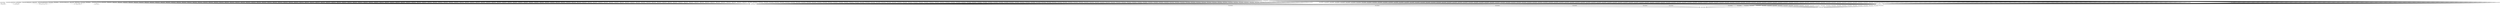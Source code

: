 digraph NWTraffic_update {
  "192.168.209.128" [degree=494, in_degree=0, out_degree=494, activity_score=1.00, total_connections=494];
  "54.39.128.230" [degree=4, in_degree=4, out_degree=0, activity_score=0.34, total_connections=4];
  "192.168.209.128" -> "54.39.128.230" [label="http_connection", status_msg="Found", status_code="302", response_body_len="0", version="1.1", user_agent="Debian APT-HTTP/1.3 (2.9.28)", uri="/kali/dists/kali-rolling/InRelease", host="http.kali.org", method="GET", request_body_len="0", dst_port="80", src_port="45518", timestamp="1746112504.666246", protocol="http"];
  "192.168.209.128" [degree=494, in_degree=0, out_degree=494, activity_score=1.00, total_connections=494];
  "176.31.228.102" [degree=6, in_degree=6, out_degree=0, activity_score=0.47, total_connections=6];
  "192.168.209.128" -> "176.31.228.102" [label="http_connection", protocol="http", resp_fuids="FzNHJb4yMEsnPMxep", timestamp="1746112505.023807", src_port="48926", dst_port="80", request_body_len="0", method="GET", uri="/kali/dists/kali-rolling/InRelease", user_agent="Debian APT-HTTP/1.3 (2.9.28)", version="1.1", resp_mime_types="text/plain", response_body_len="41480", host="archive-4.kali.org", status_code="200", status_msg="OK"];
  "192.168.209.128" [degree=494, in_degree=0, out_degree=494, activity_score=1.00, total_connections=494];
  "176.31.228.102" [degree=6, in_degree=6, out_degree=0, activity_score=0.47, total_connections=6];
  "192.168.209.128" -> "176.31.228.102" [label="http_connection", protocol="http", resp_fuids="FLL2542X6eahHAKEul", timestamp="1746112505.260248", src_port="48926", dst_port="80", request_body_len="0", method="GET", uri="/kali/dists/kali-rolling/main/binary-amd64/Packages.gz", user_agent="Debian APT-HTTP/1.3 (2.9.28)", version="1.1", resp_mime_types="application/x-gzip", response_body_len="20468775", host="archive-4.kali.org", status_code="200", status_msg="OK"];
  "192.168.209.128" [degree=494, in_degree=0, out_degree=494, activity_score=1.00, total_connections=494];
  "54.39.128.230" [degree=4, in_degree=4, out_degree=0, activity_score=0.34, total_connections=4];
  "192.168.209.128" -> "54.39.128.230" [label="http_connection", status_msg="Found", status_code="302", response_body_len="0", version="1.1", user_agent="Debian APT-HTTP/1.3 (2.9.28)", uri="/kali/pool/main/f/finalrecon/finalrecon_1.1.7-0kali2_all.deb", host="http.kali.org", method="GET", request_body_len="0", dst_port="80", src_port="60496", timestamp="1746112536.352110", protocol="http"];
  "192.168.209.128" [degree=494, in_degree=0, out_degree=494, activity_score=1.00, total_connections=494];
  "176.31.228.102" [degree=6, in_degree=6, out_degree=0, activity_score=0.47, total_connections=6];
  "192.168.209.128" -> "176.31.228.102" [label="http_connection", protocol="http", resp_fuids="Fcg3eOVFQ2gqQcTm4", timestamp="1746112536.672261", src_port="60672", dst_port="80", request_body_len="0", method="GET", uri="/kali/pool/main/f/finalrecon/finalrecon_1.1.7-0kali2_all.deb", user_agent="Debian APT-HTTP/1.3 (2.9.28)", version="1.1", resp_mime_types="application/x-debian-package", response_body_len="97820", host="archive-4.kali.org", status_code="200", status_msg="OK"];
  "192.168.209.128" [degree=494, in_degree=0, out_degree=494, activity_score=1.00, total_connections=494];
  "95.101.137.167" [degree=14, in_degree=14, out_degree=0, activity_score=0.77, total_connections=14];
  "192.168.209.128" -> "95.101.137.167" [label="http_connection", protocol="http", resp_fuids="FjQK0H22cBv0dD69Rh", timestamp="1746112623.251261", src_port="51550", dst_port="80", request_body_len="85", method="POST", uri="/", user_agent="Mozilla/5.0 (X11; Linux x86_64; rv:128.0) Gecko/20100101 Firefox/128.0", version="1.1", resp_mime_types="application/ocsp-response", response_body_len="504", host="r11.o.lencr.org", status_code="200", status_msg="OK"];
  "192.168.209.128" [degree=494, in_degree=0, out_degree=494, activity_score=1.00, total_connections=494];
  "95.101.137.167" [degree=14, in_degree=14, out_degree=0, activity_score=0.77, total_connections=14];
  "192.168.209.128" -> "95.101.137.167" [label="http_connection", protocol="http", resp_fuids="FdTmRW3NbHfsAvtlPg", timestamp="1746112623.251261", src_port="51534", dst_port="80", request_body_len="85", method="POST", uri="/", user_agent="Mozilla/5.0 (X11; Linux x86_64; rv:128.0) Gecko/20100101 Firefox/128.0", version="1.1", resp_mime_types="application/ocsp-response", response_body_len="504", host="r11.o.lencr.org", status_code="200", status_msg="OK"];
  "192.168.209.128" [degree=494, in_degree=0, out_degree=494, activity_score=1.00, total_connections=494];
  "95.101.137.167" [degree=14, in_degree=14, out_degree=0, activity_score=0.77, total_connections=14];
  "192.168.209.128" -> "95.101.137.167" [label="http_connection", protocol="http", resp_fuids="FTeRkl1BCEw1VtiN1j", timestamp="1746112623.261647", src_port="51564", dst_port="80", request_body_len="85", method="POST", uri="/", user_agent="Mozilla/5.0 (X11; Linux x86_64; rv:128.0) Gecko/20100101 Firefox/128.0", version="1.1", resp_mime_types="application/ocsp-response", response_body_len="504", host="r10.o.lencr.org", status_code="200", status_msg="OK"];
  "192.168.209.128" [degree=494, in_degree=0, out_degree=494, activity_score=1.00, total_connections=494];
  "142.250.179.99" [degree=12, in_degree=12, out_degree=0, activity_score=0.72, total_connections=12];
  "192.168.209.128" -> "142.250.179.99" [label="http_connection", protocol="http", resp_fuids="FiGIKeCHDtAv6cxP7", timestamp="1746112623.241804", src_port="46318", dst_port="80", request_body_len="83", method="POST", uri="/s/wr3/FIY", user_agent="Mozilla/5.0 (X11; Linux x86_64; rv:128.0) Gecko/20100101 Firefox/128.0", version="1.1", resp_mime_types="application/ocsp-response", response_body_len="471", host="o.pki.goog", status_code="200", status_msg="OK"];
  "192.168.209.128" [degree=494, in_degree=0, out_degree=494, activity_score=1.00, total_connections=494];
  "142.250.179.99" [degree=12, in_degree=12, out_degree=0, activity_score=0.72, total_connections=12];
  "192.168.209.128" -> "142.250.179.99" [label="http_connection", protocol="http", resp_fuids="FV7ylx326QMvs5lG38", timestamp="1746112623.240829", src_port="46308", dst_port="80", request_body_len="83", method="POST", uri="/s/wr3/FIY", user_agent="Mozilla/5.0 (X11; Linux x86_64; rv:128.0) Gecko/20100101 Firefox/128.0", version="1.1", resp_mime_types="application/ocsp-response", response_body_len="471", host="o.pki.goog", status_code="200", status_msg="OK"];
  "192.168.209.128" [degree=494, in_degree=0, out_degree=494, activity_score=1.00, total_connections=494];
  "142.250.179.99" [degree=12, in_degree=12, out_degree=0, activity_score=0.72, total_connections=12];
  "192.168.209.128" -> "142.250.179.99" [label="http_connection", protocol="http", resp_fuids="Fft08h3UFZoxuLd8ua", timestamp="1746112623.407811", src_port="46330", dst_port="80", request_body_len="84", method="POST", uri="/we2", user_agent="Mozilla/5.0 (X11; Linux x86_64; rv:128.0) Gecko/20100101 Firefox/128.0", version="1.1", resp_mime_types="application/ocsp-response", response_body_len="279", host="o.pki.goog", status_code="200", status_msg="OK"];
  "192.168.209.128" [degree=494, in_degree=0, out_degree=494, activity_score=1.00, total_connections=494];
  "95.101.137.167" [degree=14, in_degree=14, out_degree=0, activity_score=0.77, total_connections=14];
  "192.168.209.128" -> "95.101.137.167" [label="http_connection", protocol="http", resp_fuids="FkeE5f1MhKcHWYVmx2", timestamp="1746112623.437073", src_port="51564", dst_port="80", request_body_len="85", method="POST", uri="/", user_agent="Mozilla/5.0 (X11; Linux x86_64; rv:128.0) Gecko/20100101 Firefox/128.0", version="1.1", resp_mime_types="application/ocsp-response", response_body_len="504", host="r10.o.lencr.org", status_code="200", status_msg="OK"];
  "192.168.209.128" [degree=494, in_degree=0, out_degree=494, activity_score=1.00, total_connections=494];
  "34.107.221.82" [degree=2, in_degree=2, out_degree=0, activity_score=0.19, total_connections=2];
  "192.168.209.128" -> "34.107.221.82" [label="http_connection", protocol="http", resp_fuids="Fb0vDK3t5bUqncmjyh", timestamp="1746112623.891762", src_port="42900", dst_port="80", request_body_len="0", method="GET", uri="/success.txt?ipv4", user_agent="Mozilla/5.0 (X11; Linux x86_64; rv:128.0) Gecko/20100101 Firefox/128.0", version="1.1", response_body_len="8", host="detectportal.firefox.com", status_code="200", status_msg="OK"];
  "192.168.209.128" [degree=494, in_degree=0, out_degree=494, activity_score=1.00, total_connections=494];
  "95.101.137.167" [degree=14, in_degree=14, out_degree=0, activity_score=0.77, total_connections=14];
  "192.168.209.128" -> "95.101.137.167" [label="http_connection", protocol="http", resp_fuids="FqIIrC3ACJoWCyEPSd", timestamp="1746112624.938812", src_port="51574", dst_port="80", request_body_len="85", method="POST", uri="/", user_agent="Mozilla/5.0 (X11; Linux x86_64; rv:128.0) Gecko/20100101 Firefox/128.0", version="1.1", resp_mime_types="application/ocsp-response", response_body_len="504", host="r11.o.lencr.org", status_code="200", status_msg="OK"];
  "192.168.209.128" [degree=494, in_degree=0, out_degree=494, activity_score=1.00, total_connections=494];
  "142.250.179.99" [degree=12, in_degree=12, out_degree=0, activity_score=0.72, total_connections=12];
  "192.168.209.128" -> "142.250.179.99" [label="http_connection", protocol="http", resp_fuids="FyQJlK3wlocXrF3jy4", timestamp="1746112625.037364", src_port="46318", dst_port="80", request_body_len="84", method="POST", uri="/s/wr3/3H4", user_agent="Mozilla/5.0 (X11; Linux x86_64; rv:128.0) Gecko/20100101 Firefox/128.0", version="1.1", resp_mime_types="application/ocsp-response", response_body_len="472", host="o.pki.goog", status_code="200", status_msg="OK"];
  "192.168.209.128" [degree=494, in_degree=0, out_degree=494, activity_score=1.00, total_connections=494];
  "142.250.179.99" [degree=12, in_degree=12, out_degree=0, activity_score=0.72, total_connections=12];
  "192.168.209.128" -> "142.250.179.99" [label="http_connection", protocol="http", resp_fuids="FpVX343mDH2ve8HJ23", timestamp="1746112625.087516", src_port="46308", dst_port="80", request_body_len="84", method="POST", uri="/s/wr3/3H4", user_agent="Mozilla/5.0 (X11; Linux x86_64; rv:128.0) Gecko/20100101 Firefox/128.0", version="1.1", resp_mime_types="application/ocsp-response", response_body_len="472", host="o.pki.goog", status_code="200", status_msg="OK"];
  "192.168.209.128" [degree=494, in_degree=0, out_degree=494, activity_score=1.00, total_connections=494];
  "142.250.179.99" [degree=12, in_degree=12, out_degree=0, activity_score=0.72, total_connections=12];
  "192.168.209.128" -> "142.250.179.99" [label="http_connection", protocol="http", resp_fuids="FmYr214iUsNdzZGOS5", timestamp="1746112625.099620", src_port="46318", dst_port="80", request_body_len="84", method="POST", uri="/s/wr3/3H4", user_agent="Mozilla/5.0 (X11; Linux x86_64; rv:128.0) Gecko/20100101 Firefox/128.0", version="1.1", resp_mime_types="application/ocsp-response", response_body_len="472", host="o.pki.goog", status_code="200", status_msg="OK"];
  "192.168.209.128" [degree=494, in_degree=0, out_degree=494, activity_score=1.00, total_connections=494];
  "95.101.137.167" [degree=14, in_degree=14, out_degree=0, activity_score=0.77, total_connections=14];
  "192.168.209.128" -> "95.101.137.167" [label="http_connection", protocol="http", resp_fuids="FYBzZp2hNYfTcHwTq3", timestamp="1746112651.361243", src_port="51550", dst_port="80", request_body_len="85", method="POST", uri="/", user_agent="Mozilla/5.0 (X11; Linux x86_64; rv:128.0) Gecko/20100101 Firefox/128.0", version="1.1", resp_mime_types="application/ocsp-response", response_body_len="504", host="r11.o.lencr.org", status_code="200", status_msg="OK"];
  "192.168.209.128" [degree=494, in_degree=0, out_degree=494, activity_score=1.00, total_connections=494];
  "95.101.137.167" [degree=14, in_degree=14, out_degree=0, activity_score=0.77, total_connections=14];
  "192.168.209.128" -> "95.101.137.167" [label="http_connection", protocol="http", resp_fuids="FbYf642uBIxdjswjC3", timestamp="1746112651.528369", src_port="51564", dst_port="80", request_body_len="85", method="POST", uri="/", user_agent="Mozilla/5.0 (X11; Linux x86_64; rv:128.0) Gecko/20100101 Firefox/128.0", version="1.1", resp_mime_types="application/ocsp-response", response_body_len="504", host="r10.o.lencr.org", status_code="200", status_msg="OK"];
  "192.168.209.111" [degree=246, in_degree=228, out_degree=18, activity_score=1.00, total_connections=246];
  "185.125.190.82" [degree=13, in_degree=13, out_degree=0, activity_score=0.75, total_connections=13];
  "192.168.209.111" -> "185.125.190.82" [label="http_connection", protocol="http", resp_fuids="FomZNz3oiS3jlFSl32", timestamp="1746112716.573887", src_port="37896", dst_port="80", request_body_len="0", method="GET", uri="/ubuntu/dists/focal-security/InRelease", user_agent="Debian APT-HTTP/1.3 (2.0.10) non-interactive", version="1.1", resp_mime_types="text/plain", response_body_len="127799", host="security.ubuntu.com", status_code="200", status_msg="OK"];
  "192.168.239.101" [degree=245, in_degree=228, out_degree=17, activity_score=1.00, total_connections=245];
  "185.125.190.82" [degree=13, in_degree=13, out_degree=0, activity_score=0.75, total_connections=13];
  "192.168.239.101" -> "185.125.190.82" [label="http_connection", protocol="http", resp_fuids="FyhRLE4xtjTxqE4Djc", timestamp="1746112716.573755", src_port="37896", dst_port="80", request_body_len="0", method="GET", uri="/ubuntu/dists/focal-security/InRelease", user_agent="Debian APT-HTTP/1.3 (2.0.10) non-interactive", version="1.1", resp_mime_types="text/plain", response_body_len="127799", host="security.ubuntu.com", status_code="200", status_msg="OK"];
  "192.168.209.111" [degree=246, in_degree=228, out_degree=18, activity_score=1.00, total_connections=246];
  "115.165.161.155" [degree=22, in_degree=22, out_degree=0, activity_score=0.90, total_connections=22];
  "192.168.209.111" -> "115.165.161.155" [label="http_connection", status_msg="Not Modified", status_code="304", response_body_len="0", version="1.1", user_agent="Debian APT-HTTP/1.3 (2.0.10) non-interactive", uri="/ubuntu/dists/focal/InRelease", host="vn.archive.ubuntu.com", method="GET", request_body_len="0", dst_port="80", src_port="33016", timestamp="1746112716.583600", protocol="http"];
  "192.168.239.101" [degree=245, in_degree=228, out_degree=17, activity_score=1.00, total_connections=245];
  "115.165.161.155" [degree=22, in_degree=22, out_degree=0, activity_score=0.90, total_connections=22];
  "192.168.239.101" -> "115.165.161.155" [label="http_connection", status_msg="Not Modified", status_code="304", response_body_len="0", version="1.1", user_agent="Debian APT-HTTP/1.3 (2.0.10) non-interactive", uri="/ubuntu/dists/focal/InRelease", host="vn.archive.ubuntu.com", method="GET", request_body_len="0", dst_port="80", src_port="33016", timestamp="1746112716.583508", protocol="http"];
  "192.168.209.111" [degree=246, in_degree=228, out_degree=18, activity_score=1.00, total_connections=246];
  "115.165.161.155" [degree=22, in_degree=22, out_degree=0, activity_score=0.90, total_connections=22];
  "192.168.209.111" -> "115.165.161.155" [label="http_connection", protocol="http", resp_fuids="FXG8QeV99wDjwbA8a", timestamp="1746112717.137799", src_port="33016", dst_port="80", request_body_len="0", method="GET", uri="/ubuntu/dists/focal-updates/InRelease", user_agent="Debian APT-HTTP/1.3 (2.0.10) non-interactive", version="1.1", resp_mime_types="text/plain", response_body_len="127797", host="vn.archive.ubuntu.com", status_code="200", status_msg="OK"];
  "192.168.239.101" [degree=245, in_degree=228, out_degree=17, activity_score=1.00, total_connections=245];
  "115.165.161.155" [degree=22, in_degree=22, out_degree=0, activity_score=0.90, total_connections=22];
  "192.168.239.101" -> "115.165.161.155" [label="http_connection", protocol="http", resp_fuids="FkX0Ir4ggvez0I0t94", timestamp="1746112717.137799", src_port="33016", dst_port="80", request_body_len="0", method="GET", uri="/ubuntu/dists/focal-updates/InRelease", user_agent="Debian APT-HTTP/1.3 (2.0.10) non-interactive", version="1.1", resp_mime_types="text/plain", response_body_len="127797", host="vn.archive.ubuntu.com", status_code="200", status_msg="OK"];
  "192.168.209.111" [degree=246, in_degree=228, out_degree=18, activity_score=1.00, total_connections=246];
  "185.125.190.82" [degree=13, in_degree=13, out_degree=0, activity_score=0.75, total_connections=13];
  "192.168.209.111" -> "185.125.190.82" [label="http_connection", protocol="http", resp_fuids="FsZWLImVZy8pjPZUi", timestamp="1746112717.057860", src_port="37896", dst_port="80", request_body_len="0", method="GET", uri="/ubuntu/dists/focal-security/main/binary-amd64/by-hash/SHA256/62b6eac565e01f4652dbfd8e6c1f5a9803de6abc07b2c67f0c21e3776aa92194", user_agent="Debian APT-HTTP/1.3 (2.0.10) non-interactive", version="1.1", resp_mime_types="application/x-xz", response_body_len="3505020", host="security.ubuntu.com", status_code="200", status_msg="OK"];
  "192.168.239.101" [degree=245, in_degree=228, out_degree=17, activity_score=1.00, total_connections=245];
  "185.125.190.82" [degree=13, in_degree=13, out_degree=0, activity_score=0.75, total_connections=13];
  "192.168.239.101" -> "185.125.190.82" [label="http_connection", protocol="http", resp_fuids="F8GAaqLJzZzzscAxb", timestamp="1746112717.057827", src_port="37896", dst_port="80", request_body_len="0", method="GET", uri="/ubuntu/dists/focal-security/main/binary-amd64/by-hash/SHA256/62b6eac565e01f4652dbfd8e6c1f5a9803de6abc07b2c67f0c21e3776aa92194", user_agent="Debian APT-HTTP/1.3 (2.0.10) non-interactive", version="1.1", resp_mime_types="application/x-xz", response_body_len="3505020", host="security.ubuntu.com", status_code="200", status_msg="OK"];
  "192.168.209.111" [degree=246, in_degree=228, out_degree=18, activity_score=1.00, total_connections=246];
  "185.125.190.82" [degree=13, in_degree=13, out_degree=0, activity_score=0.75, total_connections=13];
  "192.168.209.111" -> "185.125.190.82" [label="http_connection", protocol="http", resp_fuids="Fv9iQ24TCcMrcsDlH9", timestamp="1746112718.261134", src_port="37896", dst_port="80", request_body_len="0", method="GET", uri="/ubuntu/dists/focal-security/main/i18n/by-hash/SHA256/4905c5399b44d2a82cb9836debc9024cf0820349c0e0c0f2a1119785b495ad79", user_agent="Debian APT-HTTP/1.3 (2.0.10) non-interactive", version="1.1", resp_mime_types="application/x-xz", response_body_len="509552", host="security.ubuntu.com", status_code="200", status_msg="OK"];
  "192.168.239.101" [degree=245, in_degree=228, out_degree=17, activity_score=1.00, total_connections=245];
  "185.125.190.82" [degree=13, in_degree=13, out_degree=0, activity_score=0.75, total_connections=13];
  "192.168.239.101" -> "185.125.190.82" [label="http_connection", protocol="http", resp_fuids="FuhMCn4gCnfpXV55ic", timestamp="1746112718.261032", src_port="37896", dst_port="80", request_body_len="0", method="GET", uri="/ubuntu/dists/focal-security/main/i18n/by-hash/SHA256/4905c5399b44d2a82cb9836debc9024cf0820349c0e0c0f2a1119785b495ad79", user_agent="Debian APT-HTTP/1.3 (2.0.10) non-interactive", version="1.1", resp_mime_types="application/x-xz", response_body_len="509552", host="security.ubuntu.com", status_code="200", status_msg="OK"];
  "192.168.209.111" [degree=246, in_degree=228, out_degree=18, activity_score=1.00, total_connections=246];
  "115.165.161.155" [degree=22, in_degree=22, out_degree=0, activity_score=0.90, total_connections=22];
  "192.168.209.111" -> "115.165.161.155" [label="http_connection", protocol="http", resp_fuids="FGZ1OlAUQ9EzZtP32", timestamp="1746112718.244142", src_port="33016", dst_port="80", request_body_len="0", method="GET", uri="/ubuntu/dists/focal-backports/InRelease", user_agent="Debian APT-HTTP/1.3 (2.0.10) non-interactive", version="1.1", resp_mime_types="text/plain", response_body_len="127845", host="vn.archive.ubuntu.com", status_code="200", status_msg="OK"];
  "192.168.239.101" [degree=245, in_degree=228, out_degree=17, activity_score=1.00, total_connections=245];
  "115.165.161.155" [degree=22, in_degree=22, out_degree=0, activity_score=0.90, total_connections=22];
  "192.168.239.101" -> "115.165.161.155" [label="http_connection", protocol="http", resp_fuids="FFx0ii3yf9puE8pjPb", timestamp="1746112718.244042", src_port="33016", dst_port="80", request_body_len="0", method="GET", uri="/ubuntu/dists/focal-backports/InRelease", user_agent="Debian APT-HTTP/1.3 (2.0.10) non-interactive", version="1.1", resp_mime_types="text/plain", response_body_len="127845", host="vn.archive.ubuntu.com", status_code="200", status_msg="OK"];
  "192.168.209.111" [degree=246, in_degree=228, out_degree=18, activity_score=1.00, total_connections=246];
  "185.125.190.82" [degree=13, in_degree=13, out_degree=0, activity_score=0.75, total_connections=13];
  "192.168.209.111" -> "185.125.190.82" [label="http_connection", protocol="http", resp_fuids="FFLc1N3xx7qJXbKVNg", timestamp="1746112718.261134", src_port="37896", dst_port="80", request_body_len="0", method="GET", uri="/ubuntu/dists/focal-security/restricted/binary-amd64/by-hash/SHA256/0105f2e0d05daa785621c98dbcab76e8ee31a0c848567735906465dcb253847b", user_agent="Debian APT-HTTP/1.3 (2.0.10) non-interactive", version="1.1", resp_mime_types="application/x-xz", response_body_len="3625688", host="security.ubuntu.com", status_code="200", status_msg="OK"];
  "192.168.239.101" [degree=245, in_degree=228, out_degree=17, activity_score=1.00, total_connections=245];
  "185.125.190.82" [degree=13, in_degree=13, out_degree=0, activity_score=0.75, total_connections=13];
  "192.168.239.101" -> "185.125.190.82" [label="http_connection", protocol="http", resp_fuids="FxtUxg3qFi910xPZVf", timestamp="1746112718.261032", src_port="37896", dst_port="80", request_body_len="0", method="GET", uri="/ubuntu/dists/focal-security/restricted/binary-amd64/by-hash/SHA256/0105f2e0d05daa785621c98dbcab76e8ee31a0c848567735906465dcb253847b", user_agent="Debian APT-HTTP/1.3 (2.0.10) non-interactive", version="1.1", resp_mime_types="application/x-xz", response_body_len="3625688", host="security.ubuntu.com", status_code="200", status_msg="OK"];
  "192.168.209.111" [degree=246, in_degree=228, out_degree=18, activity_score=1.00, total_connections=246];
  "185.125.190.82" [degree=13, in_degree=13, out_degree=0, activity_score=0.75, total_connections=13];
  "192.168.209.111" -> "185.125.190.82" [label="http_connection", protocol="http", resp_fuids="Fh0lO031KrSXQgYKOe", timestamp="1746112718.261134", src_port="37896", dst_port="80", request_body_len="0", method="GET", uri="/ubuntu/dists/focal-security/restricted/i18n/by-hash/SHA256/6d3dd3f32f47b88d27cfbeb259234b103064088dac378551063f23b3a8904829", user_agent="Debian APT-HTTP/1.3 (2.0.10) non-interactive", version="1.1", resp_mime_types="application/x-xz", response_body_len="507744", host="security.ubuntu.com", status_code="200", status_msg="OK"];
  "192.168.239.101" [degree=245, in_degree=228, out_degree=17, activity_score=1.00, total_connections=245];
  "185.125.190.82" [degree=13, in_degree=13, out_degree=0, activity_score=0.75, total_connections=13];
  "192.168.239.101" -> "185.125.190.82" [label="http_connection", protocol="http", resp_fuids="FPZ2CN2xnSxjz3IjFf", timestamp="1746112718.261032", src_port="37896", dst_port="80", request_body_len="0", method="GET", uri="/ubuntu/dists/focal-security/restricted/i18n/by-hash/SHA256/6d3dd3f32f47b88d27cfbeb259234b103064088dac378551063f23b3a8904829", user_agent="Debian APT-HTTP/1.3 (2.0.10) non-interactive", version="1.1", resp_mime_types="application/x-xz", response_body_len="507744", host="security.ubuntu.com", status_code="200", status_msg="OK"];
  "192.168.209.111" [degree=246, in_degree=228, out_degree=18, activity_score=1.00, total_connections=246];
  "185.125.190.82" [degree=13, in_degree=13, out_degree=0, activity_score=0.75, total_connections=13];
  "192.168.209.111" -> "185.125.190.82" [label="http_connection", protocol="http", resp_fuids="FsDpBY1JrsvnCi3L8c", timestamp="1746112718.261134", src_port="37896", dst_port="80", request_body_len="0", method="GET", uri="/ubuntu/dists/focal-security/universe/binary-amd64/by-hash/SHA256/b08403fb59780b8a42c2b25d3f6c162c2f0b48e3aa648177848641cc976f939b", user_agent="Debian APT-HTTP/1.3 (2.0.10) non-interactive", version="1.1", resp_mime_types="application/x-xz", response_body_len="1039680", host="security.ubuntu.com", status_code="200", status_msg="OK"];
  "192.168.239.101" [degree=245, in_degree=228, out_degree=17, activity_score=1.00, total_connections=245];
  "185.125.190.82" [degree=13, in_degree=13, out_degree=0, activity_score=0.75, total_connections=13];
  "192.168.239.101" -> "185.125.190.82" [label="http_connection", protocol="http", resp_fuids="F2lLV6IK13oh7Nq2", timestamp="1746112718.261032", src_port="37896", dst_port="80", request_body_len="0", method="GET", uri="/ubuntu/dists/focal-security/universe/binary-amd64/by-hash/SHA256/b08403fb59780b8a42c2b25d3f6c162c2f0b48e3aa648177848641cc976f939b", user_agent="Debian APT-HTTP/1.3 (2.0.10) non-interactive", version="1.1", resp_mime_types="application/x-xz", response_body_len="1039680", host="security.ubuntu.com", status_code="200", status_msg="OK"];
  "192.168.209.111" [degree=246, in_degree=228, out_degree=18, activity_score=1.00, total_connections=246];
  "115.165.161.155" [degree=22, in_degree=22, out_degree=0, activity_score=0.90, total_connections=22];
  "192.168.209.111" -> "115.165.161.155" [label="http_connection", protocol="http", resp_fuids="FYvJCl2rGvnRnyxWN2", timestamp="1746112718.628052", src_port="33016", dst_port="80", request_body_len="0", method="GET", uri="/ubuntu/dists/focal-updates/main/binary-amd64/by-hash/SHA256/258b96bd78c8f7d723814d180f3d7a8d406c4dd877d00535bee09a3736e88860", user_agent="Debian APT-HTTP/1.3 (2.0.10) non-interactive", version="1.1", resp_mime_types="application/x-xz", response_body_len="3897680", host="vn.archive.ubuntu.com", status_code="200", status_msg="OK"];
  "192.168.239.101" [degree=245, in_degree=228, out_degree=17, activity_score=1.00, total_connections=245];
  "115.165.161.155" [degree=22, in_degree=22, out_degree=0, activity_score=0.90, total_connections=22];
  "192.168.239.101" -> "115.165.161.155" [label="http_connection", protocol="http", resp_fuids="FH5gZr2ILLnBhr2B42", timestamp="1746112718.627697", src_port="33016", dst_port="80", request_body_len="0", method="GET", uri="/ubuntu/dists/focal-updates/main/binary-amd64/by-hash/SHA256/258b96bd78c8f7d723814d180f3d7a8d406c4dd877d00535bee09a3736e88860", user_agent="Debian APT-HTTP/1.3 (2.0.10) non-interactive", version="1.1", resp_mime_types="application/x-xz", response_body_len="3897680", host="vn.archive.ubuntu.com", status_code="200", status_msg="OK"];
  "192.168.209.111" [degree=246, in_degree=228, out_degree=18, activity_score=1.00, total_connections=246];
  "115.165.161.155" [degree=22, in_degree=22, out_degree=0, activity_score=0.90, total_connections=22];
  "192.168.209.111" -> "115.165.161.155" [label="http_connection", protocol="http", resp_fuids="FZLf382ekahCbXuSlg", timestamp="1746112718.628052", src_port="33016", dst_port="80", request_body_len="0", method="GET", uri="/ubuntu/dists/focal-updates/main/i18n/by-hash/SHA256/a19c1a307546cf4e1c48aeb7ad7db22855dddb242ab315f267b27af5b4002f9c", user_agent="Debian APT-HTTP/1.3 (2.0.10) non-interactive", version="1.1", resp_mime_types="application/x-xz", response_body_len="592604", host="vn.archive.ubuntu.com", status_code="200", status_msg="OK"];
  "192.168.239.101" [degree=245, in_degree=228, out_degree=17, activity_score=1.00, total_connections=245];
  "115.165.161.155" [degree=22, in_degree=22, out_degree=0, activity_score=0.90, total_connections=22];
  "192.168.239.101" -> "115.165.161.155" [label="http_connection", protocol="http", resp_fuids="FVGgDj3SouiCAcJYSc", timestamp="1746112718.627697", src_port="33016", dst_port="80", request_body_len="0", method="GET", uri="/ubuntu/dists/focal-updates/main/i18n/by-hash/SHA256/a19c1a307546cf4e1c48aeb7ad7db22855dddb242ab315f267b27af5b4002f9c", user_agent="Debian APT-HTTP/1.3 (2.0.10) non-interactive", version="1.1", resp_mime_types="application/x-xz", response_body_len="592604", host="vn.archive.ubuntu.com", status_code="200", status_msg="OK"];
  "192.168.209.111" [degree=246, in_degree=228, out_degree=18, activity_score=1.00, total_connections=246];
  "115.165.161.155" [degree=22, in_degree=22, out_degree=0, activity_score=0.90, total_connections=22];
  "192.168.209.111" -> "115.165.161.155" [label="http_connection", protocol="http", resp_fuids="F9WQNC3Wiet3Mae6I4", timestamp="1746112718.628052", src_port="33016", dst_port="80", request_body_len="0", method="GET", uri="/ubuntu/dists/focal-updates/restricted/binary-amd64/by-hash/SHA256/59dd81ab50a1b0b0f7e3bb0167162e9010ed7aaa7253248e1b53bf4e6348ebd4", user_agent="Debian APT-HTTP/1.3 (2.0.10) non-interactive", version="1.1", resp_mime_types="application/x-xz", response_body_len="3804080", host="vn.archive.ubuntu.com", status_code="200", status_msg="OK"];
  "192.168.239.101" [degree=245, in_degree=228, out_degree=17, activity_score=1.00, total_connections=245];
  "115.165.161.155" [degree=22, in_degree=22, out_degree=0, activity_score=0.90, total_connections=22];
  "192.168.239.101" -> "115.165.161.155" [label="http_connection", protocol="http", resp_fuids="FvmAC11SfQ7i6WIJR2", timestamp="1746112718.627697", src_port="33016", dst_port="80", request_body_len="0", method="GET", uri="/ubuntu/dists/focal-updates/restricted/binary-amd64/by-hash/SHA256/59dd81ab50a1b0b0f7e3bb0167162e9010ed7aaa7253248e1b53bf4e6348ebd4", user_agent="Debian APT-HTTP/1.3 (2.0.10) non-interactive", version="1.1", resp_mime_types="application/x-xz", response_body_len="3804080", host="vn.archive.ubuntu.com", status_code="200", status_msg="OK"];
  "192.168.209.111" [degree=246, in_degree=228, out_degree=18, activity_score=1.00, total_connections=246];
  "115.165.161.155" [degree=22, in_degree=22, out_degree=0, activity_score=0.90, total_connections=22];
  "192.168.209.111" -> "115.165.161.155" [label="http_connection", protocol="http", resp_fuids="FG5AF21JkxN5UMAVj8", timestamp="1746112718.628052", src_port="33016", dst_port="80", request_body_len="0", method="GET", uri="/ubuntu/dists/focal-updates/restricted/i18n/by-hash/SHA256/29874b339ba475c2982283a6773ed37545446421e3087394c14432095b46b428", user_agent="Debian APT-HTTP/1.3 (2.0.10) non-interactive", version="1.1", resp_mime_types="application/x-xz", response_body_len="531416", host="vn.archive.ubuntu.com", status_code="200", status_msg="OK"];
  "192.168.239.101" [degree=245, in_degree=228, out_degree=17, activity_score=1.00, total_connections=245];
  "115.165.161.155" [degree=22, in_degree=22, out_degree=0, activity_score=0.90, total_connections=22];
  "192.168.239.101" -> "115.165.161.155" [label="http_connection", protocol="http", resp_fuids="FoeMv21zxRyKdbxGIa", timestamp="1746112718.627697", src_port="33016", dst_port="80", request_body_len="0", method="GET", uri="/ubuntu/dists/focal-updates/restricted/i18n/by-hash/SHA256/29874b339ba475c2982283a6773ed37545446421e3087394c14432095b46b428", user_agent="Debian APT-HTTP/1.3 (2.0.10) non-interactive", version="1.1", resp_mime_types="application/x-xz", response_body_len="531416", host="vn.archive.ubuntu.com", status_code="200", status_msg="OK"];
  "192.168.209.111" [degree=246, in_degree=228, out_degree=18, activity_score=1.00, total_connections=246];
  "115.165.161.155" [degree=22, in_degree=22, out_degree=0, activity_score=0.90, total_connections=22];
  "192.168.209.111" -> "115.165.161.155" [label="http_connection", protocol="http", resp_fuids="Fj5JYN1KebnnkmeWe2", timestamp="1746112718.628052", src_port="33016", dst_port="80", request_body_len="0", method="GET", uri="/ubuntu/dists/focal-updates/universe/binary-amd64/by-hash/SHA256/e4ab51b7c581e8a0b318dbb84a5a8dfa7e241e3e77b075d99713544afad55dd2", user_agent="Debian APT-HTTP/1.3 (2.0.10) non-interactive", version="1.1", resp_mime_types="application/x-xz", response_body_len="1261740", host="vn.archive.ubuntu.com", status_code="200", status_msg="OK"];
  "192.168.239.101" [degree=245, in_degree=228, out_degree=17, activity_score=1.00, total_connections=245];
  "115.165.161.155" [degree=22, in_degree=22, out_degree=0, activity_score=0.90, total_connections=22];
  "192.168.239.101" -> "115.165.161.155" [label="http_connection", protocol="http", resp_fuids="FwyojE7WyzSA24je7", timestamp="1746112718.627697", src_port="33016", dst_port="80", request_body_len="0", method="GET", uri="/ubuntu/dists/focal-updates/universe/binary-amd64/by-hash/SHA256/e4ab51b7c581e8a0b318dbb84a5a8dfa7e241e3e77b075d99713544afad55dd2", user_agent="Debian APT-HTTP/1.3 (2.0.10) non-interactive", version="1.1", resp_mime_types="application/x-xz", response_body_len="1261740", host="vn.archive.ubuntu.com", status_code="200", status_msg="OK"];
  "192.168.209.111" [degree=246, in_degree=228, out_degree=18, activity_score=1.00, total_connections=246];
  "115.165.161.155" [degree=22, in_degree=22, out_degree=0, activity_score=0.90, total_connections=22];
  "192.168.209.111" -> "115.165.161.155" [label="http_connection", protocol="http", resp_fuids="FkA3d94IN0JNOJZ5X9", timestamp="1746112718.628070", src_port="33016", dst_port="80", request_body_len="0", method="GET", uri="/ubuntu/dists/focal-updates/universe/i18n/by-hash/SHA256/36389e060d704bf2a41dcf7bae48e7b4fa501fcd68d77b2dc739a609ffca6b1c", user_agent="Debian APT-HTTP/1.3 (2.0.10) non-interactive", version="1.1", resp_mime_types="application/x-xz", response_body_len="302748", host="vn.archive.ubuntu.com", status_code="200", status_msg="OK"];
  "192.168.239.101" [degree=245, in_degree=228, out_degree=17, activity_score=1.00, total_connections=245];
  "115.165.161.155" [degree=22, in_degree=22, out_degree=0, activity_score=0.90, total_connections=22];
  "192.168.239.101" -> "115.165.161.155" [label="http_connection", protocol="http", resp_fuids="FFVZGR19mW4Jnj4Lrb", timestamp="1746112718.628069", src_port="33016", dst_port="80", request_body_len="0", method="GET", uri="/ubuntu/dists/focal-updates/universe/i18n/by-hash/SHA256/36389e060d704bf2a41dcf7bae48e7b4fa501fcd68d77b2dc739a609ffca6b1c", user_agent="Debian APT-HTTP/1.3 (2.0.10) non-interactive", version="1.1", resp_mime_types="application/x-xz", response_body_len="302748", host="vn.archive.ubuntu.com", status_code="200", status_msg="OK"];
  "192.168.209.111" [degree=246, in_degree=228, out_degree=18, activity_score=1.00, total_connections=246];
  "115.165.161.155" [degree=22, in_degree=22, out_degree=0, activity_score=0.90, total_connections=22];
  "192.168.209.111" -> "115.165.161.155" [label="http_connection", protocol="http", resp_fuids="FNMoXh3QkHyMunB5I4", timestamp="1746112718.628070", src_port="33016", dst_port="80", request_body_len="0", method="GET", uri="/ubuntu/dists/focal-updates/multiverse/binary-amd64/by-hash/SHA256/b04946c4cc4560034fcd6513d99ffe66da09d3dd0e92f16cba8966d854ec14f8", user_agent="Debian APT-HTTP/1.3 (2.0.10) non-interactive", version="1.1", resp_mime_types="application/x-xz", response_body_len="29676", host="vn.archive.ubuntu.com", status_code="200", status_msg="OK"];
  "192.168.239.101" [degree=245, in_degree=228, out_degree=17, activity_score=1.00, total_connections=245];
  "115.165.161.155" [degree=22, in_degree=22, out_degree=0, activity_score=0.90, total_connections=22];
  "192.168.239.101" -> "115.165.161.155" [label="http_connection", protocol="http", resp_fuids="FfKIya1vsDijDhJcz", timestamp="1746112718.628069", src_port="33016", dst_port="80", request_body_len="0", method="GET", uri="/ubuntu/dists/focal-updates/multiverse/binary-amd64/by-hash/SHA256/b04946c4cc4560034fcd6513d99ffe66da09d3dd0e92f16cba8966d854ec14f8", user_agent="Debian APT-HTTP/1.3 (2.0.10) non-interactive", version="1.1", resp_mime_types="application/x-xz", response_body_len="29676", host="vn.archive.ubuntu.com", status_code="200", status_msg="OK"];
  "192.168.209.111" [degree=246, in_degree=228, out_degree=18, activity_score=1.00, total_connections=246];
  "115.165.161.155" [degree=22, in_degree=22, out_degree=0, activity_score=0.90, total_connections=22];
  "192.168.209.111" -> "115.165.161.155" [label="http_connection", protocol="http", resp_fuids="F0JCixdZDU89BK36b", timestamp="1746112727.947085", src_port="40362", dst_port="80", request_body_len="0", method="GET", uri="/ubuntu/pool/main/libx/libxml2/libxml2_2.9.10+dfsg-5ubuntu0.20.04.10_amd64.deb", user_agent="Debian APT-HTTP/1.3 (2.0.10) non-interactive", version="1.1", resp_mime_types="application/x-debian-package", response_body_len="639756", host="vn.archive.ubuntu.com", status_code="200", status_msg="OK"];
  "192.168.239.101" [degree=245, in_degree=228, out_degree=17, activity_score=1.00, total_connections=245];
  "115.165.161.155" [degree=22, in_degree=22, out_degree=0, activity_score=0.90, total_connections=22];
  "192.168.239.101" -> "115.165.161.155" [label="http_connection", protocol="http", resp_fuids="FOtkJTlSlwotHbpl1", timestamp="1746112727.946900", src_port="40362", dst_port="80", request_body_len="0", method="GET", uri="/ubuntu/pool/main/libx/libxml2/libxml2_2.9.10+dfsg-5ubuntu0.20.04.10_amd64.deb", user_agent="Debian APT-HTTP/1.3 (2.0.10) non-interactive", version="1.1", resp_mime_types="application/x-debian-package", response_body_len="639756", host="vn.archive.ubuntu.com", status_code="200", status_msg="OK"];
  "192.168.209.128" [degree=494, in_degree=0, out_degree=494, activity_score=1.00, total_connections=494];
  "192.168.239.101" [degree=245, in_degree=228, out_degree=17, activity_score=1.00, total_connections=245];
  "192.168.209.128" -> "192.168.239.101" [label="http_connection", protocol="http", resp_fuids="FOq3q9rRDldTr5ani", timestamp="1746112737.193442", src_port="37010", dst_port="80", request_body_len="0", method="GET", uri="/", user_agent="python-requests/2.32.3", version="1.1", resp_mime_types="text/html", response_body_len="10918", host="192.168.209.111", status_code="200", status_msg="OK"];
  "192.168.209.128" [degree=494, in_degree=0, out_degree=494, activity_score=1.00, total_connections=494];
  "192.168.209.111" [degree=246, in_degree=228, out_degree=18, activity_score=1.00, total_connections=246];
  "192.168.209.128" -> "192.168.209.111" [label="http_connection", protocol="http", resp_fuids="FuTVWh2nqsbd3BAtp5", timestamp="1746112737.193402", src_port="37010", dst_port="80", request_body_len="0", method="GET", uri="/", user_agent="python-requests/2.32.3", version="1.1", resp_mime_types="text/html", response_body_len="10918", host="192.168.209.111", status_code="200", status_msg="OK"];
  "192.168.209.128" [degree=494, in_degree=0, out_degree=494, activity_score=1.00, total_connections=494];
  "192.168.239.101" [degree=245, in_degree=228, out_degree=17, activity_score=1.00, total_connections=245];
  "192.168.209.128" -> "192.168.239.101" [label="http_connection", protocol="http", resp_fuids="F3Ythc4a6Zjm3Vmnuj", timestamp="1746112737.634571", src_port="37032", dst_port="80", request_body_len="0", method="GET", uri="/", user_agent="FinalRecon", version="1.1", resp_mime_types="text/html", response_body_len="10918", host="192.168.209.111", status_code="200", status_msg="OK"];
  "192.168.209.128" [degree=494, in_degree=0, out_degree=494, activity_score=1.00, total_connections=494];
  "192.168.209.111" [degree=246, in_degree=228, out_degree=18, activity_score=1.00, total_connections=246];
  "192.168.209.128" -> "192.168.209.111" [label="http_connection", protocol="http", resp_fuids="Fdajzh4r3OoBcuxKlc", timestamp="1746112737.634254", src_port="37032", dst_port="80", request_body_len="0", method="GET", uri="/", user_agent="FinalRecon", version="1.1", resp_mime_types="text/html", response_body_len="10918", host="192.168.209.111", status_code="200", status_msg="OK"];
  "192.168.209.128" [degree=494, in_degree=0, out_degree=494, activity_score=1.00, total_connections=494];
  "192.168.239.101" [degree=245, in_degree=228, out_degree=17, activity_score=1.00, total_connections=245];
  "192.168.209.128" -> "192.168.239.101" [label="http_connection", protocol="http", resp_fuids="FyFVjw3d5ZSEc6oood", timestamp="1746112737.673811", src_port="37034", dst_port="80", request_body_len="0", method="GET", uri="/robots.txt", user_agent="FinalRecon", version="1.1", resp_mime_types="text/html", response_body_len="277", host="192.168.209.111", status_code="404", status_msg="Not Found"];
  "192.168.209.128" [degree=494, in_degree=0, out_degree=494, activity_score=1.00, total_connections=494];
  "192.168.209.111" [degree=246, in_degree=228, out_degree=18, activity_score=1.00, total_connections=246];
  "192.168.209.128" -> "192.168.209.111" [label="http_connection", protocol="http", resp_fuids="FZr9vl4Pc8eSEwGwI3", timestamp="1746112737.673716", src_port="37034", dst_port="80", request_body_len="0", method="GET", uri="/robots.txt", user_agent="FinalRecon", version="1.1", resp_mime_types="text/html", response_body_len="277", host="192.168.209.111", status_code="404", status_msg="Not Found"];
  "192.168.209.128" [degree=494, in_degree=0, out_degree=494, activity_score=1.00, total_connections=494];
  "192.168.239.101" [degree=245, in_degree=228, out_degree=17, activity_score=1.00, total_connections=245];
  "192.168.209.128" -> "192.168.239.101" [label="http_connection", protocol="http", resp_fuids="FdbiAY3rVS1QraENKk", timestamp="1746112737.689656", src_port="37036", dst_port="80", request_body_len="0", method="GET", uri="/sitemap.xml", user_agent="FinalRecon", version="1.1", resp_mime_types="text/html", response_body_len="277", host="192.168.209.111", status_code="404", status_msg="Not Found"];
  "192.168.209.128" [degree=494, in_degree=0, out_degree=494, activity_score=1.00, total_connections=494];
  "192.168.209.111" [degree=246, in_degree=228, out_degree=18, activity_score=1.00, total_connections=246];
  "192.168.209.128" -> "192.168.209.111" [label="http_connection", protocol="http", resp_fuids="F0oskN2sgBx1sZH293", timestamp="1746112737.689531", src_port="37036", dst_port="80", request_body_len="0", method="GET", uri="/sitemap.xml", user_agent="FinalRecon", version="1.1", resp_mime_types="text/html", response_body_len="277", host="192.168.209.111", status_code="404", status_msg="Not Found"];
  "192.168.209.128" [degree=494, in_degree=0, out_degree=494, activity_score=1.00, total_connections=494];
  "192.168.239.101" [degree=245, in_degree=228, out_degree=17, activity_score=1.00, total_connections=245];
  "192.168.209.128" -> "192.168.239.101" [label="http_connection", protocol="http", resp_fuids="FhVYCMvrf6TrnBnwk", timestamp="1746112737.757818", src_port="37046", dst_port="80", request_body_len="0", method="GET", uri="/.bash_history", user_agent="Mozilla/5.0 (X11; Linux x86_64; rv:72.0) Gecko/20100101 Firefox/72.0", version="1.1", resp_mime_types="text/html", response_body_len="277", host="192.168.209.111", status_code="404", status_msg="Not Found"];
  "192.168.209.128" [degree=494, in_degree=0, out_degree=494, activity_score=1.00, total_connections=494];
  "192.168.209.111" [degree=246, in_degree=228, out_degree=18, activity_score=1.00, total_connections=246];
  "192.168.209.128" -> "192.168.209.111" [label="http_connection", protocol="http", resp_fuids="FYwCkYlTSpq7SC6N3", timestamp="1746112737.757816", src_port="37046", dst_port="80", request_body_len="0", method="GET", uri="/.bash_history", user_agent="Mozilla/5.0 (X11; Linux x86_64; rv:72.0) Gecko/20100101 Firefox/72.0", version="1.1", resp_mime_types="text/html", response_body_len="277", host="192.168.209.111", status_code="404", status_msg="Not Found"];
  "192.168.209.128" [degree=494, in_degree=0, out_degree=494, activity_score=1.00, total_connections=494];
  "192.168.239.101" [degree=245, in_degree=228, out_degree=17, activity_score=1.00, total_connections=245];
  "192.168.209.128" -> "192.168.239.101" [label="http_connection", protocol="http", resp_fuids="FbZl2v11por1GeM1Dd", timestamp="1746112737.763884", src_port="37066", dst_port="80", request_body_len="0", method="GET", uri="/.cache", user_agent="Mozilla/5.0 (X11; Linux x86_64; rv:72.0) Gecko/20100101 Firefox/72.0", version="1.1", resp_mime_types="text/html", response_body_len="277", host="192.168.209.111", status_code="404", status_msg="Not Found"];
  "192.168.209.128" [degree=494, in_degree=0, out_degree=494, activity_score=1.00, total_connections=494];
  "192.168.209.111" [degree=246, in_degree=228, out_degree=18, activity_score=1.00, total_connections=246];
  "192.168.209.128" -> "192.168.209.111" [label="http_connection", protocol="http", resp_fuids="F5KlMa4yAw5rs8Is1f", timestamp="1746112737.763679", src_port="37066", dst_port="80", request_body_len="0", method="GET", uri="/.cache", user_agent="Mozilla/5.0 (X11; Linux x86_64; rv:72.0) Gecko/20100101 Firefox/72.0", version="1.1", resp_mime_types="text/html", response_body_len="277", host="192.168.209.111", status_code="404", status_msg="Not Found"];
  "192.168.209.128" [degree=494, in_degree=0, out_degree=494, activity_score=1.00, total_connections=494];
  "192.168.239.101" [degree=245, in_degree=228, out_degree=17, activity_score=1.00, total_connections=245];
  "192.168.209.128" -> "192.168.239.101" [label="http_connection", protocol="http", resp_fuids="FtlWBlU8rwFAlMcbi", timestamp="1746112737.764244", src_port="37068", dst_port="80", request_body_len="0", method="GET", uri="/.config", user_agent="Mozilla/5.0 (X11; Linux x86_64; rv:72.0) Gecko/20100101 Firefox/72.0", version="1.1", resp_mime_types="text/html", response_body_len="277", host="192.168.209.111", status_code="404", status_msg="Not Found"];
  "192.168.209.128" [degree=494, in_degree=0, out_degree=494, activity_score=1.00, total_connections=494];
  "192.168.209.111" [degree=246, in_degree=228, out_degree=18, activity_score=1.00, total_connections=246];
  "192.168.209.128" -> "192.168.209.111" [label="http_connection", protocol="http", resp_fuids="F53LjNeu9ivIFFw9", timestamp="1746112737.764050", src_port="37068", dst_port="80", request_body_len="0", method="GET", uri="/.config", user_agent="Mozilla/5.0 (X11; Linux x86_64; rv:72.0) Gecko/20100101 Firefox/72.0", version="1.1", resp_mime_types="text/html", response_body_len="277", host="192.168.209.111", status_code="404", status_msg="Not Found"];
  "192.168.209.128" [degree=494, in_degree=0, out_degree=494, activity_score=1.00, total_connections=494];
  "192.168.239.101" [degree=245, in_degree=228, out_degree=17, activity_score=1.00, total_connections=245];
  "192.168.209.128" -> "192.168.239.101" [label="http_connection", protocol="http", resp_fuids="FNL8mb4Jtht3alQLEk", timestamp="1746112737.765427", src_port="37072", dst_port="80", request_body_len="0", method="GET", uri="/.cvs", user_agent="Mozilla/5.0 (X11; Linux x86_64; rv:72.0) Gecko/20100101 Firefox/72.0", version="1.1", resp_mime_types="text/html", response_body_len="277", host="192.168.209.111", status_code="404", status_msg="Not Found"];
  "192.168.209.128" [degree=494, in_degree=0, out_degree=494, activity_score=1.00, total_connections=494];
  "192.168.209.111" [degree=246, in_degree=228, out_degree=18, activity_score=1.00, total_connections=246];
  "192.168.209.128" -> "192.168.209.111" [label="http_connection", protocol="http", resp_fuids="FuJjC3136WJXVf8ble", timestamp="1746112737.765296", src_port="37072", dst_port="80", request_body_len="0", method="GET", uri="/.cvs", user_agent="Mozilla/5.0 (X11; Linux x86_64; rv:72.0) Gecko/20100101 Firefox/72.0", version="1.1", resp_mime_types="text/html", response_body_len="277", host="192.168.209.111", status_code="404", status_msg="Not Found"];
  "192.168.209.128" [degree=494, in_degree=0, out_degree=494, activity_score=1.00, total_connections=494];
  "192.168.239.101" [degree=245, in_degree=228, out_degree=17, activity_score=1.00, total_connections=245];
  "192.168.209.128" -> "192.168.239.101" [label="http_connection", protocol="http", resp_fuids="FYGb7Kx0MtOzsisp2", timestamp="1746112737.763150", src_port="37054", dst_port="80", request_body_len="0", method="GET", uri="/.bashrc", user_agent="Mozilla/5.0 (X11; Linux x86_64; rv:72.0) Gecko/20100101 Firefox/72.0", version="1.1", resp_mime_types="text/html", response_body_len="277", host="192.168.209.111", status_code="404", status_msg="Not Found"];
  "192.168.209.128" [degree=494, in_degree=0, out_degree=494, activity_score=1.00, total_connections=494];
  "192.168.209.111" [degree=246, in_degree=228, out_degree=18, activity_score=1.00, total_connections=246];
  "192.168.209.128" -> "192.168.209.111" [label="http_connection", protocol="http", resp_fuids="FadMhhuN6EjoMHJui", timestamp="1746112737.762473", src_port="37054", dst_port="80", request_body_len="0", method="GET", uri="/.bashrc", user_agent="Mozilla/5.0 (X11; Linux x86_64; rv:72.0) Gecko/20100101 Firefox/72.0", version="1.1", resp_mime_types="text/html", response_body_len="277", host="192.168.209.111", status_code="404", status_msg="Not Found"];
  "192.168.209.128" [degree=494, in_degree=0, out_degree=494, activity_score=1.00, total_connections=494];
  "192.168.239.101" [degree=245, in_degree=228, out_degree=17, activity_score=1.00, total_connections=245];
  "192.168.209.128" -> "192.168.239.101" [label="http_connection", protocol="http", resp_fuids="FMQ8FyXYKZnshfrAh", timestamp="1746112737.787934", src_port="37046", dst_port="80", request_body_len="0", method="GET", uri="/_archive", user_agent="Mozilla/5.0 (X11; Linux x86_64; rv:72.0) Gecko/20100101 Firefox/72.0", version="1.1", resp_mime_types="text/html", response_body_len="277", host="192.168.209.111", status_code="404", status_msg="Not Found"];
  "192.168.209.128" [degree=494, in_degree=0, out_degree=494, activity_score=1.00, total_connections=494];
  "192.168.209.111" [degree=246, in_degree=228, out_degree=18, activity_score=1.00, total_connections=246];
  "192.168.209.128" -> "192.168.209.111" [label="http_connection", protocol="http", resp_fuids="FGWTFI3Iv3CpvM6plb", timestamp="1746112737.787706", src_port="37046", dst_port="80", request_body_len="0", method="GET", uri="/_archive", user_agent="Mozilla/5.0 (X11; Linux x86_64; rv:72.0) Gecko/20100101 Firefox/72.0", version="1.1", resp_mime_types="text/html", response_body_len="277", host="192.168.209.111", status_code="404", status_msg="Not Found"];
  "192.168.209.128" [degree=494, in_degree=0, out_degree=494, activity_score=1.00, total_connections=494];
  "192.168.239.101" [degree=245, in_degree=228, out_degree=17, activity_score=1.00, total_connections=245];
  "192.168.209.128" -> "192.168.239.101" [label="http_connection", protocol="http", resp_fuids="FunO6Z3HbfRg9bKde8", timestamp="1746112737.789662", src_port="37066", dst_port="80", request_body_len="0", method="GET", uri="/_backup", user_agent="Mozilla/5.0 (X11; Linux x86_64; rv:72.0) Gecko/20100101 Firefox/72.0", version="1.1", resp_mime_types="text/html", response_body_len="277", host="192.168.209.111", status_code="404", status_msg="Not Found"];
  "192.168.209.128" [degree=494, in_degree=0, out_degree=494, activity_score=1.00, total_connections=494];
  "192.168.209.111" [degree=246, in_degree=228, out_degree=18, activity_score=1.00, total_connections=246];
  "192.168.209.128" -> "192.168.209.111" [label="http_connection", protocol="http", resp_fuids="FSVUqq2P327Wk0DNbd", timestamp="1746112737.789660", src_port="37066", dst_port="80", request_body_len="0", method="GET", uri="/_backup", user_agent="Mozilla/5.0 (X11; Linux x86_64; rv:72.0) Gecko/20100101 Firefox/72.0", version="1.1", resp_mime_types="text/html", response_body_len="277", host="192.168.209.111", status_code="404", status_msg="Not Found"];
  "192.168.209.128" [degree=494, in_degree=0, out_degree=494, activity_score=1.00, total_connections=494];
  "192.168.239.101" [degree=245, in_degree=228, out_degree=17, activity_score=1.00, total_connections=245];
  "192.168.209.128" -> "192.168.239.101" [label="http_connection", protocol="http", resp_fuids="FkdUGe2S92vIdYLYL1", timestamp="1746112737.803151", src_port="37068", dst_port="80", request_body_len="0", method="GET", uri="/_fpclass", user_agent="Mozilla/5.0 (X11; Linux x86_64; rv:72.0) Gecko/20100101 Firefox/72.0", version="1.1", resp_mime_types="text/html", response_body_len="277", host="192.168.209.111", status_code="404", status_msg="Not Found"];
  "192.168.209.128" [degree=494, in_degree=0, out_degree=494, activity_score=1.00, total_connections=494];
  "192.168.209.111" [degree=246, in_degree=228, out_degree=18, activity_score=1.00, total_connections=246];
  "192.168.209.128" -> "192.168.209.111" [label="http_connection", protocol="http", resp_fuids="FcDTXr2kzBiTAOJjwa", timestamp="1746112737.803014", src_port="37068", dst_port="80", request_body_len="0", method="GET", uri="/_fpclass", user_agent="Mozilla/5.0 (X11; Linux x86_64; rv:72.0) Gecko/20100101 Firefox/72.0", version="1.1", resp_mime_types="text/html", response_body_len="277", host="192.168.209.111", status_code="404", status_msg="Not Found"];
  "192.168.209.128" [degree=494, in_degree=0, out_degree=494, activity_score=1.00, total_connections=494];
  "192.168.239.101" [degree=245, in_degree=228, out_degree=17, activity_score=1.00, total_connections=245];
  "192.168.209.128" -> "192.168.239.101" [label="http_connection", protocol="http", resp_fuids="FG8vG61z2svROmAEp", timestamp="1746112737.803749", src_port="37054", dst_port="80", request_body_len="0", method="GET", uri="/_img", user_agent="Mozilla/5.0 (X11; Linux x86_64; rv:72.0) Gecko/20100101 Firefox/72.0", version="1.1", resp_mime_types="text/html", response_body_len="277", host="192.168.209.111", status_code="404", status_msg="Not Found"];
  "192.168.209.128" [degree=494, in_degree=0, out_degree=494, activity_score=1.00, total_connections=494];
  "192.168.209.111" [degree=246, in_degree=228, out_degree=18, activity_score=1.00, total_connections=246];
  "192.168.209.128" -> "192.168.209.111" [label="http_connection", protocol="http", resp_fuids="F8d2iGTppjuDpmxEj", timestamp="1746112737.803673", src_port="37054", dst_port="80", request_body_len="0", method="GET", uri="/_img", user_agent="Mozilla/5.0 (X11; Linux x86_64; rv:72.0) Gecko/20100101 Firefox/72.0", version="1.1", resp_mime_types="text/html", response_body_len="277", host="192.168.209.111", status_code="404", status_msg="Not Found"];
  "192.168.209.128" [degree=494, in_degree=0, out_degree=494, activity_score=1.00, total_connections=494];
  "192.168.239.101" [degree=245, in_degree=228, out_degree=17, activity_score=1.00, total_connections=245];
  "192.168.209.128" -> "192.168.239.101" [label="http_connection", protocol="http", resp_fuids="FXzm8UJHLKo8YaFCb", timestamp="1746112737.803559", src_port="37072", dst_port="80", request_body_len="0", method="GET", uri="/_images", user_agent="Mozilla/5.0 (X11; Linux x86_64; rv:72.0) Gecko/20100101 Firefox/72.0", version="1.1", resp_mime_types="text/html", response_body_len="277", host="192.168.209.111", status_code="404", status_msg="Not Found"];
  "192.168.209.128" [degree=494, in_degree=0, out_degree=494, activity_score=1.00, total_connections=494];
  "192.168.209.111" [degree=246, in_degree=228, out_degree=18, activity_score=1.00, total_connections=246];
  "192.168.209.128" -> "192.168.209.111" [label="http_connection", protocol="http", resp_fuids="FFggv93mIxcxwXqPnf", timestamp="1746112737.803450", src_port="37072", dst_port="80", request_body_len="0", method="GET", uri="/_images", user_agent="Mozilla/5.0 (X11; Linux x86_64; rv:72.0) Gecko/20100101 Firefox/72.0", version="1.1", resp_mime_types="text/html", response_body_len="277", host="192.168.209.111", status_code="404", status_msg="Not Found"];
  "192.168.209.128" [degree=494, in_degree=0, out_degree=494, activity_score=1.00, total_connections=494];
  "192.168.239.101" [degree=245, in_degree=228, out_degree=17, activity_score=1.00, total_connections=245];
  "192.168.209.128" -> "192.168.239.101" [label="http_connection", protocol="http", resp_fuids="FIdznl15G4cQHZHD38", timestamp="1746112737.757519", src_port="37042", dst_port="80", request_body_len="0", method="GET", uri="/", user_agent="Mozilla/5.0 (X11; Linux x86_64; rv:72.0) Gecko/20100101 Firefox/72.0", version="1.1", resp_mime_types="text/html", response_body_len="10918", host="192.168.209.111", status_code="200", status_msg="OK"];
  "192.168.209.128" [degree=494, in_degree=0, out_degree=494, activity_score=1.00, total_connections=494];
  "192.168.209.111" [degree=246, in_degree=228, out_degree=18, activity_score=1.00, total_connections=246];
  "192.168.209.128" -> "192.168.209.111" [label="http_connection", protocol="http", resp_fuids="FPZI0Q3aXfquHRPjQ5", timestamp="1746112737.757446", src_port="37042", dst_port="80", request_body_len="0", method="GET", uri="/", user_agent="Mozilla/5.0 (X11; Linux x86_64; rv:72.0) Gecko/20100101 Firefox/72.0", version="1.1", resp_mime_types="text/html", response_body_len="10918", host="192.168.209.111", status_code="200", status_msg="OK"];
  "192.168.209.128" [degree=494, in_degree=0, out_degree=494, activity_score=1.00, total_connections=494];
  "192.168.239.101" [degree=245, in_degree=228, out_degree=17, activity_score=1.00, total_connections=245];
  "192.168.209.128" -> "192.168.239.101" [label="http_connection", protocol="http", resp_fuids="FHJKQP0WEHVw8olm", timestamp="1746112737.811728", src_port="37046", dst_port="80", request_body_len="0", method="GET", uri="/_inc", user_agent="Mozilla/5.0 (X11; Linux x86_64; rv:72.0) Gecko/20100101 Firefox/72.0", version="1.1", resp_mime_types="text/html", response_body_len="277", host="192.168.209.111", status_code="404", status_msg="Not Found"];
  "192.168.209.128" [degree=494, in_degree=0, out_degree=494, activity_score=1.00, total_connections=494];
  "192.168.209.111" [degree=246, in_degree=228, out_degree=18, activity_score=1.00, total_connections=246];
  "192.168.209.128" -> "192.168.209.111" [label="http_connection", protocol="http", resp_fuids="FhgZPi4PDFQ3P4mrw1", timestamp="1746112737.811607", src_port="37046", dst_port="80", request_body_len="0", method="GET", uri="/_inc", user_agent="Mozilla/5.0 (X11; Linux x86_64; rv:72.0) Gecko/20100101 Firefox/72.0", version="1.1", resp_mime_types="text/html", response_body_len="277", host="192.168.209.111", status_code="404", status_msg="Not Found"];
  "192.168.209.128" [degree=494, in_degree=0, out_degree=494, activity_score=1.00, total_connections=494];
  "192.168.239.101" [degree=245, in_degree=228, out_degree=17, activity_score=1.00, total_connections=245];
  "192.168.209.128" -> "192.168.239.101" [label="http_connection", protocol="http", resp_fuids="FQSRQF2hfqnDduINOd", timestamp="1746112737.812016", src_port="37066", dst_port="80", request_body_len="0", method="GET", uri="/_include", user_agent="Mozilla/5.0 (X11; Linux x86_64; rv:72.0) Gecko/20100101 Firefox/72.0", version="1.1", resp_mime_types="text/html", response_body_len="277", host="192.168.209.111", status_code="404", status_msg="Not Found"];
  "192.168.209.128" [degree=494, in_degree=0, out_degree=494, activity_score=1.00, total_connections=494];
  "192.168.209.111" [degree=246, in_degree=228, out_degree=18, activity_score=1.00, total_connections=246];
  "192.168.209.128" -> "192.168.209.111" [label="http_connection", protocol="http", resp_fuids="F2yVlOq8rE2dXIJ96", timestamp="1746112737.811991", src_port="37066", dst_port="80", request_body_len="0", method="GET", uri="/_include", user_agent="Mozilla/5.0 (X11; Linux x86_64; rv:72.0) Gecko/20100101 Firefox/72.0", version="1.1", resp_mime_types="text/html", response_body_len="277", host="192.168.209.111", status_code="404", status_msg="Not Found"];
  "192.168.209.128" [degree=494, in_degree=0, out_degree=494, activity_score=1.00, total_connections=494];
  "192.168.239.101" [degree=245, in_degree=228, out_degree=17, activity_score=1.00, total_connections=245];
  "192.168.209.128" -> "192.168.239.101" [label="http_connection", protocol="http", resp_fuids="FgBpOu1e7qVRiUtkEh", timestamp="1746112737.822661", src_port="37054", dst_port="80", request_body_len="0", method="GET", uri="/_install", user_agent="Mozilla/5.0 (X11; Linux x86_64; rv:72.0) Gecko/20100101 Firefox/72.0", version="1.1", resp_mime_types="text/html", response_body_len="277", host="192.168.209.111", status_code="404", status_msg="Not Found"];
  "192.168.209.128" [degree=494, in_degree=0, out_degree=494, activity_score=1.00, total_connections=494];
  "192.168.209.111" [degree=246, in_degree=228, out_degree=18, activity_score=1.00, total_connections=246];
  "192.168.209.128" -> "192.168.209.111" [label="http_connection", protocol="http", resp_fuids="FPIflP3Smq62uadA6d", timestamp="1746112737.822397", src_port="37054", dst_port="80", request_body_len="0", method="GET", uri="/_install", user_agent="Mozilla/5.0 (X11; Linux x86_64; rv:72.0) Gecko/20100101 Firefox/72.0", version="1.1", resp_mime_types="text/html", response_body_len="277", host="192.168.209.111", status_code="404", status_msg="Not Found"];
  "192.168.209.128" [degree=494, in_degree=0, out_degree=494, activity_score=1.00, total_connections=494];
  "192.168.239.101" [degree=245, in_degree=228, out_degree=17, activity_score=1.00, total_connections=245];
  "192.168.209.128" -> "192.168.239.101" [label="http_connection", protocol="http", resp_fuids="FmwYjkwq9kdsHHqz3", timestamp="1746112737.822340", src_port="37068", dst_port="80", request_body_len="0", method="GET", uri="/_includes", user_agent="Mozilla/5.0 (X11; Linux x86_64; rv:72.0) Gecko/20100101 Firefox/72.0", version="1.1", resp_mime_types="text/html", response_body_len="277", host="192.168.209.111", status_code="404", status_msg="Not Found"];
  "192.168.209.128" [degree=494, in_degree=0, out_degree=494, activity_score=1.00, total_connections=494];
  "192.168.209.111" [degree=246, in_degree=228, out_degree=18, activity_score=1.00, total_connections=246];
  "192.168.209.128" -> "192.168.209.111" [label="http_connection", protocol="http", resp_fuids="F31WKQcu96fXrP0M6", timestamp="1746112737.822257", src_port="37068", dst_port="80", request_body_len="0", method="GET", uri="/_includes", user_agent="Mozilla/5.0 (X11; Linux x86_64; rv:72.0) Gecko/20100101 Firefox/72.0", version="1.1", resp_mime_types="text/html", response_body_len="277", host="192.168.209.111", status_code="404", status_msg="Not Found"];
  "192.168.209.128" [degree=494, in_degree=0, out_degree=494, activity_score=1.00, total_connections=494];
  "192.168.239.101" [degree=245, in_degree=228, out_degree=17, activity_score=1.00, total_connections=245];
  "192.168.209.128" -> "192.168.239.101" [label="http_connection", protocol="http", resp_fuids="FrRTr71UrwIQ4sikUd", timestamp="1746112737.822681", src_port="37072", dst_port="80", request_body_len="0", method="GET", uri="/_js", user_agent="Mozilla/5.0 (X11; Linux x86_64; rv:72.0) Gecko/20100101 Firefox/72.0", version="1.1", resp_mime_types="text/html", response_body_len="277", host="192.168.209.111", status_code="404", status_msg="Not Found"];
  "192.168.209.128" [degree=494, in_degree=0, out_degree=494, activity_score=1.00, total_connections=494];
  "192.168.209.111" [degree=246, in_degree=228, out_degree=18, activity_score=1.00, total_connections=246];
  "192.168.209.128" -> "192.168.209.111" [label="http_connection", protocol="http", resp_fuids="FK1wTkp0oWg1jKQxa", timestamp="1746112737.822680", src_port="37072", dst_port="80", request_body_len="0", method="GET", uri="/_js", user_agent="Mozilla/5.0 (X11; Linux x86_64; rv:72.0) Gecko/20100101 Firefox/72.0", version="1.1", resp_mime_types="text/html", response_body_len="277", host="192.168.209.111", status_code="404", status_msg="Not Found"];
  "192.168.209.128" [degree=494, in_degree=0, out_degree=494, activity_score=1.00, total_connections=494];
  "192.168.239.101" [degree=245, in_degree=228, out_degree=17, activity_score=1.00, total_connections=245];
  "192.168.209.128" -> "192.168.239.101" [label="http_connection", protocol="http", resp_fuids="FkvkS24CYtmykvlyKi", timestamp="1746112737.765653", src_port="37078", dst_port="80", request_body_len="0", method="GET", uri="/.cvsignore", user_agent="Mozilla/5.0 (X11; Linux x86_64; rv:72.0) Gecko/20100101 Firefox/72.0", version="1.1", resp_mime_types="text/html", response_body_len="277", host="192.168.209.111", status_code="404", status_msg="Not Found"];
  "192.168.209.128" [degree=494, in_degree=0, out_degree=494, activity_score=1.00, total_connections=494];
  "192.168.209.111" [degree=246, in_degree=228, out_degree=18, activity_score=1.00, total_connections=246];
  "192.168.209.128" -> "192.168.209.111" [label="http_connection", protocol="http", resp_fuids="Flz39K3yxcdadOYgj5", timestamp="1746112737.765463", src_port="37078", dst_port="80", request_body_len="0", method="GET", uri="/.cvsignore", user_agent="Mozilla/5.0 (X11; Linux x86_64; rv:72.0) Gecko/20100101 Firefox/72.0", version="1.1", resp_mime_types="text/html", response_body_len="277", host="192.168.209.111", status_code="404", status_msg="Not Found"];
  "192.168.209.128" [degree=494, in_degree=0, out_degree=494, activity_score=1.00, total_connections=494];
  "192.168.239.101" [degree=245, in_degree=228, out_degree=17, activity_score=1.00, total_connections=245];
  "192.168.209.128" -> "192.168.239.101" [label="http_connection", protocol="http", resp_fuids="FzDDnm26e9KuVMLYtk", timestamp="1746112737.825846", src_port="37046", dst_port="80", request_body_len="0", method="GET", uri="/_lib", user_agent="Mozilla/5.0 (X11; Linux x86_64; rv:72.0) Gecko/20100101 Firefox/72.0", version="1.1", resp_mime_types="text/html", response_body_len="277", host="192.168.209.111", status_code="404", status_msg="Not Found"];
  "192.168.209.128" [degree=494, in_degree=0, out_degree=494, activity_score=1.00, total_connections=494];
  "192.168.209.111" [degree=246, in_degree=228, out_degree=18, activity_score=1.00, total_connections=246];
  "192.168.209.128" -> "192.168.209.111" [label="http_connection", protocol="http", resp_fuids="FYumEB4yiKlYrvgj", timestamp="1746112737.825688", src_port="37046", dst_port="80", request_body_len="0", method="GET", uri="/_lib", user_agent="Mozilla/5.0 (X11; Linux x86_64; rv:72.0) Gecko/20100101 Firefox/72.0", version="1.1", resp_mime_types="text/html", response_body_len="277", host="192.168.209.111", status_code="404", status_msg="Not Found"];
  "192.168.209.128" [degree=494, in_degree=0, out_degree=494, activity_score=1.00, total_connections=494];
  "192.168.239.101" [degree=245, in_degree=228, out_degree=17, activity_score=1.00, total_connections=245];
  "192.168.209.128" -> "192.168.239.101" [label="http_connection", protocol="http", resp_fuids="Fdr3ug4aUnl7VPp17l", timestamp="1746112737.825920", src_port="37066", dst_port="80", request_body_len="0", method="GET", uri="/_media", user_agent="Mozilla/5.0 (X11; Linux x86_64; rv:72.0) Gecko/20100101 Firefox/72.0", version="1.1", resp_mime_types="text/html", response_body_len="277", host="192.168.209.111", status_code="404", status_msg="Not Found"];
  "192.168.209.128" [degree=494, in_degree=0, out_degree=494, activity_score=1.00, total_connections=494];
  "192.168.209.111" [degree=246, in_degree=228, out_degree=18, activity_score=1.00, total_connections=246];
  "192.168.209.128" -> "192.168.209.111" [label="http_connection", protocol="http", resp_fuids="FPjwbC21o8P9W4qXa6", timestamp="1746112737.825847", src_port="37066", dst_port="80", request_body_len="0", method="GET", uri="/_media", user_agent="Mozilla/5.0 (X11; Linux x86_64; rv:72.0) Gecko/20100101 Firefox/72.0", version="1.1", resp_mime_types="text/html", response_body_len="277", host="192.168.209.111", status_code="404", status_msg="Not Found"];
  "192.168.209.128" [degree=494, in_degree=0, out_degree=494, activity_score=1.00, total_connections=494];
  "192.168.239.101" [degree=245, in_degree=228, out_degree=17, activity_score=1.00, total_connections=245];
  "192.168.209.128" -> "192.168.239.101" [label="http_connection", protocol="http", resp_fuids="FIPVMT2ZTGK9xiRUWl", timestamp="1746112737.826826", src_port="37054", dst_port="80", request_body_len="0", method="GET", uri="/_mem_bin", user_agent="Mozilla/5.0 (X11; Linux x86_64; rv:72.0) Gecko/20100101 Firefox/72.0", version="1.1", resp_mime_types="text/html", response_body_len="277", host="192.168.209.111", status_code="404", status_msg="Not Found"];
  "192.168.209.128" [degree=494, in_degree=0, out_degree=494, activity_score=1.00, total_connections=494];
  "192.168.209.111" [degree=246, in_degree=228, out_degree=18, activity_score=1.00, total_connections=246];
  "192.168.209.128" -> "192.168.209.111" [label="http_connection", protocol="http", resp_fuids="FJ2cKs16Xa0CWheHBl", timestamp="1746112737.826810", src_port="37054", dst_port="80", request_body_len="0", method="GET", uri="/_mem_bin", user_agent="Mozilla/5.0 (X11; Linux x86_64; rv:72.0) Gecko/20100101 Firefox/72.0", version="1.1", resp_mime_types="text/html", response_body_len="277", host="192.168.209.111", status_code="404", status_msg="Not Found"];
  "192.168.209.128" [degree=494, in_degree=0, out_degree=494, activity_score=1.00, total_connections=494];
  "192.168.239.101" [degree=245, in_degree=228, out_degree=17, activity_score=1.00, total_connections=245];
  "192.168.209.128" -> "192.168.239.101" [label="http_connection", protocol="http", resp_fuids="FQHIYQoZoxtNPkacb", timestamp="1746112737.826871", src_port="37068", dst_port="80", request_body_len="0", method="GET", uri="/_mm", user_agent="Mozilla/5.0 (X11; Linux x86_64; rv:72.0) Gecko/20100101 Firefox/72.0", version="1.1", resp_mime_types="text/html", response_body_len="277", host="192.168.209.111", status_code="404", status_msg="Not Found"];
  "192.168.209.128" [degree=494, in_degree=0, out_degree=494, activity_score=1.00, total_connections=494];
  "192.168.209.111" [degree=246, in_degree=228, out_degree=18, activity_score=1.00, total_connections=246];
  "192.168.209.128" -> "192.168.209.111" [label="http_connection", protocol="http", resp_fuids="FIZfIL1FYDxsa47iO3", timestamp="1746112737.826827", src_port="37068", dst_port="80", request_body_len="0", method="GET", uri="/_mm", user_agent="Mozilla/5.0 (X11; Linux x86_64; rv:72.0) Gecko/20100101 Firefox/72.0", version="1.1", resp_mime_types="text/html", response_body_len="277", host="192.168.209.111", status_code="404", status_msg="Not Found"];
  "192.168.209.128" [degree=494, in_degree=0, out_degree=494, activity_score=1.00, total_connections=494];
  "192.168.239.101" [degree=245, in_degree=228, out_degree=17, activity_score=1.00, total_connections=245];
  "192.168.209.128" -> "192.168.239.101" [label="http_connection", protocol="http", resp_fuids="FHEswK3pdNM8R59IDa", timestamp="1746112737.828324", src_port="37072", dst_port="80", request_body_len="0", method="GET", uri="/_mmserverscripts", user_agent="Mozilla/5.0 (X11; Linux x86_64; rv:72.0) Gecko/20100101 Firefox/72.0", version="1.1", resp_mime_types="text/html", response_body_len="277", host="192.168.209.111", status_code="404", status_msg="Not Found"];
  "192.168.209.128" [degree=494, in_degree=0, out_degree=494, activity_score=1.00, total_connections=494];
  "192.168.209.111" [degree=246, in_degree=228, out_degree=18, activity_score=1.00, total_connections=246];
  "192.168.209.128" -> "192.168.209.111" [label="http_connection", protocol="http", resp_fuids="FGpAym201HjjgzYig7", timestamp="1746112737.828236", src_port="37072", dst_port="80", request_body_len="0", method="GET", uri="/_mmserverscripts", user_agent="Mozilla/5.0 (X11; Linux x86_64; rv:72.0) Gecko/20100101 Firefox/72.0", version="1.1", resp_mime_types="text/html", response_body_len="277", host="192.168.209.111", status_code="404", status_msg="Not Found"];
  "192.168.209.128" [degree=494, in_degree=0, out_degree=494, activity_score=1.00, total_connections=494];
  "192.168.239.101" [degree=245, in_degree=228, out_degree=17, activity_score=1.00, total_connections=245];
  "192.168.209.128" -> "192.168.239.101" [label="http_connection", protocol="http", resp_fuids="Fw9s2T1fGAA5NQeUUi", timestamp="1746112737.828486", src_port="37078", dst_port="80", request_body_len="0", method="GET", uri="/_mygallery", user_agent="Mozilla/5.0 (X11; Linux x86_64; rv:72.0) Gecko/20100101 Firefox/72.0", version="1.1", resp_mime_types="text/html", response_body_len="277", host="192.168.209.111", status_code="404", status_msg="Not Found"];
  "192.168.209.128" [degree=494, in_degree=0, out_degree=494, activity_score=1.00, total_connections=494];
  "192.168.209.111" [degree=246, in_degree=228, out_degree=18, activity_score=1.00, total_connections=246];
  "192.168.209.128" -> "192.168.209.111" [label="http_connection", protocol="http", resp_fuids="FmgKM33jCjYHokbEV9", timestamp="1746112737.828357", src_port="37078", dst_port="80", request_body_len="0", method="GET", uri="/_mygallery", user_agent="Mozilla/5.0 (X11; Linux x86_64; rv:72.0) Gecko/20100101 Firefox/72.0", version="1.1", resp_mime_types="text/html", response_body_len="277", host="192.168.209.111", status_code="404", status_msg="Not Found"];
  "192.168.209.128" [degree=494, in_degree=0, out_degree=494, activity_score=1.00, total_connections=494];
  "192.168.239.101" [degree=245, in_degree=228, out_degree=17, activity_score=1.00, total_connections=245];
  "192.168.209.128" -> "192.168.239.101" [label="http_connection", protocol="http", resp_fuids="FOZARu1Q1EPTxbrqE9", timestamp="1746112737.828550", src_port="37046", dst_port="80", request_body_len="0", method="GET", uri="/_net", user_agent="Mozilla/5.0 (X11; Linux x86_64; rv:72.0) Gecko/20100101 Firefox/72.0", version="1.1", resp_mime_types="text/html", response_body_len="277", host="192.168.209.111", status_code="404", status_msg="Not Found"];
  "192.168.209.128" [degree=494, in_degree=0, out_degree=494, activity_score=1.00, total_connections=494];
  "192.168.209.111" [degree=246, in_degree=228, out_degree=18, activity_score=1.00, total_connections=246];
  "192.168.209.128" -> "192.168.209.111" [label="http_connection", protocol="http", resp_fuids="FdT6Nu3hwkYXSdI5od", timestamp="1746112737.828487", src_port="37046", dst_port="80", request_body_len="0", method="GET", uri="/_net", user_agent="Mozilla/5.0 (X11; Linux x86_64; rv:72.0) Gecko/20100101 Firefox/72.0", version="1.1", resp_mime_types="text/html", response_body_len="277", host="192.168.209.111", status_code="404", status_msg="Not Found"];
  "192.168.209.128" [degree=494, in_degree=0, out_degree=494, activity_score=1.00, total_connections=494];
  "192.168.239.101" [degree=245, in_degree=228, out_degree=17, activity_score=1.00, total_connections=245];
  "192.168.209.128" -> "192.168.239.101" [label="http_connection", protocol="http", resp_fuids="F23My111OZQ75xSag7", timestamp="1746112737.829439", src_port="37066", dst_port="80", request_body_len="0", method="GET", uri="/_notes", user_agent="Mozilla/5.0 (X11; Linux x86_64; rv:72.0) Gecko/20100101 Firefox/72.0", version="1.1", resp_mime_types="text/html", response_body_len="277", host="192.168.209.111", status_code="404", status_msg="Not Found"];
  "192.168.209.128" [degree=494, in_degree=0, out_degree=494, activity_score=1.00, total_connections=494];
  "192.168.209.111" [degree=246, in_degree=228, out_degree=18, activity_score=1.00, total_connections=246];
  "192.168.209.128" -> "192.168.209.111" [label="http_connection", protocol="http", resp_fuids="FNMEVh3J6hBlkrZp62", timestamp="1746112737.829353", src_port="37066", dst_port="80", request_body_len="0", method="GET", uri="/_notes", user_agent="Mozilla/5.0 (X11; Linux x86_64; rv:72.0) Gecko/20100101 Firefox/72.0", version="1.1", resp_mime_types="text/html", response_body_len="277", host="192.168.209.111", status_code="404", status_msg="Not Found"];
  "192.168.209.128" [degree=494, in_degree=0, out_degree=494, activity_score=1.00, total_connections=494];
  "192.168.239.101" [degree=245, in_degree=228, out_degree=17, activity_score=1.00, total_connections=245];
  "192.168.209.128" -> "192.168.239.101" [label="http_connection", protocol="http", resp_fuids="F9DvG1DkFDUKGn4He", timestamp="1746112737.829564", src_port="37054", dst_port="80", request_body_len="0", method="GET", uri="/_old", user_agent="Mozilla/5.0 (X11; Linux x86_64; rv:72.0) Gecko/20100101 Firefox/72.0", version="1.1", resp_mime_types="text/html", response_body_len="277", host="192.168.209.111", status_code="404", status_msg="Not Found"];
  "192.168.209.128" [degree=494, in_degree=0, out_degree=494, activity_score=1.00, total_connections=494];
  "192.168.209.111" [degree=246, in_degree=228, out_degree=18, activity_score=1.00, total_connections=246];
  "192.168.209.128" -> "192.168.209.111" [label="http_connection", protocol="http", resp_fuids="FmCqYA345bhxTSkAYd", timestamp="1746112737.829481", src_port="37054", dst_port="80", request_body_len="0", method="GET", uri="/_old", user_agent="Mozilla/5.0 (X11; Linux x86_64; rv:72.0) Gecko/20100101 Firefox/72.0", version="1.1", resp_mime_types="text/html", response_body_len="277", host="192.168.209.111", status_code="404", status_msg="Not Found"];
  "192.168.209.128" [degree=494, in_degree=0, out_degree=494, activity_score=1.00, total_connections=494];
  "192.168.239.101" [degree=245, in_degree=228, out_degree=17, activity_score=1.00, total_connections=245];
  "192.168.209.128" -> "192.168.239.101" [label="http_connection", protocol="http", resp_fuids="FDKApg2PeM0WWpHZVe", timestamp="1746112737.830183", src_port="37068", dst_port="80", request_body_len="0", method="GET", uri="/_overlay", user_agent="Mozilla/5.0 (X11; Linux x86_64; rv:72.0) Gecko/20100101 Firefox/72.0", version="1.1", resp_mime_types="text/html", response_body_len="277", host="192.168.209.111", status_code="404", status_msg="Not Found"];
  "192.168.209.128" [degree=494, in_degree=0, out_degree=494, activity_score=1.00, total_connections=494];
  "192.168.209.111" [degree=246, in_degree=228, out_degree=18, activity_score=1.00, total_connections=246];
  "192.168.209.128" -> "192.168.209.111" [label="http_connection", protocol="http", resp_fuids="FNNVcT3oMcm3cGq4Oi", timestamp="1746112737.830097", src_port="37068", dst_port="80", request_body_len="0", method="GET", uri="/_overlay", user_agent="Mozilla/5.0 (X11; Linux x86_64; rv:72.0) Gecko/20100101 Firefox/72.0", version="1.1", resp_mime_types="text/html", response_body_len="277", host="192.168.209.111", status_code="404", status_msg="Not Found"];
  "192.168.209.128" [degree=494, in_degree=0, out_degree=494, activity_score=1.00, total_connections=494];
  "192.168.239.101" [degree=245, in_degree=228, out_degree=17, activity_score=1.00, total_connections=245];
  "192.168.209.128" -> "192.168.239.101" [label="http_connection", protocol="http", resp_fuids="FJAjkn20g02lHPjghd", timestamp="1746112737.831027", src_port="37046", dst_port="80", request_body_len="0", method="GET", uri="/_reports", user_agent="Mozilla/5.0 (X11; Linux x86_64; rv:72.0) Gecko/20100101 Firefox/72.0", version="1.1", resp_mime_types="text/html", response_body_len="277", host="192.168.209.111", status_code="404", status_msg="Not Found"];
  "192.168.209.128" [degree=494, in_degree=0, out_degree=494, activity_score=1.00, total_connections=494];
  "192.168.209.111" [degree=246, in_degree=228, out_degree=18, activity_score=1.00, total_connections=246];
  "192.168.209.128" -> "192.168.209.111" [label="http_connection", protocol="http", resp_fuids="FXbJUS2IQxxEbXT3vh", timestamp="1746112737.830917", src_port="37046", dst_port="80", request_body_len="0", method="GET", uri="/_reports", user_agent="Mozilla/5.0 (X11; Linux x86_64; rv:72.0) Gecko/20100101 Firefox/72.0", version="1.1", resp_mime_types="text/html", response_body_len="277", host="192.168.209.111", status_code="404", status_msg="Not Found"];
  "192.168.209.128" [degree=494, in_degree=0, out_degree=494, activity_score=1.00, total_connections=494];
  "192.168.239.101" [degree=245, in_degree=228, out_degree=17, activity_score=1.00, total_connections=245];
  "192.168.209.128" -> "192.168.239.101" [label="http_connection", protocol="http", resp_fuids="FH0cKg2Z7C66dsWZx3", timestamp="1746112737.830333", src_port="37072", dst_port="80", request_body_len="0", method="GET", uri="/_pages", user_agent="Mozilla/5.0 (X11; Linux x86_64; rv:72.0) Gecko/20100101 Firefox/72.0", version="1.1", resp_mime_types="text/html", response_body_len="277", host="192.168.209.111", status_code="404", status_msg="Not Found"];
  "192.168.209.128" [degree=494, in_degree=0, out_degree=494, activity_score=1.00, total_connections=494];
  "192.168.209.111" [degree=246, in_degree=228, out_degree=18, activity_score=1.00, total_connections=246];
  "192.168.209.128" -> "192.168.209.111" [label="http_connection", protocol="http", resp_fuids="FV2s8NrI3bJduXCCh", timestamp="1746112737.830276", src_port="37072", dst_port="80", request_body_len="0", method="GET", uri="/_pages", user_agent="Mozilla/5.0 (X11; Linux x86_64; rv:72.0) Gecko/20100101 Firefox/72.0", version="1.1", resp_mime_types="text/html", response_body_len="277", host="192.168.209.111", status_code="404", status_msg="Not Found"];
  "192.168.209.128" [degree=494, in_degree=0, out_degree=494, activity_score=1.00, total_connections=494];
  "192.168.239.101" [degree=245, in_degree=228, out_degree=17, activity_score=1.00, total_connections=245];
  "192.168.209.128" -> "192.168.239.101" [label="http_connection", protocol="http", resp_fuids="F2V3i6YWozVhmOMh9", timestamp="1746112737.830876", src_port="37078", dst_port="80", request_body_len="0", method="GET", uri="/_private", user_agent="Mozilla/5.0 (X11; Linux x86_64; rv:72.0) Gecko/20100101 Firefox/72.0", version="1.1", resp_mime_types="text/html", response_body_len="277", host="192.168.209.111", status_code="404", status_msg="Not Found"];
  "192.168.209.128" [degree=494, in_degree=0, out_degree=494, activity_score=1.00, total_connections=494];
  "192.168.209.111" [degree=246, in_degree=228, out_degree=18, activity_score=1.00, total_connections=246];
  "192.168.209.128" -> "192.168.209.111" [label="http_connection", protocol="http", resp_fuids="FW2K7L1YFS2HOWOrkf", timestamp="1746112737.830793", src_port="37078", dst_port="80", request_body_len="0", method="GET", uri="/_private", user_agent="Mozilla/5.0 (X11; Linux x86_64; rv:72.0) Gecko/20100101 Firefox/72.0", version="1.1", resp_mime_types="text/html", response_body_len="277", host="192.168.209.111", status_code="404", status_msg="Not Found"];
  "192.168.209.128" [degree=494, in_degree=0, out_degree=494, activity_score=1.00, total_connections=494];
  "192.168.239.101" [degree=245, in_degree=228, out_degree=17, activity_score=1.00, total_connections=245];
  "192.168.209.128" -> "192.168.239.101" [label="http_connection", protocol="http", resp_fuids="FZGjWa4q282bTbvQW2", timestamp="1746112737.831622", src_port="37066", dst_port="80", request_body_len="0", method="GET", uri="/_res", user_agent="Mozilla/5.0 (X11; Linux x86_64; rv:72.0) Gecko/20100101 Firefox/72.0", version="1.1", resp_mime_types="text/html", response_body_len="277", host="192.168.209.111", status_code="404", status_msg="Not Found"];
  "192.168.209.128" [degree=494, in_degree=0, out_degree=494, activity_score=1.00, total_connections=494];
  "192.168.209.111" [degree=246, in_degree=228, out_degree=18, activity_score=1.00, total_connections=246];
  "192.168.209.128" -> "192.168.209.111" [label="http_connection", protocol="http", resp_fuids="F3talq3uAfjHsa26Nj", timestamp="1746112737.831621", src_port="37066", dst_port="80", request_body_len="0", method="GET", uri="/_res", user_agent="Mozilla/5.0 (X11; Linux x86_64; rv:72.0) Gecko/20100101 Firefox/72.0", version="1.1", resp_mime_types="text/html", response_body_len="277", host="192.168.209.111", status_code="404", status_msg="Not Found"];
  "192.168.209.128" [degree=494, in_degree=0, out_degree=494, activity_score=1.00, total_connections=494];
  "192.168.239.101" [degree=245, in_degree=228, out_degree=17, activity_score=1.00, total_connections=245];
  "192.168.209.128" -> "192.168.239.101" [label="http_connection", protocol="http", resp_fuids="FTfiLc22lvQUvxV407", timestamp="1746112737.831623", src_port="37054", dst_port="80", request_body_len="0", method="GET", uri="/_resources", user_agent="Mozilla/5.0 (X11; Linux x86_64; rv:72.0) Gecko/20100101 Firefox/72.0", version="1.1", resp_mime_types="text/html", response_body_len="277", host="192.168.209.111", status_code="404", status_msg="Not Found"];
  "192.168.209.128" [degree=494, in_degree=0, out_degree=494, activity_score=1.00, total_connections=494];
  "192.168.209.111" [degree=246, in_degree=228, out_degree=18, activity_score=1.00, total_connections=246];
  "192.168.209.128" -> "192.168.209.111" [label="http_connection", protocol="http", resp_fuids="F7iWQR12DvrXtWke41", timestamp="1746112737.831623", src_port="37054", dst_port="80", request_body_len="0", method="GET", uri="/_resources", user_agent="Mozilla/5.0 (X11; Linux x86_64; rv:72.0) Gecko/20100101 Firefox/72.0", version="1.1", resp_mime_types="text/html", response_body_len="277", host="192.168.209.111", status_code="404", status_msg="Not Found"];
  "192.168.209.128" [degree=494, in_degree=0, out_degree=494, activity_score=1.00, total_connections=494];
  "192.168.239.101" [degree=245, in_degree=228, out_degree=17, activity_score=1.00, total_connections=245];
  "192.168.209.128" -> "192.168.239.101" [label="http_connection", protocol="http", resp_fuids="Fdyhy2xmRr0nANbBb", timestamp="1746112737.832658", src_port="37046", dst_port="80", request_body_len="0", method="GET", uri="/_scripts", user_agent="Mozilla/5.0 (X11; Linux x86_64; rv:72.0) Gecko/20100101 Firefox/72.0", version="1.1", resp_mime_types="text/html", response_body_len="277", host="192.168.209.111", status_code="404", status_msg="Not Found"];
  "192.168.209.128" [degree=494, in_degree=0, out_degree=494, activity_score=1.00, total_connections=494];
  "192.168.209.111" [degree=246, in_degree=228, out_degree=18, activity_score=1.00, total_connections=246];
  "192.168.209.128" -> "192.168.209.111" [label="http_connection", protocol="http", resp_fuids="FnjTYP1hXfZ2HtKOP5", timestamp="1746112737.832657", src_port="37046", dst_port="80", request_body_len="0", method="GET", uri="/_scripts", user_agent="Mozilla/5.0 (X11; Linux x86_64; rv:72.0) Gecko/20100101 Firefox/72.0", version="1.1", resp_mime_types="text/html", response_body_len="277", host="192.168.209.111", status_code="404", status_msg="Not Found"];
  "192.168.209.128" [degree=494, in_degree=0, out_degree=494, activity_score=1.00, total_connections=494];
  "192.168.239.101" [degree=245, in_degree=228, out_degree=17, activity_score=1.00, total_connections=245];
  "192.168.209.128" -> "192.168.239.101" [label="http_connection", protocol="http", resp_fuids="FgZ3dlU4W9TyTaGIk", timestamp="1746112737.832656", src_port="37068", dst_port="80", request_body_len="0", method="GET", uri="/_scriptlibrary", user_agent="Mozilla/5.0 (X11; Linux x86_64; rv:72.0) Gecko/20100101 Firefox/72.0", version="1.1", resp_mime_types="text/html", response_body_len="277", host="192.168.209.111", status_code="404", status_msg="Not Found"];
  "192.168.209.128" [degree=494, in_degree=0, out_degree=494, activity_score=1.00, total_connections=494];
  "192.168.209.111" [degree=246, in_degree=228, out_degree=18, activity_score=1.00, total_connections=246];
  "192.168.209.128" -> "192.168.209.111" [label="http_connection", protocol="http", resp_fuids="FjWF4r3dfvAOoxAHEf", timestamp="1746112737.832456", src_port="37068", dst_port="80", request_body_len="0", method="GET", uri="/_scriptlibrary", user_agent="Mozilla/5.0 (X11; Linux x86_64; rv:72.0) Gecko/20100101 Firefox/72.0", version="1.1", resp_mime_types="text/html", response_body_len="277", host="192.168.209.111", status_code="404", status_msg="Not Found"];
  "192.168.209.128" [degree=494, in_degree=0, out_degree=494, activity_score=1.00, total_connections=494];
  "192.168.239.101" [degree=245, in_degree=228, out_degree=17, activity_score=1.00, total_connections=245];
  "192.168.209.128" -> "192.168.239.101" [label="http_connection", protocol="http", resp_fuids="F9SikV3yuFt6pZYkj1", timestamp="1746112737.833402", src_port="37072", dst_port="80", request_body_len="0", method="GET", uri="/_source", user_agent="Mozilla/5.0 (X11; Linux x86_64; rv:72.0) Gecko/20100101 Firefox/72.0", version="1.1", resp_mime_types="text/html", response_body_len="277", host="192.168.209.111", status_code="404", status_msg="Not Found"];
  "192.168.209.128" [degree=494, in_degree=0, out_degree=494, activity_score=1.00, total_connections=494];
  "192.168.209.111" [degree=246, in_degree=228, out_degree=18, activity_score=1.00, total_connections=246];
  "192.168.209.128" -> "192.168.209.111" [label="http_connection", protocol="http", resp_fuids="FgRsarSmuwNDsQs1d", timestamp="1746112737.833084", src_port="37072", dst_port="80", request_body_len="0", method="GET", uri="/_source", user_agent="Mozilla/5.0 (X11; Linux x86_64; rv:72.0) Gecko/20100101 Firefox/72.0", version="1.1", resp_mime_types="text/html", response_body_len="277", host="192.168.209.111", status_code="404", status_msg="Not Found"];
  "192.168.209.128" [degree=494, in_degree=0, out_degree=494, activity_score=1.00, total_connections=494];
  "192.168.239.101" [degree=245, in_degree=228, out_degree=17, activity_score=1.00, total_connections=245];
  "192.168.209.128" -> "192.168.239.101" [label="http_connection", protocol="http", resp_fuids="FS4N3NQHmNkaYNXZ4", timestamp="1746112737.833493", src_port="37066", dst_port="80", request_body_len="0", method="GET", uri="/_stats", user_agent="Mozilla/5.0 (X11; Linux x86_64; rv:72.0) Gecko/20100101 Firefox/72.0", version="1.1", resp_mime_types="text/html", response_body_len="277", host="192.168.209.111", status_code="404", status_msg="Not Found"];
  "192.168.209.128" [degree=494, in_degree=0, out_degree=494, activity_score=1.00, total_connections=494];
  "192.168.209.111" [degree=246, in_degree=228, out_degree=18, activity_score=1.00, total_connections=246];
  "192.168.209.128" -> "192.168.209.111" [label="http_connection", protocol="http", resp_fuids="FVjnjwEMIHIlhzlpg", timestamp="1746112737.833425", src_port="37066", dst_port="80", request_body_len="0", method="GET", uri="/_stats", user_agent="Mozilla/5.0 (X11; Linux x86_64; rv:72.0) Gecko/20100101 Firefox/72.0", version="1.1", resp_mime_types="text/html", response_body_len="277", host="192.168.209.111", status_code="404", status_msg="Not Found"];
  "192.168.209.128" [degree=494, in_degree=0, out_degree=494, activity_score=1.00, total_connections=494];
  "192.168.239.101" [degree=245, in_degree=228, out_degree=17, activity_score=1.00, total_connections=245];
  "192.168.209.128" -> "192.168.239.101" [label="http_connection", protocol="http", resp_fuids="FqfBpf39ct4a41pHAj", timestamp="1746112737.833403", src_port="37078", dst_port="80", request_body_len="0", method="GET", uri="/_src", user_agent="Mozilla/5.0 (X11; Linux x86_64; rv:72.0) Gecko/20100101 Firefox/72.0", version="1.1", resp_mime_types="text/html", response_body_len="277", host="192.168.209.111", status_code="404", status_msg="Not Found"];
  "192.168.209.128" [degree=494, in_degree=0, out_degree=494, activity_score=1.00, total_connections=494];
  "192.168.209.111" [degree=246, in_degree=228, out_degree=18, activity_score=1.00, total_connections=246];
  "192.168.209.128" -> "192.168.209.111" [label="http_connection", protocol="http", resp_fuids="FeZ9ji1rO4gKOSGd6g", timestamp="1746112737.833403", src_port="37078", dst_port="80", request_body_len="0", method="GET", uri="/_src", user_agent="Mozilla/5.0 (X11; Linux x86_64; rv:72.0) Gecko/20100101 Firefox/72.0", version="1.1", resp_mime_types="text/html", response_body_len="277", host="192.168.209.111", status_code="404", status_msg="Not Found"];
  "192.168.209.128" [degree=494, in_degree=0, out_degree=494, activity_score=1.00, total_connections=494];
  "192.168.239.101" [degree=245, in_degree=228, out_degree=17, activity_score=1.00, total_connections=245];
  "192.168.209.128" -> "192.168.239.101" [label="http_connection", protocol="http", resp_fuids="Fxs5Sq1LiJ95deI3Jl", timestamp="1746112737.834522", src_port="37046", dst_port="80", request_body_len="0", method="GET", uri="/_swf", user_agent="Mozilla/5.0 (X11; Linux x86_64; rv:72.0) Gecko/20100101 Firefox/72.0", version="1.1", resp_mime_types="text/html", response_body_len="277", host="192.168.209.111", status_code="404", status_msg="Not Found"];
  "192.168.209.128" [degree=494, in_degree=0, out_degree=494, activity_score=1.00, total_connections=494];
  "192.168.209.111" [degree=246, in_degree=228, out_degree=18, activity_score=1.00, total_connections=246];
  "192.168.209.128" -> "192.168.209.111" [label="http_connection", protocol="http", resp_fuids="FASJ1C4HzeMPN2z6Ih", timestamp="1746112737.834366", src_port="37046", dst_port="80", request_body_len="0", method="GET", uri="/_swf", user_agent="Mozilla/5.0 (X11; Linux x86_64; rv:72.0) Gecko/20100101 Firefox/72.0", version="1.1", resp_mime_types="text/html", response_body_len="277", host="192.168.209.111", status_code="404", status_msg="Not Found"];
  "192.168.209.128" [degree=494, in_degree=0, out_degree=494, activity_score=1.00, total_connections=494];
  "192.168.239.101" [degree=245, in_degree=228, out_degree=17, activity_score=1.00, total_connections=245];
  "192.168.209.128" -> "192.168.239.101" [label="http_connection", protocol="http", resp_fuids="FrdjPq1u279jY3CCSl", timestamp="1746112737.834265", src_port="37054", dst_port="80", request_body_len="0", method="GET", uri="/_styles", user_agent="Mozilla/5.0 (X11; Linux x86_64; rv:72.0) Gecko/20100101 Firefox/72.0", version="1.1", resp_mime_types="text/html", response_body_len="277", host="192.168.209.111", status_code="404", status_msg="Not Found"];
  "192.168.209.128" [degree=494, in_degree=0, out_degree=494, activity_score=1.00, total_connections=494];
  "192.168.209.111" [degree=246, in_degree=228, out_degree=18, activity_score=1.00, total_connections=246];
  "192.168.209.128" -> "192.168.209.111" [label="http_connection", protocol="http", resp_fuids="F9RFKsAUBK4wivOY9", timestamp="1746112737.834201", src_port="37054", dst_port="80", request_body_len="0", method="GET", uri="/_styles", user_agent="Mozilla/5.0 (X11; Linux x86_64; rv:72.0) Gecko/20100101 Firefox/72.0", version="1.1", resp_mime_types="text/html", response_body_len="277", host="192.168.209.111", status_code="404", status_msg="Not Found"];
  "192.168.209.128" [degree=494, in_degree=0, out_degree=494, activity_score=1.00, total_connections=494];
  "192.168.239.101" [degree=245, in_degree=228, out_degree=17, activity_score=1.00, total_connections=245];
  "192.168.209.128" -> "192.168.239.101" [label="http_connection", protocol="http", resp_fuids="Fb5yGE1AqAAiay2h61", timestamp="1746112737.835042", src_port="37068", dst_port="80", request_body_len="0", method="GET", uri="/_temp", user_agent="Mozilla/5.0 (X11; Linux x86_64; rv:72.0) Gecko/20100101 Firefox/72.0", version="1.1", resp_mime_types="text/html", response_body_len="277", host="192.168.209.111", status_code="404", status_msg="Not Found"];
  "192.168.209.128" [degree=494, in_degree=0, out_degree=494, activity_score=1.00, total_connections=494];
  "192.168.209.111" [degree=246, in_degree=228, out_degree=18, activity_score=1.00, total_connections=246];
  "192.168.209.128" -> "192.168.209.111" [label="http_connection", protocol="http", resp_fuids="FiScRBU3v3lrigBdb", timestamp="1746112737.835031", src_port="37068", dst_port="80", request_body_len="0", method="GET", uri="/_temp", user_agent="Mozilla/5.0 (X11; Linux x86_64; rv:72.0) Gecko/20100101 Firefox/72.0", version="1.1", resp_mime_types="text/html", response_body_len="277", host="192.168.209.111", status_code="404", status_msg="Not Found"];
  "192.168.209.128" [degree=494, in_degree=0, out_degree=494, activity_score=1.00, total_connections=494];
  "192.168.239.101" [degree=245, in_degree=228, out_degree=17, activity_score=1.00, total_connections=245];
  "192.168.209.128" -> "192.168.239.101" [label="http_connection", protocol="http", resp_fuids="FLeNSSD5ilIbrEDXe", timestamp="1746112737.835233", src_port="37072", dst_port="80", request_body_len="0", method="GET", uri="/_tempalbums", user_agent="Mozilla/5.0 (X11; Linux x86_64; rv:72.0) Gecko/20100101 Firefox/72.0", version="1.1", resp_mime_types="text/html", response_body_len="277", host="192.168.209.111", status_code="404", status_msg="Not Found"];
  "192.168.209.128" [degree=494, in_degree=0, out_degree=494, activity_score=1.00, total_connections=494];
  "192.168.209.111" [degree=246, in_degree=228, out_degree=18, activity_score=1.00, total_connections=246];
  "192.168.209.128" -> "192.168.209.111" [label="http_connection", protocol="http", resp_fuids="FKlzww4q205MBUFp2i", timestamp="1746112737.835231", src_port="37072", dst_port="80", request_body_len="0", method="GET", uri="/_tempalbums", user_agent="Mozilla/5.0 (X11; Linux x86_64; rv:72.0) Gecko/20100101 Firefox/72.0", version="1.1", resp_mime_types="text/html", response_body_len="277", host="192.168.209.111", status_code="404", status_msg="Not Found"];
  "192.168.209.128" [degree=494, in_degree=0, out_degree=494, activity_score=1.00, total_connections=494];
  "192.168.239.101" [degree=245, in_degree=228, out_degree=17, activity_score=1.00, total_connections=245];
  "192.168.209.128" -> "192.168.239.101" [label="http_connection", protocol="http", resp_fuids="FvuN6B3vFGdLFOFZx9", timestamp="1746112737.835696", src_port="37066", dst_port="80", request_body_len="0", method="GET", uri="/_template", user_agent="Mozilla/5.0 (X11; Linux x86_64; rv:72.0) Gecko/20100101 Firefox/72.0", version="1.1", resp_mime_types="text/html", response_body_len="277", host="192.168.209.111", status_code="404", status_msg="Not Found"];
  "192.168.209.128" [degree=494, in_degree=0, out_degree=494, activity_score=1.00, total_connections=494];
  "192.168.209.111" [degree=246, in_degree=228, out_degree=18, activity_score=1.00, total_connections=246];
  "192.168.209.128" -> "192.168.209.111" [label="http_connection", protocol="http", resp_fuids="Fpmfdk24lTEihlwrc9", timestamp="1746112737.835681", src_port="37066", dst_port="80", request_body_len="0", method="GET", uri="/_template", user_agent="Mozilla/5.0 (X11; Linux x86_64; rv:72.0) Gecko/20100101 Firefox/72.0", version="1.1", resp_mime_types="text/html", response_body_len="277", host="192.168.209.111", status_code="404", status_msg="Not Found"];
  "192.168.209.128" [degree=494, in_degree=0, out_degree=494, activity_score=1.00, total_connections=494];
  "192.168.239.101" [degree=245, in_degree=228, out_degree=17, activity_score=1.00, total_connections=245];
  "192.168.209.128" -> "192.168.239.101" [label="http_connection", protocol="http", resp_fuids="FExb723EvN042k8Qvf", timestamp="1746112737.835922", src_port="37078", dst_port="80", request_body_len="0", method="GET", uri="/_templates", user_agent="Mozilla/5.0 (X11; Linux x86_64; rv:72.0) Gecko/20100101 Firefox/72.0", version="1.1", resp_mime_types="text/html", response_body_len="277", host="192.168.209.111", status_code="404", status_msg="Not Found"];
  "192.168.209.128" [degree=494, in_degree=0, out_degree=494, activity_score=1.00, total_connections=494];
  "192.168.209.111" [degree=246, in_degree=228, out_degree=18, activity_score=1.00, total_connections=246];
  "192.168.209.128" -> "192.168.209.111" [label="http_connection", protocol="http", resp_fuids="FnEut1V5OKRe6PFT4", timestamp="1746112737.835920", src_port="37078", dst_port="80", request_body_len="0", method="GET", uri="/_templates", user_agent="Mozilla/5.0 (X11; Linux x86_64; rv:72.0) Gecko/20100101 Firefox/72.0", version="1.1", resp_mime_types="text/html", response_body_len="277", host="192.168.209.111", status_code="404", status_msg="Not Found"];
  "192.168.209.128" [degree=494, in_degree=0, out_degree=494, activity_score=1.00, total_connections=494];
  "192.168.239.101" [degree=245, in_degree=228, out_degree=17, activity_score=1.00, total_connections=245];
  "192.168.209.128" -> "192.168.239.101" [label="http_connection", protocol="http", resp_fuids="FeMSUkqeGNvkSH0t8", timestamp="1746112737.837271", src_port="37046", dst_port="80", request_body_len="0", method="GET", uri="/_test", user_agent="Mozilla/5.0 (X11; Linux x86_64; rv:72.0) Gecko/20100101 Firefox/72.0", version="1.1", resp_mime_types="text/html", response_body_len="277", host="192.168.209.111", status_code="404", status_msg="Not Found"];
  "192.168.209.128" [degree=494, in_degree=0, out_degree=494, activity_score=1.00, total_connections=494];
  "192.168.209.111" [degree=246, in_degree=228, out_degree=18, activity_score=1.00, total_connections=246];
  "192.168.209.128" -> "192.168.209.111" [label="http_connection", protocol="http", resp_fuids="FCTEmD1ulezTTF4o92", timestamp="1746112737.837154", src_port="37046", dst_port="80", request_body_len="0", method="GET", uri="/_test", user_agent="Mozilla/5.0 (X11; Linux x86_64; rv:72.0) Gecko/20100101 Firefox/72.0", version="1.1", resp_mime_types="text/html", response_body_len="277", host="192.168.209.111", status_code="404", status_msg="Not Found"];
  "192.168.209.128" [degree=494, in_degree=0, out_degree=494, activity_score=1.00, total_connections=494];
  "192.168.239.101" [degree=245, in_degree=228, out_degree=17, activity_score=1.00, total_connections=245];
  "192.168.209.128" -> "192.168.239.101" [label="http_connection", protocol="http", resp_fuids="Ft7yYe49SpC0dBHsbe", timestamp="1746112737.837518", src_port="37068", dst_port="80", request_body_len="0", method="GET", uri="/_tmp", user_agent="Mozilla/5.0 (X11; Linux x86_64; rv:72.0) Gecko/20100101 Firefox/72.0", version="1.1", resp_mime_types="text/html", response_body_len="277", host="192.168.209.111", status_code="404", status_msg="Not Found"];
  "192.168.209.128" [degree=494, in_degree=0, out_degree=494, activity_score=1.00, total_connections=494];
  "192.168.209.111" [degree=246, in_degree=228, out_degree=18, activity_score=1.00, total_connections=246];
  "192.168.209.128" -> "192.168.209.111" [label="http_connection", protocol="http", resp_fuids="FDuzd21gMiA6ZK855", timestamp="1746112737.837469", src_port="37068", dst_port="80", request_body_len="0", method="GET", uri="/_tmp", user_agent="Mozilla/5.0 (X11; Linux x86_64; rv:72.0) Gecko/20100101 Firefox/72.0", version="1.1", resp_mime_types="text/html", response_body_len="277", host="192.168.209.111", status_code="404", status_msg="Not Found"];
  "192.168.209.128" [degree=494, in_degree=0, out_degree=494, activity_score=1.00, total_connections=494];
  "192.168.239.101" [degree=245, in_degree=228, out_degree=17, activity_score=1.00, total_connections=245];
  "192.168.209.128" -> "192.168.239.101" [label="http_connection", protocol="http", resp_fuids="FuZnZm4Cd4oVcKAQLb", timestamp="1746112737.837468", src_port="37054", dst_port="80", request_body_len="0", method="GET", uri="/_themes", user_agent="Mozilla/5.0 (X11; Linux x86_64; rv:72.0) Gecko/20100101 Firefox/72.0", version="1.1", resp_mime_types="text/html", response_body_len="277", host="192.168.209.111", status_code="404", status_msg="Not Found"];
  "192.168.209.128" [degree=494, in_degree=0, out_degree=494, activity_score=1.00, total_connections=494];
  "192.168.209.111" [degree=246, in_degree=228, out_degree=18, activity_score=1.00, total_connections=246];
  "192.168.209.128" -> "192.168.209.111" [label="http_connection", protocol="http", resp_fuids="FYmKcK2oCgklDwOFqa", timestamp="1746112737.837343", src_port="37054", dst_port="80", request_body_len="0", method="GET", uri="/_themes", user_agent="Mozilla/5.0 (X11; Linux x86_64; rv:72.0) Gecko/20100101 Firefox/72.0", version="1.1", resp_mime_types="text/html", response_body_len="277", host="192.168.209.111", status_code="404", status_msg="Not Found"];
  "192.168.209.128" [degree=494, in_degree=0, out_degree=494, activity_score=1.00, total_connections=494];
  "192.168.239.101" [degree=245, in_degree=228, out_degree=17, activity_score=1.00, total_connections=245];
  "192.168.209.128" -> "192.168.239.101" [label="http_connection", protocol="http", resp_fuids="FtIP27oMJ3hBpYjW4", timestamp="1746112737.837772", src_port="37072", dst_port="80", request_body_len="0", method="GET", uri="/_tmpfileop", user_agent="Mozilla/5.0 (X11; Linux x86_64; rv:72.0) Gecko/20100101 Firefox/72.0", version="1.1", resp_mime_types="text/html", response_body_len="277", host="192.168.209.111", status_code="404", status_msg="Not Found"];
  "192.168.209.128" [degree=494, in_degree=0, out_degree=494, activity_score=1.00, total_connections=494];
  "192.168.209.111" [degree=246, in_degree=228, out_degree=18, activity_score=1.00, total_connections=246];
  "192.168.209.128" -> "192.168.209.111" [label="http_connection", protocol="http", resp_fuids="F463ye4Ngxjv8UrF28", timestamp="1746112737.837619", src_port="37072", dst_port="80", request_body_len="0", method="GET", uri="/_tmpfileop", user_agent="Mozilla/5.0 (X11; Linux x86_64; rv:72.0) Gecko/20100101 Firefox/72.0", version="1.1", resp_mime_types="text/html", response_body_len="277", host="192.168.209.111", status_code="404", status_msg="Not Found"];
  "192.168.209.128" [degree=494, in_degree=0, out_degree=494, activity_score=1.00, total_connections=494];
  "192.168.239.101" [degree=245, in_degree=228, out_degree=17, activity_score=1.00, total_connections=245];
  "192.168.209.128" -> "192.168.239.101" [label="http_connection", protocol="http", resp_fuids="FfKz0b29sO2Mym66fg", timestamp="1746112737.837901", src_port="37066", dst_port="80", request_body_len="0", method="GET", uri="/_vti_aut", user_agent="Mozilla/5.0 (X11; Linux x86_64; rv:72.0) Gecko/20100101 Firefox/72.0", version="1.1", resp_mime_types="text/html", response_body_len="277", host="192.168.209.111", status_code="404", status_msg="Not Found"];
  "192.168.209.128" [degree=494, in_degree=0, out_degree=494, activity_score=1.00, total_connections=494];
  "192.168.209.111" [degree=246, in_degree=228, out_degree=18, activity_score=1.00, total_connections=246];
  "192.168.209.128" -> "192.168.209.111" [label="http_connection", protocol="http", resp_fuids="FZoYBQ166GhItC93bg", timestamp="1746112737.837858", src_port="37066", dst_port="80", request_body_len="0", method="GET", uri="/_vti_aut", user_agent="Mozilla/5.0 (X11; Linux x86_64; rv:72.0) Gecko/20100101 Firefox/72.0", version="1.1", resp_mime_types="text/html", response_body_len="277", host="192.168.209.111", status_code="404", status_msg="Not Found"];
  "192.168.209.128" [degree=494, in_degree=0, out_degree=494, activity_score=1.00, total_connections=494];
  "192.168.239.101" [degree=245, in_degree=228, out_degree=17, activity_score=1.00, total_connections=245];
  "192.168.209.128" -> "192.168.239.101" [label="http_connection", protocol="http", resp_fuids="FlljT22lj7kB0mIYTa", timestamp="1746112737.838167", src_port="37078", dst_port="80", request_body_len="0", method="GET", uri="/_vti_bin", user_agent="Mozilla/5.0 (X11; Linux x86_64; rv:72.0) Gecko/20100101 Firefox/72.0", version="1.1", resp_mime_types="text/html", response_body_len="277", host="192.168.209.111", status_code="404", status_msg="Not Found"];
  "192.168.209.128" [degree=494, in_degree=0, out_degree=494, activity_score=1.00, total_connections=494];
  "192.168.209.111" [degree=246, in_degree=228, out_degree=18, activity_score=1.00, total_connections=246];
  "192.168.209.128" -> "192.168.209.111" [label="http_connection", protocol="http", resp_fuids="Fwbamf21RH5KyllUre", timestamp="1746112737.838152", src_port="37078", dst_port="80", request_body_len="0", method="GET", uri="/_vti_bin", user_agent="Mozilla/5.0 (X11; Linux x86_64; rv:72.0) Gecko/20100101 Firefox/72.0", version="1.1", resp_mime_types="text/html", response_body_len="277", host="192.168.209.111", status_code="404", status_msg="Not Found"];
  "192.168.209.128" [degree=494, in_degree=0, out_degree=494, activity_score=1.00, total_connections=494];
  "192.168.239.101" [degree=245, in_degree=228, out_degree=17, activity_score=1.00, total_connections=245];
  "192.168.209.128" -> "192.168.239.101" [label="http_connection", protocol="http", resp_fuids="F6ffH22o6zJd6bb4A4", timestamp="1746112737.839541", src_port="37046", dst_port="80", request_body_len="0", method="GET", uri="/_vti_bin/_vti_adm/admin.dll", user_agent="Mozilla/5.0 (X11; Linux x86_64; rv:72.0) Gecko/20100101 Firefox/72.0", version="1.1", resp_mime_types="text/html", response_body_len="277", host="192.168.209.111", status_code="404", status_msg="Not Found"];
  "192.168.209.128" [degree=494, in_degree=0, out_degree=494, activity_score=1.00, total_connections=494];
  "192.168.209.111" [degree=246, in_degree=228, out_degree=18, activity_score=1.00, total_connections=246];
  "192.168.209.128" -> "192.168.209.111" [label="http_connection", protocol="http", resp_fuids="FYzMPJZext9qvwU58", timestamp="1746112737.839170", src_port="37046", dst_port="80", request_body_len="0", method="GET", uri="/_vti_bin/_vti_adm/admin.dll", user_agent="Mozilla/5.0 (X11; Linux x86_64; rv:72.0) Gecko/20100101 Firefox/72.0", version="1.1", resp_mime_types="text/html", response_body_len="277", host="192.168.209.111", status_code="404", status_msg="Not Found"];
  "192.168.209.128" [degree=494, in_degree=0, out_degree=494, activity_score=1.00, total_connections=494];
  "192.168.239.101" [degree=245, in_degree=228, out_degree=17, activity_score=1.00, total_connections=245];
  "192.168.209.128" -> "192.168.239.101" [label="http_connection", protocol="http", resp_fuids="FKSQpy4fEEOJiCVQ2c", timestamp="1746112737.839545", src_port="37068", dst_port="80", request_body_len="0", method="GET", uri="/_vti_bin/_vti_aut/author.dll", user_agent="Mozilla/5.0 (X11; Linux x86_64; rv:72.0) Gecko/20100101 Firefox/72.0", version="1.1", resp_mime_types="text/html", response_body_len="277", host="192.168.209.111", status_code="404", status_msg="Not Found"];
  "192.168.209.128" [degree=494, in_degree=0, out_degree=494, activity_score=1.00, total_connections=494];
  "192.168.209.111" [degree=246, in_degree=228, out_degree=18, activity_score=1.00, total_connections=246];
  "192.168.209.128" -> "192.168.209.111" [label="http_connection", protocol="http", resp_fuids="FF14nqjDv3bz2PUre", timestamp="1746112737.839544", src_port="37068", dst_port="80", request_body_len="0", method="GET", uri="/_vti_bin/_vti_aut/author.dll", user_agent="Mozilla/5.0 (X11; Linux x86_64; rv:72.0) Gecko/20100101 Firefox/72.0", version="1.1", resp_mime_types="text/html", response_body_len="277", host="192.168.209.111", status_code="404", status_msg="Not Found"];
  "192.168.209.128" [degree=494, in_degree=0, out_degree=494, activity_score=1.00, total_connections=494];
  "192.168.239.101" [degree=245, in_degree=228, out_degree=17, activity_score=1.00, total_connections=245];
  "192.168.209.128" -> "192.168.239.101" [label="http_connection", protocol="http", resp_fuids="F38wGY2uN7wrSUaGV7", timestamp="1746112737.839648", src_port="37054", dst_port="80", request_body_len="0", method="GET", uri="/_vti_bin/shtml.dll", user_agent="Mozilla/5.0 (X11; Linux x86_64; rv:72.0) Gecko/20100101 Firefox/72.0", version="1.1", resp_mime_types="text/html", response_body_len="277", host="192.168.209.111", status_code="404", status_msg="Not Found"];
  "192.168.209.128" [degree=494, in_degree=0, out_degree=494, activity_score=1.00, total_connections=494];
  "192.168.209.111" [degree=246, in_degree=228, out_degree=18, activity_score=1.00, total_connections=246];
  "192.168.209.128" -> "192.168.209.111" [label="http_connection", protocol="http", resp_fuids="FpJVuD3eEosRBnBFo2", timestamp="1746112737.839545", src_port="37054", dst_port="80", request_body_len="0", method="GET", uri="/_vti_bin/shtml.dll", user_agent="Mozilla/5.0 (X11; Linux x86_64; rv:72.0) Gecko/20100101 Firefox/72.0", version="1.1", resp_mime_types="text/html", response_body_len="277", host="192.168.209.111", status_code="404", status_msg="Not Found"];
  "192.168.209.128" [degree=494, in_degree=0, out_degree=494, activity_score=1.00, total_connections=494];
  "192.168.239.101" [degree=245, in_degree=228, out_degree=17, activity_score=1.00, total_connections=245];
  "192.168.209.128" -> "192.168.239.101" [label="http_connection", protocol="http", resp_fuids="FY7lK21YikLSQK5nL", timestamp="1746112737.839991", src_port="37072", dst_port="80", request_body_len="0", method="GET", uri="/_vti_cnf", user_agent="Mozilla/5.0 (X11; Linux x86_64; rv:72.0) Gecko/20100101 Firefox/72.0", version="1.1", resp_mime_types="text/html", response_body_len="277", host="192.168.209.111", status_code="404", status_msg="Not Found"];
  "192.168.209.128" [degree=494, in_degree=0, out_degree=494, activity_score=1.00, total_connections=494];
  "192.168.209.111" [degree=246, in_degree=228, out_degree=18, activity_score=1.00, total_connections=246];
  "192.168.209.128" -> "192.168.209.111" [label="http_connection", protocol="http", resp_fuids="FGih1W2wwLnmaATfVe", timestamp="1746112737.839730", src_port="37072", dst_port="80", request_body_len="0", method="GET", uri="/_vti_cnf", user_agent="Mozilla/5.0 (X11; Linux x86_64; rv:72.0) Gecko/20100101 Firefox/72.0", version="1.1", resp_mime_types="text/html", response_body_len="277", host="192.168.209.111", status_code="404", status_msg="Not Found"];
  "192.168.209.128" [degree=494, in_degree=0, out_degree=494, activity_score=1.00, total_connections=494];
  "192.168.239.101" [degree=245, in_degree=228, out_degree=17, activity_score=1.00, total_connections=245];
  "192.168.209.128" -> "192.168.239.101" [label="http_connection", protocol="http", resp_fuids="Fb2Aho3fzGgcUIhlNk", timestamp="1746112737.839992", src_port="37066", dst_port="80", request_body_len="0", method="GET", uri="/_vti_inf", user_agent="Mozilla/5.0 (X11; Linux x86_64; rv:72.0) Gecko/20100101 Firefox/72.0", version="1.1", resp_mime_types="text/html", response_body_len="277", host="192.168.209.111", status_code="404", status_msg="Not Found"];
  "192.168.209.128" [degree=494, in_degree=0, out_degree=494, activity_score=1.00, total_connections=494];
  "192.168.209.111" [degree=246, in_degree=228, out_degree=18, activity_score=1.00, total_connections=246];
  "192.168.209.128" -> "192.168.209.111" [label="http_connection", protocol="http", resp_fuids="F5RhzX2FuHz7YZuwrc", timestamp="1746112737.839992", src_port="37066", dst_port="80", request_body_len="0", method="GET", uri="/_vti_inf", user_agent="Mozilla/5.0 (X11; Linux x86_64; rv:72.0) Gecko/20100101 Firefox/72.0", version="1.1", resp_mime_types="text/html", response_body_len="277", host="192.168.209.111", status_code="404", status_msg="Not Found"];
  "192.168.209.128" [degree=494, in_degree=0, out_degree=494, activity_score=1.00, total_connections=494];
  "192.168.239.101" [degree=245, in_degree=228, out_degree=17, activity_score=1.00, total_connections=245];
  "192.168.209.128" -> "192.168.239.101" [label="http_connection", protocol="http", resp_fuids="FzWpTD310UePJKeUIa", timestamp="1746112737.840051", src_port="37078", dst_port="80", request_body_len="0", method="GET", uri="/_vti_log", user_agent="Mozilla/5.0 (X11; Linux x86_64; rv:72.0) Gecko/20100101 Firefox/72.0", version="1.1", resp_mime_types="text/html", response_body_len="277", host="192.168.209.111", status_code="404", status_msg="Not Found"];
  "192.168.209.128" [degree=494, in_degree=0, out_degree=494, activity_score=1.00, total_connections=494];
  "192.168.209.111" [degree=246, in_degree=228, out_degree=18, activity_score=1.00, total_connections=246];
  "192.168.209.128" -> "192.168.209.111" [label="http_connection", protocol="http", resp_fuids="FHLjgjwXQvvGS0f9i", timestamp="1746112737.839992", src_port="37078", dst_port="80", request_body_len="0", method="GET", uri="/_vti_log", user_agent="Mozilla/5.0 (X11; Linux x86_64; rv:72.0) Gecko/20100101 Firefox/72.0", version="1.1", resp_mime_types="text/html", response_body_len="277", host="192.168.209.111", status_code="404", status_msg="Not Found"];
  "192.168.209.128" [degree=494, in_degree=0, out_degree=494, activity_score=1.00, total_connections=494];
  "192.168.239.101" [degree=245, in_degree=228, out_degree=17, activity_score=1.00, total_connections=245];
  "192.168.209.128" -> "192.168.239.101" [label="http_connection", protocol="http", resp_fuids="FVwfgc2IuDZmIpDjdh", timestamp="1746112737.841415", src_port="37046", dst_port="80", request_body_len="0", method="GET", uri="/_vti_map", user_agent="Mozilla/5.0 (X11; Linux x86_64; rv:72.0) Gecko/20100101 Firefox/72.0", version="1.1", resp_mime_types="text/html", response_body_len="277", host="192.168.209.111", status_code="404", status_msg="Not Found"];
  "192.168.209.128" [degree=494, in_degree=0, out_degree=494, activity_score=1.00, total_connections=494];
  "192.168.209.111" [degree=246, in_degree=228, out_degree=18, activity_score=1.00, total_connections=246];
  "192.168.209.128" -> "192.168.209.111" [label="http_connection", protocol="http", resp_fuids="F8gXEb4QKmVs4b5pR2", timestamp="1746112737.841193", src_port="37046", dst_port="80", request_body_len="0", method="GET", uri="/_vti_map", user_agent="Mozilla/5.0 (X11; Linux x86_64; rv:72.0) Gecko/20100101 Firefox/72.0", version="1.1", resp_mime_types="text/html", response_body_len="277", host="192.168.209.111", status_code="404", status_msg="Not Found"];
  "192.168.209.128" [degree=494, in_degree=0, out_degree=494, activity_score=1.00, total_connections=494];
  "192.168.239.101" [degree=245, in_degree=228, out_degree=17, activity_score=1.00, total_connections=245];
  "192.168.209.128" -> "192.168.239.101" [label="http_connection", protocol="http", resp_fuids="FKeaIa1eQu4uhlIJJk", timestamp="1746112737.841444", src_port="37068", dst_port="80", request_body_len="0", method="GET", uri="/_vti_pvt", user_agent="Mozilla/5.0 (X11; Linux x86_64; rv:72.0) Gecko/20100101 Firefox/72.0", version="1.1", resp_mime_types="text/html", response_body_len="277", host="192.168.209.111", status_code="404", status_msg="Not Found"];
  "192.168.209.128" [degree=494, in_degree=0, out_degree=494, activity_score=1.00, total_connections=494];
  "192.168.209.111" [degree=246, in_degree=228, out_degree=18, activity_score=1.00, total_connections=246];
  "192.168.209.128" -> "192.168.209.111" [label="http_connection", protocol="http", resp_fuids="F4ZvcB2M2PNJ9bWQw", timestamp="1746112737.841416", src_port="37068", dst_port="80", request_body_len="0", method="GET", uri="/_vti_pvt", user_agent="Mozilla/5.0 (X11; Linux x86_64; rv:72.0) Gecko/20100101 Firefox/72.0", version="1.1", resp_mime_types="text/html", response_body_len="277", host="192.168.209.111", status_code="404", status_msg="Not Found"];
  "192.168.209.128" [degree=494, in_degree=0, out_degree=494, activity_score=1.00, total_connections=494];
  "192.168.239.101" [degree=245, in_degree=228, out_degree=17, activity_score=1.00, total_connections=245];
  "192.168.209.128" -> "192.168.239.101" [label="http_connection", protocol="http", resp_fuids="FarPLK1vjgFrVj4AY5", timestamp="1746112737.841904", src_port="37072", dst_port="80", request_body_len="0", method="GET", uri="/_vti_script", user_agent="Mozilla/5.0 (X11; Linux x86_64; rv:72.0) Gecko/20100101 Firefox/72.0", version="1.1", resp_mime_types="text/html", response_body_len="277", host="192.168.209.111", status_code="404", status_msg="Not Found"];
  "192.168.209.128" [degree=494, in_degree=0, out_degree=494, activity_score=1.00, total_connections=494];
  "192.168.209.111" [degree=246, in_degree=228, out_degree=18, activity_score=1.00, total_connections=246];
  "192.168.209.128" -> "192.168.209.111" [label="http_connection", protocol="http", resp_fuids="FKyww2pDTGyFGYLNd", timestamp="1746112737.841819", src_port="37072", dst_port="80", request_body_len="0", method="GET", uri="/_vti_script", user_agent="Mozilla/5.0 (X11; Linux x86_64; rv:72.0) Gecko/20100101 Firefox/72.0", version="1.1", resp_mime_types="text/html", response_body_len="277", host="192.168.209.111", status_code="404", status_msg="Not Found"];
  "192.168.209.128" [degree=494, in_degree=0, out_degree=494, activity_score=1.00, total_connections=494];
  "192.168.239.101" [degree=245, in_degree=228, out_degree=17, activity_score=1.00, total_connections=245];
  "192.168.209.128" -> "192.168.239.101" [label="http_connection", protocol="http", resp_fuids="FpXegFTzw1iL9ymmh", timestamp="1746112737.841724", src_port="37054", dst_port="80", request_body_len="0", method="GET", uri="/_vti_rpc", user_agent="Mozilla/5.0 (X11; Linux x86_64; rv:72.0) Gecko/20100101 Firefox/72.0", version="1.1", resp_mime_types="text/html", response_body_len="277", host="192.168.209.111", status_code="404", status_msg="Not Found"];
  "192.168.209.128" [degree=494, in_degree=0, out_degree=494, activity_score=1.00, total_connections=494];
  "192.168.209.111" [degree=246, in_degree=228, out_degree=18, activity_score=1.00, total_connections=246];
  "192.168.209.128" -> "192.168.209.111" [label="http_connection", protocol="http", resp_fuids="FARXqE3XvYo9brHgl8", timestamp="1746112737.841629", src_port="37054", dst_port="80", request_body_len="0", method="GET", uri="/_vti_rpc", user_agent="Mozilla/5.0 (X11; Linux x86_64; rv:72.0) Gecko/20100101 Firefox/72.0", version="1.1", resp_mime_types="text/html", response_body_len="277", host="192.168.209.111", status_code="404", status_msg="Not Found"];
  "192.168.209.128" [degree=494, in_degree=0, out_degree=494, activity_score=1.00, total_connections=494];
  "192.168.239.101" [degree=245, in_degree=228, out_degree=17, activity_score=1.00, total_connections=245];
  "192.168.209.128" -> "192.168.239.101" [label="http_connection", protocol="http", resp_fuids="F81DhE1xWdCKJ5Jag1", timestamp="1746112737.842031", src_port="37066", dst_port="80", request_body_len="0", method="GET", uri="/_vti_txt", user_agent="Mozilla/5.0 (X11; Linux x86_64; rv:72.0) Gecko/20100101 Firefox/72.0", version="1.1", resp_mime_types="text/html", response_body_len="277", host="192.168.209.111", status_code="404", status_msg="Not Found"];
  "192.168.209.128" [degree=494, in_degree=0, out_degree=494, activity_score=1.00, total_connections=494];
  "192.168.209.111" [degree=246, in_degree=228, out_degree=18, activity_score=1.00, total_connections=246];
  "192.168.209.128" -> "192.168.209.111" [label="http_connection", protocol="http", resp_fuids="FUMDLN1mzzTGraQiVl", timestamp="1746112737.841984", src_port="37066", dst_port="80", request_body_len="0", method="GET", uri="/_vti_txt", user_agent="Mozilla/5.0 (X11; Linux x86_64; rv:72.0) Gecko/20100101 Firefox/72.0", version="1.1", resp_mime_types="text/html", response_body_len="277", host="192.168.209.111", status_code="404", status_msg="Not Found"];
  "192.168.209.128" [degree=494, in_degree=0, out_degree=494, activity_score=1.00, total_connections=494];
  "192.168.239.101" [degree=245, in_degree=228, out_degree=17, activity_score=1.00, total_connections=245];
  "192.168.209.128" -> "192.168.239.101" [label="http_connection", protocol="http", resp_fuids="Fu2redn7cgjzo3W0e", timestamp="1746112737.842201", src_port="37078", dst_port="80", request_body_len="0", method="GET", uri="/_www", user_agent="Mozilla/5.0 (X11; Linux x86_64; rv:72.0) Gecko/20100101 Firefox/72.0", version="1.1", resp_mime_types="text/html", response_body_len="277", host="192.168.209.111", status_code="404", status_msg="Not Found"];
  "192.168.209.128" [degree=494, in_degree=0, out_degree=494, activity_score=1.00, total_connections=494];
  "192.168.209.111" [degree=246, in_degree=228, out_degree=18, activity_score=1.00, total_connections=246];
  "192.168.209.128" -> "192.168.209.111" [label="http_connection", protocol="http", resp_fuids="FapzT3WzEvSMZ7lDi", timestamp="1746112737.842118", src_port="37078", dst_port="80", request_body_len="0", method="GET", uri="/_www", user_agent="Mozilla/5.0 (X11; Linux x86_64; rv:72.0) Gecko/20100101 Firefox/72.0", version="1.1", resp_mime_types="text/html", response_body_len="277", host="192.168.209.111", status_code="404", status_msg="Not Found"];
  "192.168.209.128" [degree=494, in_degree=0, out_degree=494, activity_score=1.00, total_connections=494];
  "192.168.239.101" [degree=245, in_degree=228, out_degree=17, activity_score=1.00, total_connections=245];
  "192.168.209.128" -> "192.168.239.101" [label="http_connection", protocol="http", resp_fuids="FFlV8u364Ezx1A4Qge", timestamp="1746112737.843516", src_port="37046", dst_port="80", request_body_len="0", method="GET", uri="/~adm", user_agent="Mozilla/5.0 (X11; Linux x86_64; rv:72.0) Gecko/20100101 Firefox/72.0", version="1.1", resp_mime_types="text/html", response_body_len="277", host="192.168.209.111", status_code="404", status_msg="Not Found"];
  "192.168.209.128" [degree=494, in_degree=0, out_degree=494, activity_score=1.00, total_connections=494];
  "192.168.209.111" [degree=246, in_degree=228, out_degree=18, activity_score=1.00, total_connections=246];
  "192.168.209.128" -> "192.168.209.111" [label="http_connection", protocol="http", resp_fuids="FxQXle1bNFNfhjCyd4", timestamp="1746112737.843435", src_port="37046", dst_port="80", request_body_len="0", method="GET", uri="/~adm", user_agent="Mozilla/5.0 (X11; Linux x86_64; rv:72.0) Gecko/20100101 Firefox/72.0", version="1.1", resp_mime_types="text/html", response_body_len="277", host="192.168.209.111", status_code="404", status_msg="Not Found"];
  "192.168.209.128" [degree=494, in_degree=0, out_degree=494, activity_score=1.00, total_connections=494];
  "192.168.239.101" [degree=245, in_degree=228, out_degree=17, activity_score=1.00, total_connections=245];
  "192.168.209.128" -> "192.168.239.101" [label="http_connection", protocol="http", resp_fuids="FCTRqO3JwAf58IlDt6", timestamp="1746112737.843684", src_port="37068", dst_port="80", request_body_len="0", method="GET", uri="/~admin", user_agent="Mozilla/5.0 (X11; Linux x86_64; rv:72.0) Gecko/20100101 Firefox/72.0", version="1.1", resp_mime_types="text/html", response_body_len="277", host="192.168.209.111", status_code="404", status_msg="Not Found"];
  "192.168.209.128" [degree=494, in_degree=0, out_degree=494, activity_score=1.00, total_connections=494];
  "192.168.209.111" [degree=246, in_degree=228, out_degree=18, activity_score=1.00, total_connections=246];
  "192.168.209.128" -> "192.168.209.111" [label="http_connection", protocol="http", resp_fuids="FQssV23iej3uTX5Zaj", timestamp="1746112737.843618", src_port="37068", dst_port="80", request_body_len="0", method="GET", uri="/~admin", user_agent="Mozilla/5.0 (X11; Linux x86_64; rv:72.0) Gecko/20100101 Firefox/72.0", version="1.1", resp_mime_types="text/html", response_body_len="277", host="192.168.209.111", status_code="404", status_msg="Not Found"];
  "192.168.209.128" [degree=494, in_degree=0, out_degree=494, activity_score=1.00, total_connections=494];
  "192.168.239.101" [degree=245, in_degree=228, out_degree=17, activity_score=1.00, total_connections=245];
  "192.168.209.128" -> "192.168.239.101" [label="http_connection", protocol="http", resp_fuids="FnDnPx1Jvgsb0XhI6a", timestamp="1746112737.844024", src_port="37054", dst_port="80", request_body_len="0", method="GET", uri="/~amanda", user_agent="Mozilla/5.0 (X11; Linux x86_64; rv:72.0) Gecko/20100101 Firefox/72.0", version="1.1", resp_mime_types="text/html", response_body_len="277", host="192.168.209.111", status_code="404", status_msg="Not Found"];
  "192.168.209.128" [degree=494, in_degree=0, out_degree=494, activity_score=1.00, total_connections=494];
  "192.168.209.111" [degree=246, in_degree=228, out_degree=18, activity_score=1.00, total_connections=246];
  "192.168.209.128" -> "192.168.209.111" [label="http_connection", protocol="http", resp_fuids="FCSpgj3Pu8r8b8PF5l", timestamp="1746112737.843974", src_port="37054", dst_port="80", request_body_len="0", method="GET", uri="/~amanda", user_agent="Mozilla/5.0 (X11; Linux x86_64; rv:72.0) Gecko/20100101 Firefox/72.0", version="1.1", resp_mime_types="text/html", response_body_len="277", host="192.168.209.111", status_code="404", status_msg="Not Found"];
  "192.168.209.128" [degree=494, in_degree=0, out_degree=494, activity_score=1.00, total_connections=494];
  "192.168.239.101" [degree=245, in_degree=228, out_degree=17, activity_score=1.00, total_connections=245];
  "192.168.209.128" -> "192.168.239.101" [label="http_connection", protocol="http", resp_fuids="F5L5k72mxJftpHGRLc", timestamp="1746112737.843872", src_port="37072", dst_port="80", request_body_len="0", method="GET", uri="/~administrator", user_agent="Mozilla/5.0 (X11; Linux x86_64; rv:72.0) Gecko/20100101 Firefox/72.0", version="1.1", resp_mime_types="text/html", response_body_len="277", host="192.168.209.111", status_code="404", status_msg="Not Found"];
  "192.168.209.128" [degree=494, in_degree=0, out_degree=494, activity_score=1.00, total_connections=494];
  "192.168.209.111" [degree=246, in_degree=228, out_degree=18, activity_score=1.00, total_connections=246];
  "192.168.209.128" -> "192.168.209.111" [label="http_connection", protocol="http", resp_fuids="F25bK92XGZmJ0TUvBa", timestamp="1746112737.843726", src_port="37072", dst_port="80", request_body_len="0", method="GET", uri="/~administrator", user_agent="Mozilla/5.0 (X11; Linux x86_64; rv:72.0) Gecko/20100101 Firefox/72.0", version="1.1", resp_mime_types="text/html", response_body_len="277", host="192.168.209.111", status_code="404", status_msg="Not Found"];
  "192.168.209.128" [degree=494, in_degree=0, out_degree=494, activity_score=1.00, total_connections=494];
  "192.168.239.101" [degree=245, in_degree=228, out_degree=17, activity_score=1.00, total_connections=245];
  "192.168.209.128" -> "192.168.239.101" [label="http_connection", protocol="http", resp_fuids="FxbwWdTCiy7Vq7xtk", timestamp="1746112737.844429", src_port="37066", dst_port="80", request_body_len="0", method="GET", uri="/~apache", user_agent="Mozilla/5.0 (X11; Linux x86_64; rv:72.0) Gecko/20100101 Firefox/72.0", version="1.1", resp_mime_types="text/html", response_body_len="277", host="192.168.209.111", status_code="404", status_msg="Not Found"];
  "192.168.209.128" [degree=494, in_degree=0, out_degree=494, activity_score=1.00, total_connections=494];
  "192.168.209.111" [degree=246, in_degree=228, out_degree=18, activity_score=1.00, total_connections=246];
  "192.168.209.128" -> "192.168.209.111" [label="http_connection", protocol="http", resp_fuids="F7YPcp41KcRgpoLT8e", timestamp="1746112737.844089", src_port="37066", dst_port="80", request_body_len="0", method="GET", uri="/~apache", user_agent="Mozilla/5.0 (X11; Linux x86_64; rv:72.0) Gecko/20100101 Firefox/72.0", version="1.1", resp_mime_types="text/html", response_body_len="277", host="192.168.209.111", status_code="404", status_msg="Not Found"];
  "192.168.209.128" [degree=494, in_degree=0, out_degree=494, activity_score=1.00, total_connections=494];
  "192.168.239.101" [degree=245, in_degree=228, out_degree=17, activity_score=1.00, total_connections=245];
  "192.168.209.128" -> "192.168.239.101" [label="http_connection", protocol="http", resp_fuids="FV6dyl3PUPYMkSplTc", timestamp="1746112737.844617", src_port="37078", dst_port="80", request_body_len="0", method="GET", uri="/~bin", user_agent="Mozilla/5.0 (X11; Linux x86_64; rv:72.0) Gecko/20100101 Firefox/72.0", version="1.1", resp_mime_types="text/html", response_body_len="277", host="192.168.209.111", status_code="404", status_msg="Not Found"];
  "192.168.209.128" [degree=494, in_degree=0, out_degree=494, activity_score=1.00, total_connections=494];
  "192.168.209.111" [degree=246, in_degree=228, out_degree=18, activity_score=1.00, total_connections=246];
  "192.168.209.128" -> "192.168.209.111" [label="http_connection", protocol="http", resp_fuids="FNMNSP3enNdkTamHT5", timestamp="1746112737.844430", src_port="37078", dst_port="80", request_body_len="0", method="GET", uri="/~bin", user_agent="Mozilla/5.0 (X11; Linux x86_64; rv:72.0) Gecko/20100101 Firefox/72.0", version="1.1", resp_mime_types="text/html", response_body_len="277", host="192.168.209.111", status_code="404", status_msg="Not Found"];
  "192.168.209.128" [degree=494, in_degree=0, out_degree=494, activity_score=1.00, total_connections=494];
  "192.168.239.101" [degree=245, in_degree=228, out_degree=17, activity_score=1.00, total_connections=245];
  "192.168.209.128" -> "192.168.239.101" [label="http_connection", protocol="http", resp_fuids="F0uPre33yKMLVuR11e", timestamp="1746112737.845780", src_port="37046", dst_port="80", request_body_len="0", method="GET", uri="/~ftp", user_agent="Mozilla/5.0 (X11; Linux x86_64; rv:72.0) Gecko/20100101 Firefox/72.0", version="1.1", resp_mime_types="text/html", response_body_len="277", host="192.168.209.111", status_code="404", status_msg="Not Found"];
  "192.168.209.128" [degree=494, in_degree=0, out_degree=494, activity_score=1.00, total_connections=494];
  "192.168.209.111" [degree=246, in_degree=228, out_degree=18, activity_score=1.00, total_connections=246];
  "192.168.209.128" -> "192.168.209.111" [label="http_connection", protocol="http", resp_fuids="FUawIC4vdHABgLPWx", timestamp="1746112737.845722", src_port="37046", dst_port="80", request_body_len="0", method="GET", uri="/~ftp", user_agent="Mozilla/5.0 (X11; Linux x86_64; rv:72.0) Gecko/20100101 Firefox/72.0", version="1.1", resp_mime_types="text/html", response_body_len="277", host="192.168.209.111", status_code="404", status_msg="Not Found"];
  "192.168.209.128" [degree=494, in_degree=0, out_degree=494, activity_score=1.00, total_connections=494];
  "192.168.239.101" [degree=245, in_degree=228, out_degree=17, activity_score=1.00, total_connections=245];
  "192.168.209.128" -> "192.168.239.101" [label="http_connection", protocol="http", resp_fuids="FN4Cfe2RT586LVWaE6", timestamp="1746112737.846031", src_port="37068", dst_port="80", request_body_len="0", method="GET", uri="/~guest", user_agent="Mozilla/5.0 (X11; Linux x86_64; rv:72.0) Gecko/20100101 Firefox/72.0", version="1.1", resp_mime_types="text/html", response_body_len="277", host="192.168.209.111", status_code="404", status_msg="Not Found"];
  "192.168.209.128" [degree=494, in_degree=0, out_degree=494, activity_score=1.00, total_connections=494];
  "192.168.209.111" [degree=246, in_degree=228, out_degree=18, activity_score=1.00, total_connections=246];
  "192.168.209.128" -> "192.168.209.111" [label="http_connection", protocol="http", resp_fuids="FyPf434jS65p9T2bZd", timestamp="1746112737.845908", src_port="37068", dst_port="80", request_body_len="0", method="GET", uri="/~guest", user_agent="Mozilla/5.0 (X11; Linux x86_64; rv:72.0) Gecko/20100101 Firefox/72.0", version="1.1", resp_mime_types="text/html", response_body_len="277", host="192.168.209.111", status_code="404", status_msg="Not Found"];
  "192.168.209.128" [degree=494, in_degree=0, out_degree=494, activity_score=1.00, total_connections=494];
  "192.168.239.101" [degree=245, in_degree=228, out_degree=17, activity_score=1.00, total_connections=245];
  "192.168.209.128" -> "192.168.239.101" [label="http_connection", protocol="http", resp_fuids="FEA4373Rn7ZQjSAHRj", timestamp="1746112737.846320", src_port="37054", dst_port="80", request_body_len="0", method="GET", uri="/~http", user_agent="Mozilla/5.0 (X11; Linux x86_64; rv:72.0) Gecko/20100101 Firefox/72.0", version="1.1", resp_mime_types="text/html", response_body_len="277", host="192.168.209.111", status_code="404", status_msg="Not Found"];
  "192.168.209.128" [degree=494, in_degree=0, out_degree=494, activity_score=1.00, total_connections=494];
  "192.168.209.111" [degree=246, in_degree=228, out_degree=18, activity_score=1.00, total_connections=246];
  "192.168.209.128" -> "192.168.209.111" [label="http_connection", protocol="http", resp_fuids="FAriI73cVVbzPRHHr2", timestamp="1746112737.846319", src_port="37054", dst_port="80", request_body_len="0", method="GET", uri="/~http", user_agent="Mozilla/5.0 (X11; Linux x86_64; rv:72.0) Gecko/20100101 Firefox/72.0", version="1.1", resp_mime_types="text/html", response_body_len="277", host="192.168.209.111", status_code="404", status_msg="Not Found"];
  "192.168.209.128" [degree=494, in_degree=0, out_degree=494, activity_score=1.00, total_connections=494];
  "192.168.239.101" [degree=245, in_degree=228, out_degree=17, activity_score=1.00, total_connections=245];
  "192.168.209.128" -> "192.168.239.101" [label="http_connection", protocol="http", resp_fuids="Fi4HSu25Wj9k4jdovh", timestamp="1746112737.846499", src_port="37072", dst_port="80", request_body_len="0", method="GET", uri="/~httpd", user_agent="Mozilla/5.0 (X11; Linux x86_64; rv:72.0) Gecko/20100101 Firefox/72.0", version="1.1", resp_mime_types="text/html", response_body_len="277", host="192.168.209.111", status_code="404", status_msg="Not Found"];
  "192.168.209.128" [degree=494, in_degree=0, out_degree=494, activity_score=1.00, total_connections=494];
  "192.168.209.111" [degree=246, in_degree=228, out_degree=18, activity_score=1.00, total_connections=246];
  "192.168.209.128" -> "192.168.209.111" [label="http_connection", protocol="http", resp_fuids="FYqZcNGiJanASMI5i", timestamp="1746112737.846428", src_port="37072", dst_port="80", request_body_len="0", method="GET", uri="/~httpd", user_agent="Mozilla/5.0 (X11; Linux x86_64; rv:72.0) Gecko/20100101 Firefox/72.0", version="1.1", resp_mime_types="text/html", response_body_len="277", host="192.168.209.111", status_code="404", status_msg="Not Found"];
  "192.168.209.128" [degree=494, in_degree=0, out_degree=494, activity_score=1.00, total_connections=494];
  "192.168.239.101" [degree=245, in_degree=228, out_degree=17, activity_score=1.00, total_connections=245];
  "192.168.209.128" -> "192.168.239.101" [label="http_connection", protocol="http", resp_fuids="F0ew3d1zpvy8nC6GR6", timestamp="1746112737.846655", src_port="37066", dst_port="80", request_body_len="0", method="GET", uri="/~log", user_agent="Mozilla/5.0 (X11; Linux x86_64; rv:72.0) Gecko/20100101 Firefox/72.0", version="1.1", resp_mime_types="text/html", response_body_len="277", host="192.168.209.111", status_code="404", status_msg="Not Found"];
  "192.168.209.128" [degree=494, in_degree=0, out_degree=494, activity_score=1.00, total_connections=494];
  "192.168.209.111" [degree=246, in_degree=228, out_degree=18, activity_score=1.00, total_connections=246];
  "192.168.209.128" -> "192.168.209.111" [label="http_connection", protocol="http", resp_fuids="FcYCXq4V62Ibn9j4Y4", timestamp="1746112737.846590", src_port="37066", dst_port="80", request_body_len="0", method="GET", uri="/~log", user_agent="Mozilla/5.0 (X11; Linux x86_64; rv:72.0) Gecko/20100101 Firefox/72.0", version="1.1", resp_mime_types="text/html", response_body_len="277", host="192.168.209.111", status_code="404", status_msg="Not Found"];
  "192.168.209.128" [degree=494, in_degree=0, out_degree=494, activity_score=1.00, total_connections=494];
  "192.168.239.101" [degree=245, in_degree=228, out_degree=17, activity_score=1.00, total_connections=245];
  "192.168.209.128" -> "192.168.239.101" [label="http_connection", protocol="http", resp_fuids="FwWrPo14bz6vbI3oB9", timestamp="1746112737.846920", src_port="37078", dst_port="80", request_body_len="0", method="GET", uri="/~logs", user_agent="Mozilla/5.0 (X11; Linux x86_64; rv:72.0) Gecko/20100101 Firefox/72.0", version="1.1", resp_mime_types="text/html", response_body_len="277", host="192.168.209.111", status_code="404", status_msg="Not Found"];
  "192.168.209.128" [degree=494, in_degree=0, out_degree=494, activity_score=1.00, total_connections=494];
  "192.168.209.111" [degree=246, in_degree=228, out_degree=18, activity_score=1.00, total_connections=246];
  "192.168.209.128" -> "192.168.209.111" [label="http_connection", protocol="http", resp_fuids="Fj7LOB46p7QTxYieo9", timestamp="1746112737.846920", src_port="37078", dst_port="80", request_body_len="0", method="GET", uri="/~logs", user_agent="Mozilla/5.0 (X11; Linux x86_64; rv:72.0) Gecko/20100101 Firefox/72.0", version="1.1", resp_mime_types="text/html", response_body_len="277", host="192.168.209.111", status_code="404", status_msg="Not Found"];
  "192.168.209.128" [degree=494, in_degree=0, out_degree=494, activity_score=1.00, total_connections=494];
  "192.168.239.101" [degree=245, in_degree=228, out_degree=17, activity_score=1.00, total_connections=245];
  "192.168.209.128" -> "192.168.239.101" [label="http_connection", protocol="http", resp_fuids="FJGEd42jRolcxbqud1", timestamp="1746112737.847978", src_port="37046", dst_port="80", request_body_len="0", method="GET", uri="/~lp", user_agent="Mozilla/5.0 (X11; Linux x86_64; rv:72.0) Gecko/20100101 Firefox/72.0", version="1.1", resp_mime_types="text/html", response_body_len="277", host="192.168.209.111", status_code="404", status_msg="Not Found"];
  "192.168.209.128" [degree=494, in_degree=0, out_degree=494, activity_score=1.00, total_connections=494];
  "192.168.209.111" [degree=246, in_degree=228, out_degree=18, activity_score=1.00, total_connections=246];
  "192.168.209.128" -> "192.168.209.111" [label="http_connection", protocol="http", resp_fuids="FxSZbm1MTVmHUUE1ac", timestamp="1746112737.847978", src_port="37046", dst_port="80", request_body_len="0", method="GET", uri="/~lp", user_agent="Mozilla/5.0 (X11; Linux x86_64; rv:72.0) Gecko/20100101 Firefox/72.0", version="1.1", resp_mime_types="text/html", response_body_len="277", host="192.168.209.111", status_code="404", status_msg="Not Found"];
  "192.168.209.128" [degree=494, in_degree=0, out_degree=494, activity_score=1.00, total_connections=494];
  "192.168.239.101" [degree=245, in_degree=228, out_degree=17, activity_score=1.00, total_connections=245];
  "192.168.209.128" -> "192.168.239.101" [label="http_connection", protocol="http", resp_fuids="FSxJUQ19URNhPMRcr7", timestamp="1746112737.848082", src_port="37068", dst_port="80", request_body_len="0", method="GET", uri="/~mail", user_agent="Mozilla/5.0 (X11; Linux x86_64; rv:72.0) Gecko/20100101 Firefox/72.0", version="1.1", resp_mime_types="text/html", response_body_len="277", host="192.168.209.111", status_code="404", status_msg="Not Found"];
  "192.168.209.128" [degree=494, in_degree=0, out_degree=494, activity_score=1.00, total_connections=494];
  "192.168.209.111" [degree=246, in_degree=228, out_degree=18, activity_score=1.00, total_connections=246];
  "192.168.209.128" -> "192.168.209.111" [label="http_connection", protocol="http", resp_fuids="FGDkBl47tan11fYv7", timestamp="1746112737.848019", src_port="37068", dst_port="80", request_body_len="0", method="GET", uri="/~mail", user_agent="Mozilla/5.0 (X11; Linux x86_64; rv:72.0) Gecko/20100101 Firefox/72.0", version="1.1", resp_mime_types="text/html", response_body_len="277", host="192.168.209.111", status_code="404", status_msg="Not Found"];
  "192.168.209.128" [degree=494, in_degree=0, out_degree=494, activity_score=1.00, total_connections=494];
  "192.168.239.101" [degree=245, in_degree=228, out_degree=17, activity_score=1.00, total_connections=245];
  "192.168.209.128" -> "192.168.239.101" [label="http_connection", protocol="http", resp_fuids="F7OYMY1GFdzv1VEglg", timestamp="1746112737.848227", src_port="37054", dst_port="80", request_body_len="0", method="GET", uri="/~nobody", user_agent="Mozilla/5.0 (X11; Linux x86_64; rv:72.0) Gecko/20100101 Firefox/72.0", version="1.1", resp_mime_types="text/html", response_body_len="277", host="192.168.209.111", status_code="404", status_msg="Not Found"];
  "192.168.209.128" [degree=494, in_degree=0, out_degree=494, activity_score=1.00, total_connections=494];
  "192.168.209.111" [degree=246, in_degree=228, out_degree=18, activity_score=1.00, total_connections=246];
  "192.168.209.128" -> "192.168.209.111" [label="http_connection", protocol="http", resp_fuids="FF31891U1ybubKuELa", timestamp="1746112737.848169", src_port="37054", dst_port="80", request_body_len="0", method="GET", uri="/~nobody", user_agent="Mozilla/5.0 (X11; Linux x86_64; rv:72.0) Gecko/20100101 Firefox/72.0", version="1.1", resp_mime_types="text/html", response_body_len="277", host="192.168.209.111", status_code="404", status_msg="Not Found"];
  "192.168.209.128" [degree=494, in_degree=0, out_degree=494, activity_score=1.00, total_connections=494];
  "192.168.239.101" [degree=245, in_degree=228, out_degree=17, activity_score=1.00, total_connections=245];
  "192.168.209.128" -> "192.168.239.101" [label="http_connection", protocol="http", resp_fuids="FFISmG2eKr3Yul9026", timestamp="1746112737.848593", src_port="37072", dst_port="80", request_body_len="0", method="GET", uri="/~operator", user_agent="Mozilla/5.0 (X11; Linux x86_64; rv:72.0) Gecko/20100101 Firefox/72.0", version="1.1", resp_mime_types="text/html", response_body_len="277", host="192.168.209.111", status_code="404", status_msg="Not Found"];
  "192.168.209.128" [degree=494, in_degree=0, out_degree=494, activity_score=1.00, total_connections=494];
  "192.168.209.111" [degree=246, in_degree=228, out_degree=18, activity_score=1.00, total_connections=246];
  "192.168.209.128" -> "192.168.209.111" [label="http_connection", protocol="http", resp_fuids="FtXNnc1pG941YflHWg", timestamp="1746112737.848592", src_port="37072", dst_port="80", request_body_len="0", method="GET", uri="/~operator", user_agent="Mozilla/5.0 (X11; Linux x86_64; rv:72.0) Gecko/20100101 Firefox/72.0", version="1.1", resp_mime_types="text/html", response_body_len="277", host="192.168.209.111", status_code="404", status_msg="Not Found"];
  "192.168.209.128" [degree=494, in_degree=0, out_degree=494, activity_score=1.00, total_connections=494];
  "192.168.239.101" [degree=245, in_degree=228, out_degree=17, activity_score=1.00, total_connections=245];
  "192.168.209.128" -> "192.168.239.101" [label="http_connection", protocol="http", resp_fuids="Fn0qqA2pOdN1Y7BL3j", timestamp="1746112737.848849", src_port="37066", dst_port="80", request_body_len="0", method="GET", uri="/~root", user_agent="Mozilla/5.0 (X11; Linux x86_64; rv:72.0) Gecko/20100101 Firefox/72.0", version="1.1", resp_mime_types="text/html", response_body_len="277", host="192.168.209.111", status_code="404", status_msg="Not Found"];
  "192.168.209.128" [degree=494, in_degree=0, out_degree=494, activity_score=1.00, total_connections=494];
  "192.168.209.111" [degree=246, in_degree=228, out_degree=18, activity_score=1.00, total_connections=246];
  "192.168.209.128" -> "192.168.209.111" [label="http_connection", protocol="http", resp_fuids="FipDN79PSEaRL0Uo8", timestamp="1746112737.848848", src_port="37066", dst_port="80", request_body_len="0", method="GET", uri="/~root", user_agent="Mozilla/5.0 (X11; Linux x86_64; rv:72.0) Gecko/20100101 Firefox/72.0", version="1.1", resp_mime_types="text/html", response_body_len="277", host="192.168.209.111", status_code="404", status_msg="Not Found"];
  "192.168.209.128" [degree=494, in_degree=0, out_degree=494, activity_score=1.00, total_connections=494];
  "192.168.239.101" [degree=245, in_degree=228, out_degree=17, activity_score=1.00, total_connections=245];
  "192.168.209.128" -> "192.168.239.101" [label="http_connection", protocol="http", resp_fuids="FbfHCD23itb5XnjE97", timestamp="1746112737.848872", src_port="37078", dst_port="80", request_body_len="0", method="GET", uri="/~sys", user_agent="Mozilla/5.0 (X11; Linux x86_64; rv:72.0) Gecko/20100101 Firefox/72.0", version="1.1", resp_mime_types="text/html", response_body_len="277", host="192.168.209.111", status_code="404", status_msg="Not Found"];
  "192.168.209.128" [degree=494, in_degree=0, out_degree=494, activity_score=1.00, total_connections=494];
  "192.168.209.111" [degree=246, in_degree=228, out_degree=18, activity_score=1.00, total_connections=246];
  "192.168.209.128" -> "192.168.209.111" [label="http_connection", protocol="http", resp_fuids="FN7AJqgtJldacksPb", timestamp="1746112737.848849", src_port="37078", dst_port="80", request_body_len="0", method="GET", uri="/~sys", user_agent="Mozilla/5.0 (X11; Linux x86_64; rv:72.0) Gecko/20100101 Firefox/72.0", version="1.1", resp_mime_types="text/html", response_body_len="277", host="192.168.209.111", status_code="404", status_msg="Not Found"];
  "192.168.209.128" [degree=494, in_degree=0, out_degree=494, activity_score=1.00, total_connections=494];
  "192.168.239.101" [degree=245, in_degree=228, out_degree=17, activity_score=1.00, total_connections=245];
  "192.168.209.128" -> "192.168.239.101" [label="http_connection", protocol="http", resp_fuids="FCnAcz327ouiGvXlR9", timestamp="1746112737.850421", src_port="37046", dst_port="80", request_body_len="0", method="GET", uri="/~sysadm", user_agent="Mozilla/5.0 (X11; Linux x86_64; rv:72.0) Gecko/20100101 Firefox/72.0", version="1.1", resp_mime_types="text/html", response_body_len="277", host="192.168.209.111", status_code="404", status_msg="Not Found"];
  "192.168.209.128" [degree=494, in_degree=0, out_degree=494, activity_score=1.00, total_connections=494];
  "192.168.209.111" [degree=246, in_degree=228, out_degree=18, activity_score=1.00, total_connections=246];
  "192.168.209.128" -> "192.168.209.111" [label="http_connection", protocol="http", resp_fuids="FSoCiT3ceZdezz08f4", timestamp="1746112737.850323", src_port="37046", dst_port="80", request_body_len="0", method="GET", uri="/~sysadm", user_agent="Mozilla/5.0 (X11; Linux x86_64; rv:72.0) Gecko/20100101 Firefox/72.0", version="1.1", resp_mime_types="text/html", response_body_len="277", host="192.168.209.111", status_code="404", status_msg="Not Found"];
  "192.168.209.128" [degree=494, in_degree=0, out_degree=494, activity_score=1.00, total_connections=494];
  "192.168.239.101" [degree=245, in_degree=228, out_degree=17, activity_score=1.00, total_connections=245];
  "192.168.209.128" -> "192.168.239.101" [label="http_connection", protocol="http", resp_fuids="F4Bnlz4lSIXh7TThY4", timestamp="1746112737.850580", src_port="37068", dst_port="80", request_body_len="0", method="GET", uri="/~sysadmin", user_agent="Mozilla/5.0 (X11; Linux x86_64; rv:72.0) Gecko/20100101 Firefox/72.0", version="1.1", resp_mime_types="text/html", response_body_len="277", host="192.168.209.111", status_code="404", status_msg="Not Found"];
  "192.168.209.128" [degree=494, in_degree=0, out_degree=494, activity_score=1.00, total_connections=494];
  "192.168.209.111" [degree=246, in_degree=228, out_degree=18, activity_score=1.00, total_connections=246];
  "192.168.209.128" -> "192.168.209.111" [label="http_connection", protocol="http", resp_fuids="FwVdvb22ybxeCafO4h", timestamp="1746112737.850508", src_port="37068", dst_port="80", request_body_len="0", method="GET", uri="/~sysadmin", user_agent="Mozilla/5.0 (X11; Linux x86_64; rv:72.0) Gecko/20100101 Firefox/72.0", version="1.1", resp_mime_types="text/html", response_body_len="277", host="192.168.209.111", status_code="404", status_msg="Not Found"];
  "192.168.209.128" [degree=494, in_degree=0, out_degree=494, activity_score=1.00, total_connections=494];
  "192.168.239.101" [degree=245, in_degree=228, out_degree=17, activity_score=1.00, total_connections=245];
  "192.168.209.128" -> "192.168.239.101" [label="http_connection", protocol="http", resp_fuids="FIT0jJ2frHf2a1mtHa", timestamp="1746112737.850792", src_port="37054", dst_port="80", request_body_len="0", method="GET", uri="/~test", user_agent="Mozilla/5.0 (X11; Linux x86_64; rv:72.0) Gecko/20100101 Firefox/72.0", version="1.1", resp_mime_types="text/html", response_body_len="277", host="192.168.209.111", status_code="404", status_msg="Not Found"];
  "192.168.209.128" [degree=494, in_degree=0, out_degree=494, activity_score=1.00, total_connections=494];
  "192.168.209.111" [degree=246, in_degree=228, out_degree=18, activity_score=1.00, total_connections=246];
  "192.168.209.128" -> "192.168.209.111" [label="http_connection", protocol="http", resp_fuids="Fi7ixB1AxwO6310X64", timestamp="1746112737.850720", src_port="37054", dst_port="80", request_body_len="0", method="GET", uri="/~test", user_agent="Mozilla/5.0 (X11; Linux x86_64; rv:72.0) Gecko/20100101 Firefox/72.0", version="1.1", resp_mime_types="text/html", response_body_len="277", host="192.168.209.111", status_code="404", status_msg="Not Found"];
  "192.168.209.128" [degree=494, in_degree=0, out_degree=494, activity_score=1.00, total_connections=494];
  "192.168.239.101" [degree=245, in_degree=228, out_degree=17, activity_score=1.00, total_connections=245];
  "192.168.209.128" -> "192.168.239.101" [label="http_connection", protocol="http", resp_fuids="Fw9osf4RtO63RUzzRf", timestamp="1746112737.851163", src_port="37072", dst_port="80", request_body_len="0", method="GET", uri="/~tmp", user_agent="Mozilla/5.0 (X11; Linux x86_64; rv:72.0) Gecko/20100101 Firefox/72.0", version="1.1", resp_mime_types="text/html", response_body_len="277", host="192.168.209.111", status_code="404", status_msg="Not Found"];
  "192.168.209.128" [degree=494, in_degree=0, out_degree=494, activity_score=1.00, total_connections=494];
  "192.168.209.111" [degree=246, in_degree=228, out_degree=18, activity_score=1.00, total_connections=246];
  "192.168.209.128" -> "192.168.209.111" [label="http_connection", protocol="http", resp_fuids="FKJyrg4UTllqK3gHL7", timestamp="1746112737.850886", src_port="37072", dst_port="80", request_body_len="0", method="GET", uri="/~tmp", user_agent="Mozilla/5.0 (X11; Linux x86_64; rv:72.0) Gecko/20100101 Firefox/72.0", version="1.1", resp_mime_types="text/html", response_body_len="277", host="192.168.209.111", status_code="404", status_msg="Not Found"];
  "192.168.209.128" [degree=494, in_degree=0, out_degree=494, activity_score=1.00, total_connections=494];
  "192.168.239.101" [degree=245, in_degree=228, out_degree=17, activity_score=1.00, total_connections=245];
  "192.168.209.128" -> "192.168.239.101" [label="http_connection", protocol="http", resp_fuids="F68r2z49DQZrj3LQv2", timestamp="1746112737.851579", src_port="37066", dst_port="80", request_body_len="0", method="GET", uri="/~user", user_agent="Mozilla/5.0 (X11; Linux x86_64; rv:72.0) Gecko/20100101 Firefox/72.0", version="1.1", resp_mime_types="text/html", response_body_len="277", host="192.168.209.111", status_code="404", status_msg="Not Found"];
  "192.168.209.128" [degree=494, in_degree=0, out_degree=494, activity_score=1.00, total_connections=494];
  "192.168.209.111" [degree=246, in_degree=228, out_degree=18, activity_score=1.00, total_connections=246];
  "192.168.209.128" -> "192.168.209.111" [label="http_connection", protocol="http", resp_fuids="FK0vbA3xshznDuIDo6", timestamp="1746112737.851578", src_port="37066", dst_port="80", request_body_len="0", method="GET", uri="/~user", user_agent="Mozilla/5.0 (X11; Linux x86_64; rv:72.0) Gecko/20100101 Firefox/72.0", version="1.1", resp_mime_types="text/html", response_body_len="277", host="192.168.209.111", status_code="404", status_msg="Not Found"];
  "192.168.209.128" [degree=494, in_degree=0, out_degree=494, activity_score=1.00, total_connections=494];
  "192.168.239.101" [degree=245, in_degree=228, out_degree=17, activity_score=1.00, total_connections=245];
  "192.168.209.128" -> "192.168.239.101" [label="http_connection", protocol="http", resp_fuids="FuQGrM2DjtSTX2Dbo4", timestamp="1746112737.851690", src_port="37078", dst_port="80", request_body_len="0", method="GET", uri="/~webmaster", user_agent="Mozilla/5.0 (X11; Linux x86_64; rv:72.0) Gecko/20100101 Firefox/72.0", version="1.1", resp_mime_types="text/html", response_body_len="277", host="192.168.209.111", status_code="404", status_msg="Not Found"];
  "192.168.209.128" [degree=494, in_degree=0, out_degree=494, activity_score=1.00, total_connections=494];
  "192.168.209.111" [degree=246, in_degree=228, out_degree=18, activity_score=1.00, total_connections=246];
  "192.168.209.128" -> "192.168.209.111" [label="http_connection", protocol="http", resp_fuids="FNXlgb2ImRvFdJTCBk", timestamp="1746112737.851580", src_port="37078", dst_port="80", request_body_len="0", method="GET", uri="/~webmaster", user_agent="Mozilla/5.0 (X11; Linux x86_64; rv:72.0) Gecko/20100101 Firefox/72.0", version="1.1", resp_mime_types="text/html", response_body_len="277", host="192.168.209.111", status_code="404", status_msg="Not Found"];
  "192.168.209.128" [degree=494, in_degree=0, out_degree=494, activity_score=1.00, total_connections=494];
  "192.168.239.101" [degree=245, in_degree=228, out_degree=17, activity_score=1.00, total_connections=245];
  "192.168.209.128" -> "192.168.239.101" [label="http_connection", protocol="http", resp_fuids="F5ijHP2UslsidCzqgj", timestamp="1746112737.852220", src_port="37046", dst_port="80", request_body_len="0", method="GET", uri="/~www", user_agent="Mozilla/5.0 (X11; Linux x86_64; rv:72.0) Gecko/20100101 Firefox/72.0", version="1.1", resp_mime_types="text/html", response_body_len="277", host="192.168.209.111", status_code="404", status_msg="Not Found"];
  "192.168.209.128" [degree=494, in_degree=0, out_degree=494, activity_score=1.00, total_connections=494];
  "192.168.209.111" [degree=246, in_degree=228, out_degree=18, activity_score=1.00, total_connections=246];
  "192.168.209.128" -> "192.168.209.111" [label="http_connection", protocol="http", resp_fuids="FY4p2A4y6K0LnsePyh", timestamp="1746112737.852161", src_port="37046", dst_port="80", request_body_len="0", method="GET", uri="/~www", user_agent="Mozilla/5.0 (X11; Linux x86_64; rv:72.0) Gecko/20100101 Firefox/72.0", version="1.1", resp_mime_types="text/html", response_body_len="277", host="192.168.209.111", status_code="404", status_msg="Not Found"];
  "192.168.209.128" [degree=494, in_degree=0, out_degree=494, activity_score=1.00, total_connections=494];
  "192.168.239.101" [degree=245, in_degree=228, out_degree=17, activity_score=1.00, total_connections=245];
  "192.168.209.128" -> "192.168.239.101" [label="http_connection", protocol="http", resp_fuids="FTtYw03Ga4CslgT4Jc", timestamp="1746112737.852546", src_port="37068", dst_port="80", request_body_len="0", method="GET", uri="/0", user_agent="Mozilla/5.0 (X11; Linux x86_64; rv:72.0) Gecko/20100101 Firefox/72.0", version="1.1", resp_mime_types="text/html", response_body_len="277", host="192.168.209.111", status_code="404", status_msg="Not Found"];
  "192.168.209.128" [degree=494, in_degree=0, out_degree=494, activity_score=1.00, total_connections=494];
  "192.168.209.111" [degree=246, in_degree=228, out_degree=18, activity_score=1.00, total_connections=246];
  "192.168.209.128" -> "192.168.209.111" [label="http_connection", protocol="http", resp_fuids="FTVsNh43sgj3rHC2v6", timestamp="1746112737.852316", src_port="37068", dst_port="80", request_body_len="0", method="GET", uri="/0", user_agent="Mozilla/5.0 (X11; Linux x86_64; rv:72.0) Gecko/20100101 Firefox/72.0", version="1.1", resp_mime_types="text/html", response_body_len="277", host="192.168.209.111", status_code="404", status_msg="Not Found"];
  "192.168.209.128" [degree=494, in_degree=0, out_degree=494, activity_score=1.00, total_connections=494];
  "192.168.239.101" [degree=245, in_degree=228, out_degree=17, activity_score=1.00, total_connections=245];
  "192.168.209.128" -> "192.168.239.101" [label="http_connection", protocol="http", resp_fuids="FZq55T10juhujltOSj", timestamp="1746112737.853148", src_port="37054", dst_port="80", request_body_len="0", method="GET", uri="/00", user_agent="Mozilla/5.0 (X11; Linux x86_64; rv:72.0) Gecko/20100101 Firefox/72.0", version="1.1", resp_mime_types="text/html", response_body_len="277", host="192.168.209.111", status_code="404", status_msg="Not Found"];
  "192.168.209.128" [degree=494, in_degree=0, out_degree=494, activity_score=1.00, total_connections=494];
  "192.168.209.111" [degree=246, in_degree=228, out_degree=18, activity_score=1.00, total_connections=246];
  "192.168.209.128" -> "192.168.209.111" [label="http_connection", protocol="http", resp_fuids="FbJBvT2OW3WsQyKy01", timestamp="1746112737.852828", src_port="37054", dst_port="80", request_body_len="0", method="GET", uri="/00", user_agent="Mozilla/5.0 (X11; Linux x86_64; rv:72.0) Gecko/20100101 Firefox/72.0", version="1.1", resp_mime_types="text/html", response_body_len="277", host="192.168.209.111", status_code="404", status_msg="Not Found"];
  "192.168.209.128" [degree=494, in_degree=0, out_degree=494, activity_score=1.00, total_connections=494];
  "192.168.239.101" [degree=245, in_degree=228, out_degree=17, activity_score=1.00, total_connections=245];
  "192.168.209.128" -> "192.168.239.101" [label="http_connection", protocol="http", resp_fuids="FWB3foWuGsEke2z9a", timestamp="1746112737.853593", src_port="37066", dst_port="80", request_body_len="0", method="GET", uri="/02", user_agent="Mozilla/5.0 (X11; Linux x86_64; rv:72.0) Gecko/20100101 Firefox/72.0", version="1.1", resp_mime_types="text/html", response_body_len="277", host="192.168.209.111", status_code="404", status_msg="Not Found"];
  "192.168.209.128" [degree=494, in_degree=0, out_degree=494, activity_score=1.00, total_connections=494];
  "192.168.209.111" [degree=246, in_degree=228, out_degree=18, activity_score=1.00, total_connections=246];
  "192.168.209.128" -> "192.168.209.111" [label="http_connection", protocol="http", resp_fuids="FJdcrF37wKbMTD0n4", timestamp="1746112737.853555", src_port="37066", dst_port="80", request_body_len="0", method="GET", uri="/02", user_agent="Mozilla/5.0 (X11; Linux x86_64; rv:72.0) Gecko/20100101 Firefox/72.0", version="1.1", resp_mime_types="text/html", response_body_len="277", host="192.168.209.111", status_code="404", status_msg="Not Found"];
  "192.168.209.128" [degree=494, in_degree=0, out_degree=494, activity_score=1.00, total_connections=494];
  "192.168.239.101" [degree=245, in_degree=228, out_degree=17, activity_score=1.00, total_connections=245];
  "192.168.209.128" -> "192.168.239.101" [label="http_connection", protocol="http", resp_fuids="FKx1w94fq282EK7Ega", timestamp="1746112737.853794", src_port="37078", dst_port="80", request_body_len="0", method="GET", uri="/03", user_agent="Mozilla/5.0 (X11; Linux x86_64; rv:72.0) Gecko/20100101 Firefox/72.0", version="1.1", resp_mime_types="text/html", response_body_len="277", host="192.168.209.111", status_code="404", status_msg="Not Found"];
  "192.168.209.128" [degree=494, in_degree=0, out_degree=494, activity_score=1.00, total_connections=494];
  "192.168.209.111" [degree=246, in_degree=228, out_degree=18, activity_score=1.00, total_connections=246];
  "192.168.209.128" -> "192.168.209.111" [label="http_connection", protocol="http", resp_fuids="FseCt73EZnwMwI7una", timestamp="1746112737.853670", src_port="37078", dst_port="80", request_body_len="0", method="GET", uri="/03", user_agent="Mozilla/5.0 (X11; Linux x86_64; rv:72.0) Gecko/20100101 Firefox/72.0", version="1.1", resp_mime_types="text/html", response_body_len="277", host="192.168.209.111", status_code="404", status_msg="Not Found"];
  "192.168.209.128" [degree=494, in_degree=0, out_degree=494, activity_score=1.00, total_connections=494];
  "192.168.239.101" [degree=245, in_degree=228, out_degree=17, activity_score=1.00, total_connections=245];
  "192.168.209.128" -> "192.168.239.101" [label="http_connection", protocol="http", resp_fuids="FYAhYy3RpTSL8MG4fb", timestamp="1746112737.854226", src_port="37046", dst_port="80", request_body_len="0", method="GET", uri="/04", user_agent="Mozilla/5.0 (X11; Linux x86_64; rv:72.0) Gecko/20100101 Firefox/72.0", version="1.1", resp_mime_types="text/html", response_body_len="277", host="192.168.209.111", status_code="404", status_msg="Not Found"];
  "192.168.209.128" [degree=494, in_degree=0, out_degree=494, activity_score=1.00, total_connections=494];
  "192.168.209.111" [degree=246, in_degree=228, out_degree=18, activity_score=1.00, total_connections=246];
  "192.168.209.128" -> "192.168.209.111" [label="http_connection", protocol="http", resp_fuids="Fq0nDP19g6hyZ9JDJb", timestamp="1746112737.854003", src_port="37046", dst_port="80", request_body_len="0", method="GET", uri="/04", user_agent="Mozilla/5.0 (X11; Linux x86_64; rv:72.0) Gecko/20100101 Firefox/72.0", version="1.1", resp_mime_types="text/html", response_body_len="277", host="192.168.209.111", status_code="404", status_msg="Not Found"];
  "192.168.209.128" [degree=494, in_degree=0, out_degree=494, activity_score=1.00, total_connections=494];
  "192.168.239.101" [degree=245, in_degree=228, out_degree=17, activity_score=1.00, total_connections=245];
  "192.168.209.128" -> "192.168.239.101" [label="http_connection", protocol="http", resp_fuids="FHirQA1BK2JK1qTfg4", timestamp="1746112737.854228", src_port="37068", dst_port="80", request_body_len="0", method="GET", uri="/05", user_agent="Mozilla/5.0 (X11; Linux x86_64; rv:72.0) Gecko/20100101 Firefox/72.0", version="1.1", resp_mime_types="text/html", response_body_len="277", host="192.168.209.111", status_code="404", status_msg="Not Found"];
  "192.168.209.128" [degree=494, in_degree=0, out_degree=494, activity_score=1.00, total_connections=494];
  "192.168.209.111" [degree=246, in_degree=228, out_degree=18, activity_score=1.00, total_connections=246];
  "192.168.209.128" -> "192.168.209.111" [label="http_connection", protocol="http", resp_fuids="FmFMzc3hCcWXTrkWh8", timestamp="1746112737.854227", src_port="37068", dst_port="80", request_body_len="0", method="GET", uri="/05", user_agent="Mozilla/5.0 (X11; Linux x86_64; rv:72.0) Gecko/20100101 Firefox/72.0", version="1.1", resp_mime_types="text/html", response_body_len="277", host="192.168.209.111", status_code="404", status_msg="Not Found"];
  "192.168.209.128" [degree=494, in_degree=0, out_degree=494, activity_score=1.00, total_connections=494];
  "192.168.239.101" [degree=245, in_degree=228, out_degree=17, activity_score=1.00, total_connections=245];
  "192.168.209.128" -> "192.168.239.101" [label="http_connection", protocol="http", resp_fuids="FnuzmT1Bc1FKaaUdU6", timestamp="1746112737.853149", src_port="37072", dst_port="80", request_body_len="0", method="GET", uri="/01", user_agent="Mozilla/5.0 (X11; Linux x86_64; rv:72.0) Gecko/20100101 Firefox/72.0", version="1.1", resp_mime_types="text/html", response_body_len="277", host="192.168.209.111", status_code="404", status_msg="Not Found"];
  "192.168.209.128" [degree=494, in_degree=0, out_degree=494, activity_score=1.00, total_connections=494];
  "192.168.209.111" [degree=246, in_degree=228, out_degree=18, activity_score=1.00, total_connections=246];
  "192.168.209.128" -> "192.168.209.111" [label="http_connection", protocol="http", resp_fuids="FlOu543EyXdU0rpU4h", timestamp="1746112737.853149", src_port="37072", dst_port="80", request_body_len="0", method="GET", uri="/01", user_agent="Mozilla/5.0 (X11; Linux x86_64; rv:72.0) Gecko/20100101 Firefox/72.0", version="1.1", resp_mime_types="text/html", response_body_len="277", host="192.168.209.111", status_code="404", status_msg="Not Found"];
  "192.168.209.128" [degree=494, in_degree=0, out_degree=494, activity_score=1.00, total_connections=494];
  "192.168.239.101" [degree=245, in_degree=228, out_degree=17, activity_score=1.00, total_connections=245];
  "192.168.209.128" -> "192.168.239.101" [label="http_connection", protocol="http", resp_fuids="Fh4Res2WRcUkSm0u6k", timestamp="1746112737.855474", src_port="37054", dst_port="80", request_body_len="0", method="GET", uri="/06", user_agent="Mozilla/5.0 (X11; Linux x86_64; rv:72.0) Gecko/20100101 Firefox/72.0", version="1.1", resp_mime_types="text/html", response_body_len="277", host="192.168.209.111", status_code="404", status_msg="Not Found"];
  "192.168.209.128" [degree=494, in_degree=0, out_degree=494, activity_score=1.00, total_connections=494];
  "192.168.209.111" [degree=246, in_degree=228, out_degree=18, activity_score=1.00, total_connections=246];
  "192.168.209.128" -> "192.168.209.111" [label="http_connection", protocol="http", resp_fuids="FiSHZr1eaatmQpfDV6", timestamp="1746112737.855408", src_port="37054", dst_port="80", request_body_len="0", method="GET", uri="/06", user_agent="Mozilla/5.0 (X11; Linux x86_64; rv:72.0) Gecko/20100101 Firefox/72.0", version="1.1", resp_mime_types="text/html", response_body_len="277", host="192.168.209.111", status_code="404", status_msg="Not Found"];
  "192.168.209.128" [degree=494, in_degree=0, out_degree=494, activity_score=1.00, total_connections=494];
  "192.168.239.101" [degree=245, in_degree=228, out_degree=17, activity_score=1.00, total_connections=245];
  "192.168.209.128" -> "192.168.239.101" [label="http_connection", protocol="http", resp_fuids="FZl3sv4tXBOy3PlyEb", timestamp="1746112737.855653", src_port="37066", dst_port="80", request_body_len="0", method="GET", uri="/07", user_agent="Mozilla/5.0 (X11; Linux x86_64; rv:72.0) Gecko/20100101 Firefox/72.0", version="1.1", resp_mime_types="text/html", response_body_len="277", host="192.168.209.111", status_code="404", status_msg="Not Found"];
  "192.168.209.128" [degree=494, in_degree=0, out_degree=494, activity_score=1.00, total_connections=494];
  "192.168.209.111" [degree=246, in_degree=228, out_degree=18, activity_score=1.00, total_connections=246];
  "192.168.209.128" -> "192.168.209.111" [label="http_connection", protocol="http", resp_fuids="FSuvXg2syiW4tsMiDe", timestamp="1746112737.855591", src_port="37066", dst_port="80", request_body_len="0", method="GET", uri="/07", user_agent="Mozilla/5.0 (X11; Linux x86_64; rv:72.0) Gecko/20100101 Firefox/72.0", version="1.1", resp_mime_types="text/html", response_body_len="277", host="192.168.209.111", status_code="404", status_msg="Not Found"];
  "192.168.209.128" [degree=494, in_degree=0, out_degree=494, activity_score=1.00, total_connections=494];
  "192.168.239.101" [degree=245, in_degree=228, out_degree=17, activity_score=1.00, total_connections=245];
  "192.168.209.128" -> "192.168.239.101" [label="http_connection", protocol="http", resp_fuids="FSnXTM3JcYTP51B0lb", timestamp="1746112737.855844", src_port="37078", dst_port="80", request_body_len="0", method="GET", uri="/08", user_agent="Mozilla/5.0 (X11; Linux x86_64; rv:72.0) Gecko/20100101 Firefox/72.0", version="1.1", resp_mime_types="text/html", response_body_len="277", host="192.168.209.111", status_code="404", status_msg="Not Found"];
  "192.168.209.128" [degree=494, in_degree=0, out_degree=494, activity_score=1.00, total_connections=494];
  "192.168.209.111" [degree=246, in_degree=228, out_degree=18, activity_score=1.00, total_connections=246];
  "192.168.209.128" -> "192.168.209.111" [label="http_connection", protocol="http", resp_fuids="FxyoV229Yu6oAxu2nk", timestamp="1746112737.855735", src_port="37078", dst_port="80", request_body_len="0", method="GET", uri="/08", user_agent="Mozilla/5.0 (X11; Linux x86_64; rv:72.0) Gecko/20100101 Firefox/72.0", version="1.1", resp_mime_types="text/html", response_body_len="277", host="192.168.209.111", status_code="404", status_msg="Not Found"];
  "192.168.209.128" [degree=494, in_degree=0, out_degree=494, activity_score=1.00, total_connections=494];
  "192.168.239.101" [degree=245, in_degree=228, out_degree=17, activity_score=1.00, total_connections=245];
  "192.168.209.128" -> "192.168.239.101" [label="http_connection", protocol="http", resp_fuids="FtKi0zoZ2tpPfVODc", timestamp="1746112737.856058", src_port="37046", dst_port="80", request_body_len="0", method="GET", uri="/09", user_agent="Mozilla/5.0 (X11; Linux x86_64; rv:72.0) Gecko/20100101 Firefox/72.0", version="1.1", resp_mime_types="text/html", response_body_len="277", host="192.168.209.111", status_code="404", status_msg="Not Found"];
  "192.168.209.128" [degree=494, in_degree=0, out_degree=494, activity_score=1.00, total_connections=494];
  "192.168.209.111" [degree=246, in_degree=228, out_degree=18, activity_score=1.00, total_connections=246];
  "192.168.209.128" -> "192.168.209.111" [label="http_connection", protocol="http", resp_fuids="Fmarzy4wXKwXCPJDR8", timestamp="1746112737.855943", src_port="37046", dst_port="80", request_body_len="0", method="GET", uri="/09", user_agent="Mozilla/5.0 (X11; Linux x86_64; rv:72.0) Gecko/20100101 Firefox/72.0", version="1.1", resp_mime_types="text/html", response_body_len="277", host="192.168.209.111", status_code="404", status_msg="Not Found"];
  "192.168.209.128" [degree=494, in_degree=0, out_degree=494, activity_score=1.00, total_connections=494];
  "192.168.239.101" [degree=245, in_degree=228, out_degree=17, activity_score=1.00, total_connections=245];
  "192.168.209.128" -> "192.168.239.101" [label="http_connection", protocol="http", resp_fuids="FmZ5Wi2BEXDZc1noxl", timestamp="1746112737.856209", src_port="37068", dst_port="80", request_body_len="0", method="GET", uri="/1", user_agent="Mozilla/5.0 (X11; Linux x86_64; rv:72.0) Gecko/20100101 Firefox/72.0", version="1.1", resp_mime_types="text/html", response_body_len="277", host="192.168.209.111", status_code="404", status_msg="Not Found"];
  "192.168.209.128" [degree=494, in_degree=0, out_degree=494, activity_score=1.00, total_connections=494];
  "192.168.209.111" [degree=246, in_degree=228, out_degree=18, activity_score=1.00, total_connections=246];
  "192.168.209.128" -> "192.168.209.111" [label="http_connection", protocol="http", resp_fuids="FqjJqwkJyZgYZ4PC6", timestamp="1746112737.856138", src_port="37068", dst_port="80", request_body_len="0", method="GET", uri="/1", user_agent="Mozilla/5.0 (X11; Linux x86_64; rv:72.0) Gecko/20100101 Firefox/72.0", version="1.1", resp_mime_types="text/html", response_body_len="277", host="192.168.209.111", status_code="404", status_msg="Not Found"];
  "192.168.209.128" [degree=494, in_degree=0, out_degree=494, activity_score=1.00, total_connections=494];
  "192.168.239.101" [degree=245, in_degree=228, out_degree=17, activity_score=1.00, total_connections=245];
  "192.168.209.128" -> "192.168.239.101" [label="http_connection", protocol="http", resp_fuids="F6xdug4lQu64So2kN1", timestamp="1746112737.856377", src_port="37072", dst_port="80", request_body_len="0", method="GET", uri="/10", user_agent="Mozilla/5.0 (X11; Linux x86_64; rv:72.0) Gecko/20100101 Firefox/72.0", version="1.1", resp_mime_types="text/html", response_body_len="277", host="192.168.209.111", status_code="404", status_msg="Not Found"];
  "192.168.209.128" [degree=494, in_degree=0, out_degree=494, activity_score=1.00, total_connections=494];
  "192.168.209.111" [degree=246, in_degree=228, out_degree=18, activity_score=1.00, total_connections=246];
  "192.168.209.128" -> "192.168.209.111" [label="http_connection", protocol="http", resp_fuids="FCVZDq10GBUH3vuQdk", timestamp="1746112737.856295", src_port="37072", dst_port="80", request_body_len="0", method="GET", uri="/10", user_agent="Mozilla/5.0 (X11; Linux x86_64; rv:72.0) Gecko/20100101 Firefox/72.0", version="1.1", resp_mime_types="text/html", response_body_len="277", host="192.168.209.111", status_code="404", status_msg="Not Found"];
  "192.168.209.128" [degree=494, in_degree=0, out_degree=494, activity_score=1.00, total_connections=494];
  "192.168.239.101" [degree=245, in_degree=228, out_degree=17, activity_score=1.00, total_connections=245];
  "192.168.209.128" -> "192.168.239.101" [label="http_connection", protocol="http", resp_fuids="FPvib23CRUQEa1tIC8", timestamp="1746112737.857639", src_port="37054", dst_port="80", request_body_len="0", method="GET", uri="/100", user_agent="Mozilla/5.0 (X11; Linux x86_64; rv:72.0) Gecko/20100101 Firefox/72.0", version="1.1", resp_mime_types="text/html", response_body_len="277", host="192.168.209.111", status_code="404", status_msg="Not Found"];
  "192.168.209.128" [degree=494, in_degree=0, out_degree=494, activity_score=1.00, total_connections=494];
  "192.168.209.111" [degree=246, in_degree=228, out_degree=18, activity_score=1.00, total_connections=246];
  "192.168.209.128" -> "192.168.209.111" [label="http_connection", protocol="http", resp_fuids="FgmT2s3hyWPgdzyy41", timestamp="1746112737.857639", src_port="37054", dst_port="80", request_body_len="0", method="GET", uri="/100", user_agent="Mozilla/5.0 (X11; Linux x86_64; rv:72.0) Gecko/20100101 Firefox/72.0", version="1.1", resp_mime_types="text/html", response_body_len="277", host="192.168.209.111", status_code="404", status_msg="Not Found"];
  "192.168.209.128" [degree=494, in_degree=0, out_degree=494, activity_score=1.00, total_connections=494];
  "192.168.239.101" [degree=245, in_degree=228, out_degree=17, activity_score=1.00, total_connections=245];
  "192.168.209.128" -> "192.168.239.101" [label="http_connection", protocol="http", resp_fuids="F1Q8w54obSi2kDzW8k", timestamp="1746112737.857960", src_port="37066", dst_port="80", request_body_len="0", method="GET", uri="/1000", user_agent="Mozilla/5.0 (X11; Linux x86_64; rv:72.0) Gecko/20100101 Firefox/72.0", version="1.1", resp_mime_types="text/html", response_body_len="277", host="192.168.209.111", status_code="404", status_msg="Not Found"];
  "192.168.209.128" [degree=494, in_degree=0, out_degree=494, activity_score=1.00, total_connections=494];
  "192.168.209.111" [degree=246, in_degree=228, out_degree=18, activity_score=1.00, total_connections=246];
  "192.168.209.128" -> "192.168.209.111" [label="http_connection", protocol="http", resp_fuids="FhtPWRAioZT4dmLNa", timestamp="1746112737.857714", src_port="37066", dst_port="80", request_body_len="0", method="GET", uri="/1000", user_agent="Mozilla/5.0 (X11; Linux x86_64; rv:72.0) Gecko/20100101 Firefox/72.0", version="1.1", resp_mime_types="text/html", response_body_len="277", host="192.168.209.111", status_code="404", status_msg="Not Found"];
  "192.168.209.128" [degree=494, in_degree=0, out_degree=494, activity_score=1.00, total_connections=494];
  "192.168.239.101" [degree=245, in_degree=228, out_degree=17, activity_score=1.00, total_connections=245];
  "192.168.209.128" -> "192.168.239.101" [label="http_connection", protocol="http", resp_fuids="FCtXTv4bPuXEPueCaf", timestamp="1746112737.858186", src_port="37078", dst_port="80", request_body_len="0", method="GET", uri="/1001", user_agent="Mozilla/5.0 (X11; Linux x86_64; rv:72.0) Gecko/20100101 Firefox/72.0", version="1.1", resp_mime_types="text/html", response_body_len="277", host="192.168.209.111", status_code="404", status_msg="Not Found"];
  "192.168.209.128" [degree=494, in_degree=0, out_degree=494, activity_score=1.00, total_connections=494];
  "192.168.209.111" [degree=246, in_degree=228, out_degree=18, activity_score=1.00, total_connections=246];
  "192.168.209.128" -> "192.168.209.111" [label="http_connection", protocol="http", resp_fuids="F1YeNw3Cp83K7GnrPh", timestamp="1746112737.857961", src_port="37078", dst_port="80", request_body_len="0", method="GET", uri="/1001", user_agent="Mozilla/5.0 (X11; Linux x86_64; rv:72.0) Gecko/20100101 Firefox/72.0", version="1.1", resp_mime_types="text/html", response_body_len="277", host="192.168.209.111", status_code="404", status_msg="Not Found"];
  "192.168.209.128" [degree=494, in_degree=0, out_degree=494, activity_score=1.00, total_connections=494];
  "192.168.239.101" [degree=245, in_degree=228, out_degree=17, activity_score=1.00, total_connections=245];
  "192.168.209.128" -> "192.168.239.101" [label="http_connection", protocol="http", resp_fuids="FAQeO52k2546dpDpcg", timestamp="1746112737.858202", src_port="37046", dst_port="80", request_body_len="0", method="GET", uri="/101", user_agent="Mozilla/5.0 (X11; Linux x86_64; rv:72.0) Gecko/20100101 Firefox/72.0", version="1.1", resp_mime_types="text/html", response_body_len="277", host="192.168.209.111", status_code="404", status_msg="Not Found"];
  "192.168.209.128" [degree=494, in_degree=0, out_degree=494, activity_score=1.00, total_connections=494];
  "192.168.209.111" [degree=246, in_degree=228, out_degree=18, activity_score=1.00, total_connections=246];
  "192.168.209.128" -> "192.168.209.111" [label="http_connection", protocol="http", resp_fuids="FbBzIc8qswfTrJjq2", timestamp="1746112737.858186", src_port="37046", dst_port="80", request_body_len="0", method="GET", uri="/101", user_agent="Mozilla/5.0 (X11; Linux x86_64; rv:72.0) Gecko/20100101 Firefox/72.0", version="1.1", resp_mime_types="text/html", response_body_len="277", host="192.168.209.111", status_code="404", status_msg="Not Found"];
  "192.168.209.128" [degree=494, in_degree=0, out_degree=494, activity_score=1.00, total_connections=494];
  "192.168.239.101" [degree=245, in_degree=228, out_degree=17, activity_score=1.00, total_connections=245];
  "192.168.209.128" -> "192.168.239.101" [label="http_connection", protocol="http", resp_fuids="FZ18q11LtCUd6r8fa4", timestamp="1746112737.858479", src_port="37068", dst_port="80", request_body_len="0", method="GET", uri="/102", user_agent="Mozilla/5.0 (X11; Linux x86_64; rv:72.0) Gecko/20100101 Firefox/72.0", version="1.1", resp_mime_types="text/html", response_body_len="277", host="192.168.209.111", status_code="404", status_msg="Not Found"];
  "192.168.209.128" [degree=494, in_degree=0, out_degree=494, activity_score=1.00, total_connections=494];
  "192.168.209.111" [degree=246, in_degree=228, out_degree=18, activity_score=1.00, total_connections=246];
  "192.168.209.128" -> "192.168.209.111" [label="http_connection", protocol="http", resp_fuids="FTZ0cuJOnmIuqBZo7", timestamp="1746112737.858393", src_port="37068", dst_port="80", request_body_len="0", method="GET", uri="/102", user_agent="Mozilla/5.0 (X11; Linux x86_64; rv:72.0) Gecko/20100101 Firefox/72.0", version="1.1", resp_mime_types="text/html", response_body_len="277", host="192.168.209.111", status_code="404", status_msg="Not Found"];
  "192.168.209.128" [degree=494, in_degree=0, out_degree=494, activity_score=1.00, total_connections=494];
  "192.168.239.101" [degree=245, in_degree=228, out_degree=17, activity_score=1.00, total_connections=245];
  "192.168.209.128" -> "192.168.239.101" [label="http_connection", protocol="http", resp_fuids="FaoX1Y3YHg1bFWrWD1", timestamp="1746112737.858768", src_port="37072", dst_port="80", request_body_len="0", method="GET", uri="/103", user_agent="Mozilla/5.0 (X11; Linux x86_64; rv:72.0) Gecko/20100101 Firefox/72.0", version="1.1", resp_mime_types="text/html", response_body_len="277", host="192.168.209.111", status_code="404", status_msg="Not Found"];
  "192.168.209.128" [degree=494, in_degree=0, out_degree=494, activity_score=1.00, total_connections=494];
  "192.168.209.111" [degree=246, in_degree=228, out_degree=18, activity_score=1.00, total_connections=246];
  "192.168.209.128" -> "192.168.209.111" [label="http_connection", protocol="http", resp_fuids="Fw8JzE2Ty25SLwITql", timestamp="1746112737.858490", src_port="37072", dst_port="80", request_body_len="0", method="GET", uri="/103", user_agent="Mozilla/5.0 (X11; Linux x86_64; rv:72.0) Gecko/20100101 Firefox/72.0", version="1.1", resp_mime_types="text/html", response_body_len="277", host="192.168.209.111", status_code="404", status_msg="Not Found"];
  "192.168.209.128" [degree=494, in_degree=0, out_degree=494, activity_score=1.00, total_connections=494];
  "192.168.239.101" [degree=245, in_degree=228, out_degree=17, activity_score=1.00, total_connections=245];
  "192.168.209.128" -> "192.168.239.101" [label="http_connection", protocol="http", resp_fuids="F626R3lmE7LKQ4Otk", timestamp="1746112737.859788", src_port="37054", dst_port="80", request_body_len="0", method="GET", uri="/11", user_agent="Mozilla/5.0 (X11; Linux x86_64; rv:72.0) Gecko/20100101 Firefox/72.0", version="1.1", resp_mime_types="text/html", response_body_len="277", host="192.168.209.111", status_code="404", status_msg="Not Found"];
  "192.168.209.128" [degree=494, in_degree=0, out_degree=494, activity_score=1.00, total_connections=494];
  "192.168.209.111" [degree=246, in_degree=228, out_degree=18, activity_score=1.00, total_connections=246];
  "192.168.209.128" -> "192.168.209.111" [label="http_connection", protocol="http", resp_fuids="F9tbXl4DL47R0eO6gd", timestamp="1746112737.859719", src_port="37054", dst_port="80", request_body_len="0", method="GET", uri="/11", user_agent="Mozilla/5.0 (X11; Linux x86_64; rv:72.0) Gecko/20100101 Firefox/72.0", version="1.1", resp_mime_types="text/html", response_body_len="277", host="192.168.209.111", status_code="404", status_msg="Not Found"];
  "192.168.209.128" [degree=494, in_degree=0, out_degree=494, activity_score=1.00, total_connections=494];
  "192.168.239.101" [degree=245, in_degree=228, out_degree=17, activity_score=1.00, total_connections=245];
  "192.168.209.128" -> "192.168.239.101" [label="http_connection", protocol="http", resp_fuids="FVqQQH1RqBNA0wU03j", timestamp="1746112737.859983", src_port="37066", dst_port="80", request_body_len="0", method="GET", uri="/12", user_agent="Mozilla/5.0 (X11; Linux x86_64; rv:72.0) Gecko/20100101 Firefox/72.0", version="1.1", resp_mime_types="text/html", response_body_len="277", host="192.168.209.111", status_code="404", status_msg="Not Found"];
  "192.168.209.128" [degree=494, in_degree=0, out_degree=494, activity_score=1.00, total_connections=494];
  "192.168.209.111" [degree=246, in_degree=228, out_degree=18, activity_score=1.00, total_connections=246];
  "192.168.209.128" -> "192.168.209.111" [label="http_connection", protocol="http", resp_fuids="F5IgRd4rhYCQjpGHfa", timestamp="1746112737.859904", src_port="37066", dst_port="80", request_body_len="0", method="GET", uri="/12", user_agent="Mozilla/5.0 (X11; Linux x86_64; rv:72.0) Gecko/20100101 Firefox/72.0", version="1.1", resp_mime_types="text/html", response_body_len="277", host="192.168.209.111", status_code="404", status_msg="Not Found"];
  "192.168.209.128" [degree=494, in_degree=0, out_degree=494, activity_score=1.00, total_connections=494];
  "192.168.239.101" [degree=245, in_degree=228, out_degree=17, activity_score=1.00, total_connections=245];
  "192.168.209.128" -> "192.168.239.101" [label="http_connection", protocol="http", resp_fuids="FqTiKb2PuADox30mEa", timestamp="1746112737.860549", src_port="37046", dst_port="80", request_body_len="0", method="GET", uri="/13", user_agent="Mozilla/5.0 (X11; Linux x86_64; rv:72.0) Gecko/20100101 Firefox/72.0", version="1.1", resp_mime_types="text/html", response_body_len="277", host="192.168.209.111", status_code="404", status_msg="Not Found"];
  "192.168.209.128" [degree=494, in_degree=0, out_degree=494, activity_score=1.00, total_connections=494];
  "192.168.209.111" [degree=246, in_degree=228, out_degree=18, activity_score=1.00, total_connections=246];
  "192.168.209.128" -> "192.168.209.111" [label="http_connection", protocol="http", resp_fuids="Fh7AVY2IVuXu7hqD15", timestamp="1746112737.860549", src_port="37046", dst_port="80", request_body_len="0", method="GET", uri="/13", user_agent="Mozilla/5.0 (X11; Linux x86_64; rv:72.0) Gecko/20100101 Firefox/72.0", version="1.1", resp_mime_types="text/html", response_body_len="277", host="192.168.209.111", status_code="404", status_msg="Not Found"];
  "192.168.209.128" [degree=494, in_degree=0, out_degree=494, activity_score=1.00, total_connections=494];
  "192.168.239.101" [degree=245, in_degree=228, out_degree=17, activity_score=1.00, total_connections=245];
  "192.168.209.128" -> "192.168.239.101" [label="http_connection", protocol="http", resp_fuids="FEvHyW266wHE0EpYgj", timestamp="1746112737.860931", src_port="37072", dst_port="80", request_body_len="0", method="GET", uri="/15", user_agent="Mozilla/5.0 (X11; Linux x86_64; rv:72.0) Gecko/20100101 Firefox/72.0", version="1.1", resp_mime_types="text/html", response_body_len="277", host="192.168.209.111", status_code="404", status_msg="Not Found"];
  "192.168.209.128" [degree=494, in_degree=0, out_degree=494, activity_score=1.00, total_connections=494];
  "192.168.209.111" [degree=246, in_degree=228, out_degree=18, activity_score=1.00, total_connections=246];
  "192.168.209.128" -> "192.168.209.111" [label="http_connection", protocol="http", resp_fuids="FCzLJX2WjN2ZaZQXhk", timestamp="1746112737.860728", src_port="37072", dst_port="80", request_body_len="0", method="GET", uri="/15", user_agent="Mozilla/5.0 (X11; Linux x86_64; rv:72.0) Gecko/20100101 Firefox/72.0", version="1.1", resp_mime_types="text/html", response_body_len="277", host="192.168.209.111", status_code="404", status_msg="Not Found"];
  "192.168.209.128" [degree=494, in_degree=0, out_degree=494, activity_score=1.00, total_connections=494];
  "192.168.239.101" [degree=245, in_degree=228, out_degree=17, activity_score=1.00, total_connections=245];
  "192.168.209.128" -> "192.168.239.101" [label="http_connection", protocol="http", resp_fuids="FCKrj62O1zhMbT4fHj", timestamp="1746112737.860728", src_port="37068", dst_port="80", request_body_len="0", method="GET", uri="/14", user_agent="Mozilla/5.0 (X11; Linux x86_64; rv:72.0) Gecko/20100101 Firefox/72.0", version="1.1", resp_mime_types="text/html", response_body_len="277", host="192.168.209.111", status_code="404", status_msg="Not Found"];
  "192.168.209.128" [degree=494, in_degree=0, out_degree=494, activity_score=1.00, total_connections=494];
  "192.168.209.111" [degree=246, in_degree=228, out_degree=18, activity_score=1.00, total_connections=246];
  "192.168.209.128" -> "192.168.209.111" [label="http_connection", protocol="http", resp_fuids="F81mbwUG28Ufo47p3", timestamp="1746112737.860727", src_port="37068", dst_port="80", request_body_len="0", method="GET", uri="/14", user_agent="Mozilla/5.0 (X11; Linux x86_64; rv:72.0) Gecko/20100101 Firefox/72.0", version="1.1", resp_mime_types="text/html", response_body_len="277", host="192.168.209.111", status_code="404", status_msg="Not Found"];
  "192.168.209.128" [degree=494, in_degree=0, out_degree=494, activity_score=1.00, total_connections=494];
  "192.168.239.101" [degree=245, in_degree=228, out_degree=17, activity_score=1.00, total_connections=245];
  "192.168.209.128" -> "192.168.239.101" [label="http_connection", protocol="http", resp_fuids="FEwg3F3r5k0UtVKlf", timestamp="1746112737.860548", src_port="37078", dst_port="80", request_body_len="0", method="GET", uri="/123", user_agent="Mozilla/5.0 (X11; Linux x86_64; rv:72.0) Gecko/20100101 Firefox/72.0", version="1.1", resp_mime_types="text/html", response_body_len="277", host="192.168.209.111", status_code="404", status_msg="Not Found"];
  "192.168.209.128" [degree=494, in_degree=0, out_degree=494, activity_score=1.00, total_connections=494];
  "192.168.209.111" [degree=246, in_degree=228, out_degree=18, activity_score=1.00, total_connections=246];
  "192.168.209.128" -> "192.168.209.111" [label="http_connection", protocol="http", resp_fuids="FflDmG1ps98V7Uzd3f", timestamp="1746112737.860547", src_port="37078", dst_port="80", request_body_len="0", method="GET", uri="/123", user_agent="Mozilla/5.0 (X11; Linux x86_64; rv:72.0) Gecko/20100101 Firefox/72.0", version="1.1", resp_mime_types="text/html", response_body_len="277", host="192.168.209.111", status_code="404", status_msg="Not Found"];
  "192.168.209.128" [degree=494, in_degree=0, out_degree=494, activity_score=1.00, total_connections=494];
  "192.168.239.101" [degree=245, in_degree=228, out_degree=17, activity_score=1.00, total_connections=245];
  "192.168.209.128" -> "192.168.239.101" [label="http_connection", protocol="http", resp_fuids="FHZGYv12OGWNbpytPk", timestamp="1746112737.862980", src_port="37072", dst_port="80", request_body_len="0", method="GET", uri="/1993", user_agent="Mozilla/5.0 (X11; Linux x86_64; rv:72.0) Gecko/20100101 Firefox/72.0", version="1.1", resp_mime_types="text/html", response_body_len="277", host="192.168.209.111", status_code="404", status_msg="Not Found"];
  "192.168.209.128" [degree=494, in_degree=0, out_degree=494, activity_score=1.00, total_connections=494];
  "192.168.209.111" [degree=246, in_degree=228, out_degree=18, activity_score=1.00, total_connections=246];
  "192.168.209.128" -> "192.168.209.111" [label="http_connection", protocol="http", resp_fuids="FDgBfU3KdSmmSv90Bj", timestamp="1746112737.862980", src_port="37072", dst_port="80", request_body_len="0", method="GET", uri="/1993", user_agent="Mozilla/5.0 (X11; Linux x86_64; rv:72.0) Gecko/20100101 Firefox/72.0", version="1.1", resp_mime_types="text/html", response_body_len="277", host="192.168.209.111", status_code="404", status_msg="Not Found"];
  "192.168.209.128" [degree=494, in_degree=0, out_degree=494, activity_score=1.00, total_connections=494];
  "192.168.239.101" [degree=245, in_degree=228, out_degree=17, activity_score=1.00, total_connections=245];
  "192.168.209.128" -> "192.168.239.101" [label="http_connection", protocol="http", resp_fuids="FnagZX1w4htXVFCrtl", timestamp="1746112737.863252", src_port="37068", dst_port="80", request_body_len="0", method="GET", uri="/1994", user_agent="Mozilla/5.0 (X11; Linux x86_64; rv:72.0) Gecko/20100101 Firefox/72.0", version="1.1", resp_mime_types="text/html", response_body_len="277", host="192.168.209.111", status_code="404", status_msg="Not Found"];
  "192.168.209.128" [degree=494, in_degree=0, out_degree=494, activity_score=1.00, total_connections=494];
  "192.168.209.111" [degree=246, in_degree=228, out_degree=18, activity_score=1.00, total_connections=246];
  "192.168.209.128" -> "192.168.209.111" [label="http_connection", protocol="http", resp_fuids="FTdDyK1VXwJ3UnylE1", timestamp="1746112737.863251", src_port="37068", dst_port="80", request_body_len="0", method="GET", uri="/1994", user_agent="Mozilla/5.0 (X11; Linux x86_64; rv:72.0) Gecko/20100101 Firefox/72.0", version="1.1", resp_mime_types="text/html", response_body_len="277", host="192.168.209.111", status_code="404", status_msg="Not Found"];
  "192.168.209.128" [degree=494, in_degree=0, out_degree=494, activity_score=1.00, total_connections=494];
  "192.168.239.101" [degree=245, in_degree=228, out_degree=17, activity_score=1.00, total_connections=245];
  "192.168.209.128" -> "192.168.239.101" [label="http_connection", protocol="http", resp_fuids="FxhptuFA0HJunFXag", timestamp="1746112737.862294", src_port="37066", dst_port="80", request_body_len="0", method="GET", uri="/1991", user_agent="Mozilla/5.0 (X11; Linux x86_64; rv:72.0) Gecko/20100101 Firefox/72.0", version="1.1", resp_mime_types="text/html", response_body_len="277", host="192.168.209.111", status_code="404", status_msg="Not Found"];
  "192.168.209.128" [degree=494, in_degree=0, out_degree=494, activity_score=1.00, total_connections=494];
  "192.168.209.111" [degree=246, in_degree=228, out_degree=18, activity_score=1.00, total_connections=246];
  "192.168.209.128" -> "192.168.209.111" [label="http_connection", protocol="http", resp_fuids="FOVpHv4nXgLOeFpql", timestamp="1746112737.862294", src_port="37066", dst_port="80", request_body_len="0", method="GET", uri="/1991", user_agent="Mozilla/5.0 (X11; Linux x86_64; rv:72.0) Gecko/20100101 Firefox/72.0", version="1.1", resp_mime_types="text/html", response_body_len="277", host="192.168.209.111", status_code="404", status_msg="Not Found"];
  "192.168.209.128" [degree=494, in_degree=0, out_degree=494, activity_score=1.00, total_connections=494];
  "192.168.239.101" [degree=245, in_degree=228, out_degree=17, activity_score=1.00, total_connections=245];
  "192.168.209.128" -> "192.168.239.101" [label="http_connection", protocol="http", resp_fuids="FsarPw1iaLhnHkUxYh", timestamp="1746112737.862722", src_port="37046", dst_port="80", request_body_len="0", method="GET", uri="/1992", user_agent="Mozilla/5.0 (X11; Linux x86_64; rv:72.0) Gecko/20100101 Firefox/72.0", version="1.1", resp_mime_types="text/html", response_body_len="277", host="192.168.209.111", status_code="404", status_msg="Not Found"];
  "192.168.209.128" [degree=494, in_degree=0, out_degree=494, activity_score=1.00, total_connections=494];
  "192.168.209.111" [degree=246, in_degree=228, out_degree=18, activity_score=1.00, total_connections=246];
  "192.168.209.128" -> "192.168.209.111" [label="http_connection", protocol="http", resp_fuids="F1hI6z3cJQop7M2vDd", timestamp="1746112737.862722", src_port="37046", dst_port="80", request_body_len="0", method="GET", uri="/1992", user_agent="Mozilla/5.0 (X11; Linux x86_64; rv:72.0) Gecko/20100101 Firefox/72.0", version="1.1", resp_mime_types="text/html", response_body_len="277", host="192.168.209.111", status_code="404", status_msg="Not Found"];
  "192.168.209.128" [degree=494, in_degree=0, out_degree=494, activity_score=1.00, total_connections=494];
  "192.168.239.101" [degree=245, in_degree=228, out_degree=17, activity_score=1.00, total_connections=245];
  "192.168.209.128" -> "192.168.239.101" [label="http_connection", protocol="http", resp_fuids="FcVUrL1rdGvX22M9v4", timestamp="1746112737.863463", src_port="37078", dst_port="80", request_body_len="0", method="GET", uri="/1995", user_agent="Mozilla/5.0 (X11; Linux x86_64; rv:72.0) Gecko/20100101 Firefox/72.0", version="1.1", resp_mime_types="text/html", response_body_len="277", host="192.168.209.111", status_code="404", status_msg="Not Found"];
  "192.168.209.128" [degree=494, in_degree=0, out_degree=494, activity_score=1.00, total_connections=494];
  "192.168.209.111" [degree=246, in_degree=228, out_degree=18, activity_score=1.00, total_connections=246];
  "192.168.209.128" -> "192.168.209.111" [label="http_connection", protocol="http", resp_fuids="FYSo3n4YRPZPV1zcYg", timestamp="1746112737.863253", src_port="37078", dst_port="80", request_body_len="0", method="GET", uri="/1995", user_agent="Mozilla/5.0 (X11; Linux x86_64; rv:72.0) Gecko/20100101 Firefox/72.0", version="1.1", resp_mime_types="text/html", response_body_len="277", host="192.168.209.111", status_code="404", status_msg="Not Found"];
  "192.168.209.128" [degree=494, in_degree=0, out_degree=494, activity_score=1.00, total_connections=494];
  "192.168.239.101" [degree=245, in_degree=228, out_degree=17, activity_score=1.00, total_connections=245];
  "192.168.209.128" -> "192.168.239.101" [label="http_connection", protocol="http", resp_fuids="F7BjBRmw91VihRB84", timestamp="1746112737.862293", src_port="37054", dst_port="80", request_body_len="0", method="GET", uri="/1990", user_agent="Mozilla/5.0 (X11; Linux x86_64; rv:72.0) Gecko/20100101 Firefox/72.0", version="1.1", resp_mime_types="text/html", response_body_len="277", host="192.168.209.111", status_code="404", status_msg="Not Found"];
  "192.168.209.128" [degree=494, in_degree=0, out_degree=494, activity_score=1.00, total_connections=494];
  "192.168.209.111" [degree=246, in_degree=228, out_degree=18, activity_score=1.00, total_connections=246];
  "192.168.209.128" -> "192.168.209.111" [label="http_connection", protocol="http", resp_fuids="F0zEVX1PAekUjRcH3", timestamp="1746112737.862006", src_port="37054", dst_port="80", request_body_len="0", method="GET", uri="/1990", user_agent="Mozilla/5.0 (X11; Linux x86_64; rv:72.0) Gecko/20100101 Firefox/72.0", version="1.1", resp_mime_types="text/html", response_body_len="277", host="192.168.209.111", status_code="404", status_msg="Not Found"];
  "192.168.209.128" [degree=494, in_degree=0, out_degree=494, activity_score=1.00, total_connections=494];
  "192.168.239.101" [degree=245, in_degree=228, out_degree=17, activity_score=1.00, total_connections=245];
  "192.168.209.128" -> "192.168.239.101" [label="http_connection", protocol="http", resp_fuids="FwSZe52AYBSX1aEqyf", timestamp="1746112737.865183", src_port="37068", dst_port="80", request_body_len="0", method="GET", uri="/1997", user_agent="Mozilla/5.0 (X11; Linux x86_64; rv:72.0) Gecko/20100101 Firefox/72.0", version="1.1", resp_mime_types="text/html", response_body_len="277", host="192.168.209.111", status_code="404", status_msg="Not Found"];
  "192.168.209.128" [degree=494, in_degree=0, out_degree=494, activity_score=1.00, total_connections=494];
  "192.168.209.111" [degree=246, in_degree=228, out_degree=18, activity_score=1.00, total_connections=246];
  "192.168.209.128" -> "192.168.209.111" [label="http_connection", protocol="http", resp_fuids="FmKA1Y24YdVpM9X8z1", timestamp="1746112737.864839", src_port="37068", dst_port="80", request_body_len="0", method="GET", uri="/1997", user_agent="Mozilla/5.0 (X11; Linux x86_64; rv:72.0) Gecko/20100101 Firefox/72.0", version="1.1", resp_mime_types="text/html", response_body_len="277", host="192.168.209.111", status_code="404", status_msg="Not Found"];
  "192.168.209.128" [degree=494, in_degree=0, out_degree=494, activity_score=1.00, total_connections=494];
  "192.168.239.101" [degree=245, in_degree=228, out_degree=17, activity_score=1.00, total_connections=245];
  "192.168.209.128" -> "192.168.239.101" [label="http_connection", protocol="http", resp_fuids="F8vH8O2Ag3GmhWOPg9", timestamp="1746112737.865184", src_port="37066", dst_port="80", request_body_len="0", method="GET", uri="/1998", user_agent="Mozilla/5.0 (X11; Linux x86_64; rv:72.0) Gecko/20100101 Firefox/72.0", version="1.1", resp_mime_types="text/html", response_body_len="277", host="192.168.209.111", status_code="404", status_msg="Not Found"];
  "192.168.209.128" [degree=494, in_degree=0, out_degree=494, activity_score=1.00, total_connections=494];
  "192.168.209.111" [degree=246, in_degree=228, out_degree=18, activity_score=1.00, total_connections=246];
  "192.168.209.128" -> "192.168.209.111" [label="http_connection", protocol="http", resp_fuids="FFuUFM2hioiJU9izR4", timestamp="1746112737.865183", src_port="37066", dst_port="80", request_body_len="0", method="GET", uri="/1998", user_agent="Mozilla/5.0 (X11; Linux x86_64; rv:72.0) Gecko/20100101 Firefox/72.0", version="1.1", resp_mime_types="text/html", response_body_len="277", host="192.168.209.111", status_code="404", status_msg="Not Found"];
  "192.168.209.128" [degree=494, in_degree=0, out_degree=494, activity_score=1.00, total_connections=494];
  "192.168.239.101" [degree=245, in_degree=228, out_degree=17, activity_score=1.00, total_connections=245];
  "192.168.209.128" -> "192.168.239.101" [label="http_connection", protocol="http", resp_fuids="F4TYNl1SbAcuDAObr", timestamp="1746112737.865426", src_port="37046", dst_port="80", request_body_len="0", method="GET", uri="/1999", user_agent="Mozilla/5.0 (X11; Linux x86_64; rv:72.0) Gecko/20100101 Firefox/72.0", version="1.1", resp_mime_types="text/html", response_body_len="277", host="192.168.209.111", status_code="404", status_msg="Not Found"];
  "192.168.209.128" [degree=494, in_degree=0, out_degree=494, activity_score=1.00, total_connections=494];
  "192.168.209.111" [degree=246, in_degree=228, out_degree=18, activity_score=1.00, total_connections=246];
  "192.168.209.128" -> "192.168.209.111" [label="http_connection", protocol="http", resp_fuids="FLCJ142HVALor4iHF1", timestamp="1746112737.865426", src_port="37046", dst_port="80", request_body_len="0", method="GET", uri="/1999", user_agent="Mozilla/5.0 (X11; Linux x86_64; rv:72.0) Gecko/20100101 Firefox/72.0", version="1.1", resp_mime_types="text/html", response_body_len="277", host="192.168.209.111", status_code="404", status_msg="Not Found"];
  "192.168.209.128" [degree=494, in_degree=0, out_degree=494, activity_score=1.00, total_connections=494];
  "192.168.239.101" [degree=245, in_degree=228, out_degree=17, activity_score=1.00, total_connections=245];
  "192.168.209.128" -> "192.168.239.101" [label="http_connection", protocol="http", resp_fuids="FoqoXO2oUNTkj8EMVj", timestamp="1746112737.865736", src_port="37078", dst_port="80", request_body_len="0", method="GET", uri="/1x1", user_agent="Mozilla/5.0 (X11; Linux x86_64; rv:72.0) Gecko/20100101 Firefox/72.0", version="1.1", resp_mime_types="text/html", response_body_len="277", host="192.168.209.111", status_code="404", status_msg="Not Found"];
  "192.168.209.128" [degree=494, in_degree=0, out_degree=494, activity_score=1.00, total_connections=494];
  "192.168.209.111" [degree=246, in_degree=228, out_degree=18, activity_score=1.00, total_connections=246];
  "192.168.209.128" -> "192.168.209.111" [label="http_connection", protocol="http", resp_fuids="FrM5pi3XCF4LVV6DV6", timestamp="1746112737.865427", src_port="37078", dst_port="80", request_body_len="0", method="GET", uri="/1x1", user_agent="Mozilla/5.0 (X11; Linux x86_64; rv:72.0) Gecko/20100101 Firefox/72.0", version="1.1", resp_mime_types="text/html", response_body_len="277", host="192.168.209.111", status_code="404", status_msg="Not Found"];
  "192.168.209.128" [degree=494, in_degree=0, out_degree=494, activity_score=1.00, total_connections=494];
  "192.168.239.101" [degree=245, in_degree=228, out_degree=17, activity_score=1.00, total_connections=245];
  "192.168.209.128" -> "192.168.239.101" [label="http_connection", protocol="http", resp_fuids="FJUIlw4YJ1sDLNGfxl", timestamp="1746112737.864771", src_port="37072", dst_port="80", request_body_len="0", method="GET", uri="/1996", user_agent="Mozilla/5.0 (X11; Linux x86_64; rv:72.0) Gecko/20100101 Firefox/72.0", version="1.1", resp_mime_types="text/html", response_body_len="277", host="192.168.209.111", status_code="404", status_msg="Not Found"];
  "192.168.209.128" [degree=494, in_degree=0, out_degree=494, activity_score=1.00, total_connections=494];
  "192.168.209.111" [degree=246, in_degree=228, out_degree=18, activity_score=1.00, total_connections=246];
  "192.168.209.128" -> "192.168.209.111" [label="http_connection", protocol="http", resp_fuids="F5TvLH11mt0lBOm5xj", timestamp="1746112737.864770", src_port="37072", dst_port="80", request_body_len="0", method="GET", uri="/1996", user_agent="Mozilla/5.0 (X11; Linux x86_64; rv:72.0) Gecko/20100101 Firefox/72.0", version="1.1", resp_mime_types="text/html", response_body_len="277", host="192.168.209.111", status_code="404", status_msg="Not Found"];
  "192.168.209.128" [degree=494, in_degree=0, out_degree=494, activity_score=1.00, total_connections=494];
  "192.168.239.101" [degree=245, in_degree=228, out_degree=17, activity_score=1.00, total_connections=245];
  "192.168.209.128" -> "192.168.239.101" [label="http_connection", protocol="http", resp_fuids="F9Uuek1jKkhDjxuNMa", timestamp="1746112737.865737", src_port="37054", dst_port="80", request_body_len="0", method="GET", uri="/2", user_agent="Mozilla/5.0 (X11; Linux x86_64; rv:72.0) Gecko/20100101 Firefox/72.0", version="1.1", resp_mime_types="text/html", response_body_len="277", host="192.168.209.111", status_code="404", status_msg="Not Found"];
  "192.168.209.128" [degree=494, in_degree=0, out_degree=494, activity_score=1.00, total_connections=494];
  "192.168.209.111" [degree=246, in_degree=228, out_degree=18, activity_score=1.00, total_connections=246];
  "192.168.209.128" -> "192.168.209.111" [label="http_connection", protocol="http", resp_fuids="FYjtZP2tJTHA75V1pe", timestamp="1746112737.865737", src_port="37054", dst_port="80", request_body_len="0", method="GET", uri="/2", user_agent="Mozilla/5.0 (X11; Linux x86_64; rv:72.0) Gecko/20100101 Firefox/72.0", version="1.1", resp_mime_types="text/html", response_body_len="277", host="192.168.209.111", status_code="404", status_msg="Not Found"];
  "192.168.209.128" [degree=494, in_degree=0, out_degree=494, activity_score=1.00, total_connections=494];
  "192.168.239.101" [degree=245, in_degree=228, out_degree=17, activity_score=1.00, total_connections=245];
  "192.168.209.128" -> "192.168.239.101" [label="http_connection", protocol="http", resp_fuids="FrH0gT34Fjakg71js4", timestamp="1746112737.866994", src_port="37068", dst_port="80", request_body_len="0", method="GET", uri="/20", user_agent="Mozilla/5.0 (X11; Linux x86_64; rv:72.0) Gecko/20100101 Firefox/72.0", version="1.1", resp_mime_types="text/html", response_body_len="277", host="192.168.209.111", status_code="404", status_msg="Not Found"];
  "192.168.209.128" [degree=494, in_degree=0, out_degree=494, activity_score=1.00, total_connections=494];
  "192.168.209.111" [degree=246, in_degree=228, out_degree=18, activity_score=1.00, total_connections=246];
  "192.168.209.128" -> "192.168.209.111" [label="http_connection", protocol="http", resp_fuids="F8kQDk4jkTk2qMNdtb", timestamp="1746112737.866929", src_port="37068", dst_port="80", request_body_len="0", method="GET", uri="/20", user_agent="Mozilla/5.0 (X11; Linux x86_64; rv:72.0) Gecko/20100101 Firefox/72.0", version="1.1", resp_mime_types="text/html", response_body_len="277", host="192.168.209.111", status_code="404", status_msg="Not Found"];
  "192.168.209.128" [degree=494, in_degree=0, out_degree=494, activity_score=1.00, total_connections=494];
  "192.168.239.101" [degree=245, in_degree=228, out_degree=17, activity_score=1.00, total_connections=245];
  "192.168.209.128" -> "192.168.239.101" [label="http_connection", protocol="http", resp_fuids="FIw57p3pTGOFg70dDk", timestamp="1746112737.867267", src_port="37066", dst_port="80", request_body_len="0", method="GET", uri="/200", user_agent="Mozilla/5.0 (X11; Linux x86_64; rv:72.0) Gecko/20100101 Firefox/72.0", version="1.1", resp_mime_types="text/html", response_body_len="277", host="192.168.209.111", status_code="404", status_msg="Not Found"];
  "192.168.209.128" [degree=494, in_degree=0, out_degree=494, activity_score=1.00, total_connections=494];
  "192.168.209.111" [degree=246, in_degree=228, out_degree=18, activity_score=1.00, total_connections=246];
  "192.168.209.128" -> "192.168.209.111" [label="http_connection", protocol="http", resp_fuids="FwfzTbInW2L171gi7", timestamp="1746112737.867266", src_port="37066", dst_port="80", request_body_len="0", method="GET", uri="/200", user_agent="Mozilla/5.0 (X11; Linux x86_64; rv:72.0) Gecko/20100101 Firefox/72.0", version="1.1", resp_mime_types="text/html", response_body_len="277", host="192.168.209.111", status_code="404", status_msg="Not Found"];
  "192.168.209.128" [degree=494, in_degree=0, out_degree=494, activity_score=1.00, total_connections=494];
  "192.168.239.101" [degree=245, in_degree=228, out_degree=17, activity_score=1.00, total_connections=245];
  "192.168.209.128" -> "192.168.239.101" [label="http_connection", protocol="http", resp_fuids="FE6WcM1Z1rIkVu85r9", timestamp="1746112737.867488", src_port="37046", dst_port="80", request_body_len="0", method="GET", uri="/2000", user_agent="Mozilla/5.0 (X11; Linux x86_64; rv:72.0) Gecko/20100101 Firefox/72.0", version="1.1", resp_mime_types="text/html", response_body_len="277", host="192.168.209.111", status_code="404", status_msg="Not Found"];
  "192.168.209.128" [degree=494, in_degree=0, out_degree=494, activity_score=1.00, total_connections=494];
  "192.168.209.111" [degree=246, in_degree=228, out_degree=18, activity_score=1.00, total_connections=246];
  "192.168.209.128" -> "192.168.209.111" [label="http_connection", protocol="http", resp_fuids="FuYfYO308UW1Iw4Bzj", timestamp="1746112737.867488", src_port="37046", dst_port="80", request_body_len="0", method="GET", uri="/2000", user_agent="Mozilla/5.0 (X11; Linux x86_64; rv:72.0) Gecko/20100101 Firefox/72.0", version="1.1", resp_mime_types="text/html", response_body_len="277", host="192.168.209.111", status_code="404", status_msg="Not Found"];
  "192.168.209.128" [degree=494, in_degree=0, out_degree=494, activity_score=1.00, total_connections=494];
  "192.168.239.101" [degree=245, in_degree=228, out_degree=17, activity_score=1.00, total_connections=245];
  "192.168.209.128" -> "192.168.239.101" [label="http_connection", protocol="http", resp_fuids="FYlOtl2Dkao0gDS9j1", timestamp="1746112737.867701", src_port="37078", dst_port="80", request_body_len="0", method="GET", uri="/2001", user_agent="Mozilla/5.0 (X11; Linux x86_64; rv:72.0) Gecko/20100101 Firefox/72.0", version="1.1", resp_mime_types="text/html", response_body_len="277", host="192.168.209.111", status_code="404", status_msg="Not Found"];
  "192.168.209.128" [degree=494, in_degree=0, out_degree=494, activity_score=1.00, total_connections=494];
  "192.168.209.111" [degree=246, in_degree=228, out_degree=18, activity_score=1.00, total_connections=246];
  "192.168.209.128" -> "192.168.209.111" [label="http_connection", protocol="http", resp_fuids="FJkyFi3FwQcfCR0RJi", timestamp="1746112737.867584", src_port="37078", dst_port="80", request_body_len="0", method="GET", uri="/2001", user_agent="Mozilla/5.0 (X11; Linux x86_64; rv:72.0) Gecko/20100101 Firefox/72.0", version="1.1", resp_mime_types="text/html", response_body_len="277", host="192.168.209.111", status_code="404", status_msg="Not Found"];
  "192.168.209.128" [degree=494, in_degree=0, out_degree=494, activity_score=1.00, total_connections=494];
  "192.168.239.101" [degree=245, in_degree=228, out_degree=17, activity_score=1.00, total_connections=245];
  "192.168.209.128" -> "192.168.239.101" [label="http_connection", protocol="http", resp_fuids="FYIFHezft1STyTRBg", timestamp="1746112737.868282", src_port="37072", dst_port="80", request_body_len="0", method="GET", uri="/2002", user_agent="Mozilla/5.0 (X11; Linux x86_64; rv:72.0) Gecko/20100101 Firefox/72.0", version="1.1", resp_mime_types="text/html", response_body_len="277", host="192.168.209.111", status_code="404", status_msg="Not Found"];
  "192.168.209.128" [degree=494, in_degree=0, out_degree=494, activity_score=1.00, total_connections=494];
  "192.168.209.111" [degree=246, in_degree=228, out_degree=18, activity_score=1.00, total_connections=246];
  "192.168.209.128" -> "192.168.209.111" [label="http_connection", protocol="http", resp_fuids="FMHyom1LOZ8VpjmQ01", timestamp="1746112737.868281", src_port="37072", dst_port="80", request_body_len="0", method="GET", uri="/2002", user_agent="Mozilla/5.0 (X11; Linux x86_64; rv:72.0) Gecko/20100101 Firefox/72.0", version="1.1", resp_mime_types="text/html", response_body_len="277", host="192.168.209.111", status_code="404", status_msg="Not Found"];
  "192.168.209.128" [degree=494, in_degree=0, out_degree=494, activity_score=1.00, total_connections=494];
  "192.168.239.101" [degree=245, in_degree=228, out_degree=17, activity_score=1.00, total_connections=245];
  "192.168.209.128" -> "192.168.239.101" [label="http_connection", protocol="http", resp_fuids="FdbIte1x0BUB0C9Och", timestamp="1746112737.868442", src_port="37054", dst_port="80", request_body_len="0", method="GET", uri="/2003", user_agent="Mozilla/5.0 (X11; Linux x86_64; rv:72.0) Gecko/20100101 Firefox/72.0", version="1.1", resp_mime_types="text/html", response_body_len="277", host="192.168.209.111", status_code="404", status_msg="Not Found"];
  "192.168.209.128" [degree=494, in_degree=0, out_degree=494, activity_score=1.00, total_connections=494];
  "192.168.209.111" [degree=246, in_degree=228, out_degree=18, activity_score=1.00, total_connections=246];
  "192.168.209.128" -> "192.168.209.111" [label="http_connection", protocol="http", resp_fuids="FlEGha5Pe6A1CBGS4", timestamp="1746112737.868357", src_port="37054", dst_port="80", request_body_len="0", method="GET", uri="/2003", user_agent="Mozilla/5.0 (X11; Linux x86_64; rv:72.0) Gecko/20100101 Firefox/72.0", version="1.1", resp_mime_types="text/html", response_body_len="277", host="192.168.209.111", status_code="404", status_msg="Not Found"];
  "192.168.209.128" [degree=494, in_degree=0, out_degree=494, activity_score=1.00, total_connections=494];
  "192.168.239.101" [degree=245, in_degree=228, out_degree=17, activity_score=1.00, total_connections=245];
  "192.168.209.128" -> "192.168.239.101" [label="http_connection", protocol="http", resp_fuids="F843QL2hfROYqeHzg7", timestamp="1746112737.868998", src_port="37068", dst_port="80", request_body_len="0", method="GET", uri="/2004", user_agent="Mozilla/5.0 (X11; Linux x86_64; rv:72.0) Gecko/20100101 Firefox/72.0", version="1.1", resp_mime_types="text/html", response_body_len="277", host="192.168.209.111", status_code="404", status_msg="Not Found"];
  "192.168.209.128" [degree=494, in_degree=0, out_degree=494, activity_score=1.00, total_connections=494];
  "192.168.209.111" [degree=246, in_degree=228, out_degree=18, activity_score=1.00, total_connections=246];
  "192.168.209.128" -> "192.168.209.111" [label="http_connection", protocol="http", resp_fuids="F91XM12Vit7VWncIUg", timestamp="1746112737.868917", src_port="37068", dst_port="80", request_body_len="0", method="GET", uri="/2004", user_agent="Mozilla/5.0 (X11; Linux x86_64; rv:72.0) Gecko/20100101 Firefox/72.0", version="1.1", resp_mime_types="text/html", response_body_len="277", host="192.168.209.111", status_code="404", status_msg="Not Found"];
  "192.168.209.128" [degree=494, in_degree=0, out_degree=494, activity_score=1.00, total_connections=494];
  "192.168.239.101" [degree=245, in_degree=228, out_degree=17, activity_score=1.00, total_connections=245];
  "192.168.209.128" -> "192.168.239.101" [label="http_connection", protocol="http", resp_fuids="FuIxbK2sdc8jnmNHnk", timestamp="1746112737.869289", src_port="37066", dst_port="80", request_body_len="0", method="GET", uri="/2005", user_agent="Mozilla/5.0 (X11; Linux x86_64; rv:72.0) Gecko/20100101 Firefox/72.0", version="1.1", resp_mime_types="text/html", response_body_len="277", host="192.168.209.111", status_code="404", status_msg="Not Found"];
  "192.168.209.128" [degree=494, in_degree=0, out_degree=494, activity_score=1.00, total_connections=494];
  "192.168.209.111" [degree=246, in_degree=228, out_degree=18, activity_score=1.00, total_connections=246];
  "192.168.209.128" -> "192.168.209.111" [label="http_connection", protocol="http", resp_fuids="Fo2ymj26BzrrkGuF96", timestamp="1746112737.869288", src_port="37066", dst_port="80", request_body_len="0", method="GET", uri="/2005", user_agent="Mozilla/5.0 (X11; Linux x86_64; rv:72.0) Gecko/20100101 Firefox/72.0", version="1.1", resp_mime_types="text/html", response_body_len="277", host="192.168.209.111", status_code="404", status_msg="Not Found"];
  "192.168.209.128" [degree=494, in_degree=0, out_degree=494, activity_score=1.00, total_connections=494];
  "192.168.239.101" [degree=245, in_degree=228, out_degree=17, activity_score=1.00, total_connections=245];
  "192.168.209.128" -> "192.168.239.101" [label="http_connection", protocol="http", resp_fuids="FIeVlu4kJw7Xsn22hh", timestamp="1746112737.869719", src_port="37046", dst_port="80", request_body_len="0", method="GET", uri="/2006", user_agent="Mozilla/5.0 (X11; Linux x86_64; rv:72.0) Gecko/20100101 Firefox/72.0", version="1.1", resp_mime_types="text/html", response_body_len="277", host="192.168.209.111", status_code="404", status_msg="Not Found"];
  "192.168.209.128" [degree=494, in_degree=0, out_degree=494, activity_score=1.00, total_connections=494];
  "192.168.209.111" [degree=246, in_degree=228, out_degree=18, activity_score=1.00, total_connections=246];
  "192.168.209.128" -> "192.168.209.111" [label="http_connection", protocol="http", resp_fuids="FW7L0y1iecRGA287Qi", timestamp="1746112737.869719", src_port="37046", dst_port="80", request_body_len="0", method="GET", uri="/2006", user_agent="Mozilla/5.0 (X11; Linux x86_64; rv:72.0) Gecko/20100101 Firefox/72.0", version="1.1", resp_mime_types="text/html", response_body_len="277", host="192.168.209.111", status_code="404", status_msg="Not Found"];
  "192.168.209.128" [degree=494, in_degree=0, out_degree=494, activity_score=1.00, total_connections=494];
  "192.168.239.101" [degree=245, in_degree=228, out_degree=17, activity_score=1.00, total_connections=245];
  "192.168.209.128" -> "192.168.239.101" [label="http_connection", protocol="http", resp_fuids="FbmQfQJpMwc5MdRX3", timestamp="1746112737.870045", src_port="37078", dst_port="80", request_body_len="0", method="GET", uri="/2007", user_agent="Mozilla/5.0 (X11; Linux x86_64; rv:72.0) Gecko/20100101 Firefox/72.0", version="1.1", resp_mime_types="text/html", response_body_len="277", host="192.168.209.111", status_code="404", status_msg="Not Found"];
  "192.168.209.128" [degree=494, in_degree=0, out_degree=494, activity_score=1.00, total_connections=494];
  "192.168.209.111" [degree=246, in_degree=228, out_degree=18, activity_score=1.00, total_connections=246];
  "192.168.209.128" -> "192.168.209.111" [label="http_connection", protocol="http", resp_fuids="Fd17ue2OF4wKl96WIb", timestamp="1746112737.870044", src_port="37078", dst_port="80", request_body_len="0", method="GET", uri="/2007", user_agent="Mozilla/5.0 (X11; Linux x86_64; rv:72.0) Gecko/20100101 Firefox/72.0", version="1.1", resp_mime_types="text/html", response_body_len="277", host="192.168.209.111", status_code="404", status_msg="Not Found"];
  "192.168.209.128" [degree=494, in_degree=0, out_degree=494, activity_score=1.00, total_connections=494];
  "192.168.239.101" [degree=245, in_degree=228, out_degree=17, activity_score=1.00, total_connections=245];
  "192.168.209.128" -> "192.168.239.101" [label="http_connection", protocol="http", resp_fuids="FBIi281Ongam7zND6g", timestamp="1746112737.870399", src_port="37072", dst_port="80", request_body_len="0", method="GET", uri="/2008", user_agent="Mozilla/5.0 (X11; Linux x86_64; rv:72.0) Gecko/20100101 Firefox/72.0", version="1.1", resp_mime_types="text/html", response_body_len="277", host="192.168.209.111", status_code="404", status_msg="Not Found"];
  "192.168.209.128" [degree=494, in_degree=0, out_degree=494, activity_score=1.00, total_connections=494];
  "192.168.209.111" [degree=246, in_degree=228, out_degree=18, activity_score=1.00, total_connections=246];
  "192.168.209.128" -> "192.168.209.111" [label="http_connection", protocol="http", resp_fuids="FO54E44VrYzUxKBEi4", timestamp="1746112737.870326", src_port="37072", dst_port="80", request_body_len="0", method="GET", uri="/2008", user_agent="Mozilla/5.0 (X11; Linux x86_64; rv:72.0) Gecko/20100101 Firefox/72.0", version="1.1", resp_mime_types="text/html", response_body_len="277", host="192.168.209.111", status_code="404", status_msg="Not Found"];
  "192.168.209.128" [degree=494, in_degree=0, out_degree=494, activity_score=1.00, total_connections=494];
  "192.168.239.101" [degree=245, in_degree=228, out_degree=17, activity_score=1.00, total_connections=245];
  "192.168.209.128" -> "192.168.239.101" [label="http_connection", protocol="http", resp_fuids="FF6jOZPSYRyVTeZmf", timestamp="1746112737.870551", src_port="37054", dst_port="80", request_body_len="0", method="GET", uri="/2009", user_agent="Mozilla/5.0 (X11; Linux x86_64; rv:72.0) Gecko/20100101 Firefox/72.0", version="1.1", resp_mime_types="text/html", response_body_len="277", host="192.168.209.111", status_code="404", status_msg="Not Found"];
  "192.168.209.128" [degree=494, in_degree=0, out_degree=494, activity_score=1.00, total_connections=494];
  "192.168.209.111" [degree=246, in_degree=228, out_degree=18, activity_score=1.00, total_connections=246];
  "192.168.209.128" -> "192.168.209.111" [label="http_connection", protocol="http", resp_fuids="FxlPA331YzwKRO5IQe", timestamp="1746112737.870478", src_port="37054", dst_port="80", request_body_len="0", method="GET", uri="/2009", user_agent="Mozilla/5.0 (X11; Linux x86_64; rv:72.0) Gecko/20100101 Firefox/72.0", version="1.1", resp_mime_types="text/html", response_body_len="277", host="192.168.209.111", status_code="404", status_msg="Not Found"];
  "192.168.209.128" [degree=494, in_degree=0, out_degree=494, activity_score=1.00, total_connections=494];
  "192.168.239.101" [degree=245, in_degree=228, out_degree=17, activity_score=1.00, total_connections=245];
  "192.168.209.128" -> "192.168.239.101" [label="http_connection", protocol="http", resp_fuids="FtIPZ93CFnBC7etIk", timestamp="1746112737.871596", src_port="37068", dst_port="80", request_body_len="0", method="GET", uri="/2010", user_agent="Mozilla/5.0 (X11; Linux x86_64; rv:72.0) Gecko/20100101 Firefox/72.0", version="1.1", resp_mime_types="text/html", response_body_len="277", host="192.168.209.111", status_code="404", status_msg="Not Found"];
  "192.168.209.128" [degree=494, in_degree=0, out_degree=494, activity_score=1.00, total_connections=494];
  "192.168.209.111" [degree=246, in_degree=228, out_degree=18, activity_score=1.00, total_connections=246];
  "192.168.209.128" -> "192.168.209.111" [label="http_connection", protocol="http", resp_fuids="FpJbtr2ICFOI8Ba9xh", timestamp="1746112737.871595", src_port="37068", dst_port="80", request_body_len="0", method="GET", uri="/2010", user_agent="Mozilla/5.0 (X11; Linux x86_64; rv:72.0) Gecko/20100101 Firefox/72.0", version="1.1", resp_mime_types="text/html", response_body_len="277", host="192.168.209.111", status_code="404", status_msg="Not Found"];
  "192.168.209.128" [degree=494, in_degree=0, out_degree=494, activity_score=1.00, total_connections=494];
  "192.168.239.101" [degree=245, in_degree=228, out_degree=17, activity_score=1.00, total_connections=245];
  "192.168.209.128" -> "192.168.239.101" [label="http_connection", protocol="http", resp_fuids="FCpUVx4lVo9TIne2L9", timestamp="1746112737.871834", src_port="37066", dst_port="80", request_body_len="0", method="GET", uri="/2011", user_agent="Mozilla/5.0 (X11; Linux x86_64; rv:72.0) Gecko/20100101 Firefox/72.0", version="1.1", resp_mime_types="text/html", response_body_len="277", host="192.168.209.111", status_code="404", status_msg="Not Found"];
  "192.168.209.128" [degree=494, in_degree=0, out_degree=494, activity_score=1.00, total_connections=494];
  "192.168.209.111" [degree=246, in_degree=228, out_degree=18, activity_score=1.00, total_connections=246];
  "192.168.209.128" -> "192.168.209.111" [label="http_connection", protocol="http", resp_fuids="FF1PMF2zfzdvmM31Hi", timestamp="1746112737.871833", src_port="37066", dst_port="80", request_body_len="0", method="GET", uri="/2011", user_agent="Mozilla/5.0 (X11; Linux x86_64; rv:72.0) Gecko/20100101 Firefox/72.0", version="1.1", resp_mime_types="text/html", response_body_len="277", host="192.168.209.111", status_code="404", status_msg="Not Found"];
  "192.168.209.128" [degree=494, in_degree=0, out_degree=494, activity_score=1.00, total_connections=494];
  "192.168.239.101" [degree=245, in_degree=228, out_degree=17, activity_score=1.00, total_connections=245];
  "192.168.209.128" -> "192.168.239.101" [label="http_connection", protocol="http", resp_fuids="FCE40o3I5ZN9S9iAD4", timestamp="1746112737.872442", src_port="37046", dst_port="80", request_body_len="0", method="GET", uri="/2012", user_agent="Mozilla/5.0 (X11; Linux x86_64; rv:72.0) Gecko/20100101 Firefox/72.0", version="1.1", resp_mime_types="text/html", response_body_len="277", host="192.168.209.111", status_code="404", status_msg="Not Found"];
  "192.168.209.128" [degree=494, in_degree=0, out_degree=494, activity_score=1.00, total_connections=494];
  "192.168.209.111" [degree=246, in_degree=228, out_degree=18, activity_score=1.00, total_connections=246];
  "192.168.209.128" -> "192.168.209.111" [label="http_connection", protocol="http", resp_fuids="FbrDneEd6pufWSvXf", timestamp="1746112737.872441", src_port="37046", dst_port="80", request_body_len="0", method="GET", uri="/2012", user_agent="Mozilla/5.0 (X11; Linux x86_64; rv:72.0) Gecko/20100101 Firefox/72.0", version="1.1", resp_mime_types="text/html", response_body_len="277", host="192.168.209.111", status_code="404", status_msg="Not Found"];
  "192.168.209.128" [degree=494, in_degree=0, out_degree=494, activity_score=1.00, total_connections=494];
  "192.168.239.101" [degree=245, in_degree=228, out_degree=17, activity_score=1.00, total_connections=245];
  "192.168.209.128" -> "192.168.239.101" [label="http_connection", protocol="http", resp_fuids="F0peC721eQiZdGtwP7", timestamp="1746112737.872460", src_port="37078", dst_port="80", request_body_len="0", method="GET", uri="/2013", user_agent="Mozilla/5.0 (X11; Linux x86_64; rv:72.0) Gecko/20100101 Firefox/72.0", version="1.1", resp_mime_types="text/html", response_body_len="277", host="192.168.209.111", status_code="404", status_msg="Not Found"];
  "192.168.209.128" [degree=494, in_degree=0, out_degree=494, activity_score=1.00, total_connections=494];
  "192.168.209.111" [degree=246, in_degree=228, out_degree=18, activity_score=1.00, total_connections=246];
  "192.168.209.128" -> "192.168.209.111" [label="http_connection", protocol="http", resp_fuids="FFsuSFWrw5RFH09b6", timestamp="1746112737.872442", src_port="37078", dst_port="80", request_body_len="0", method="GET", uri="/2013", user_agent="Mozilla/5.0 (X11; Linux x86_64; rv:72.0) Gecko/20100101 Firefox/72.0", version="1.1", resp_mime_types="text/html", response_body_len="277", host="192.168.209.111", status_code="404", status_msg="Not Found"];
  "192.168.209.128" [degree=494, in_degree=0, out_degree=494, activity_score=1.00, total_connections=494];
  "192.168.239.101" [degree=245, in_degree=228, out_degree=17, activity_score=1.00, total_connections=245];
  "192.168.209.128" -> "192.168.239.101" [label="http_connection", protocol="http", resp_fuids="FKTcHb1o1pgitIYO34", timestamp="1746112737.873052", src_port="37072", dst_port="80", request_body_len="0", method="GET", uri="/2014", user_agent="Mozilla/5.0 (X11; Linux x86_64; rv:72.0) Gecko/20100101 Firefox/72.0", version="1.1", resp_mime_types="text/html", response_body_len="277", host="192.168.209.111", status_code="404", status_msg="Not Found"];
  "192.168.209.128" [degree=494, in_degree=0, out_degree=494, activity_score=1.00, total_connections=494];
  "192.168.209.111" [degree=246, in_degree=228, out_degree=18, activity_score=1.00, total_connections=246];
  "192.168.209.128" -> "192.168.209.111" [label="http_connection", protocol="http", resp_fuids="FZ6IsGt0bnbbTs7Ak", timestamp="1746112737.872947", src_port="37072", dst_port="80", request_body_len="0", method="GET", uri="/2014", user_agent="Mozilla/5.0 (X11; Linux x86_64; rv:72.0) Gecko/20100101 Firefox/72.0", version="1.1", resp_mime_types="text/html", response_body_len="277", host="192.168.209.111", status_code="404", status_msg="Not Found"];
  "192.168.209.128" [degree=494, in_degree=0, out_degree=494, activity_score=1.00, total_connections=494];
  "192.168.239.101" [degree=245, in_degree=228, out_degree=17, activity_score=1.00, total_connections=245];
  "192.168.209.128" -> "192.168.239.101" [label="http_connection", protocol="http", resp_fuids="Fisi5j1HyfIMzk3452", timestamp="1746112737.873181", src_port="37054", dst_port="80", request_body_len="0", method="GET", uri="/21", user_agent="Mozilla/5.0 (X11; Linux x86_64; rv:72.0) Gecko/20100101 Firefox/72.0", version="1.1", resp_mime_types="text/html", response_body_len="277", host="192.168.209.111", status_code="404", status_msg="Not Found"];
  "192.168.209.128" [degree=494, in_degree=0, out_degree=494, activity_score=1.00, total_connections=494];
  "192.168.209.111" [degree=246, in_degree=228, out_degree=18, activity_score=1.00, total_connections=246];
  "192.168.209.128" -> "192.168.209.111" [label="http_connection", protocol="http", resp_fuids="Fntl3X3ziFP0nMu5Yl", timestamp="1746112737.873111", src_port="37054", dst_port="80", request_body_len="0", method="GET", uri="/21", user_agent="Mozilla/5.0 (X11; Linux x86_64; rv:72.0) Gecko/20100101 Firefox/72.0", version="1.1", resp_mime_types="text/html", response_body_len="277", host="192.168.209.111", status_code="404", status_msg="Not Found"];
  "192.168.209.128" [degree=494, in_degree=0, out_degree=494, activity_score=1.00, total_connections=494];
  "192.168.239.101" [degree=245, in_degree=228, out_degree=17, activity_score=1.00, total_connections=245];
  "192.168.209.128" -> "192.168.239.101" [label="http_connection", protocol="http", resp_fuids="F1KymN2YHBW5jBEUDl", timestamp="1746112737.873929", src_port="37066", dst_port="80", request_body_len="0", method="GET", uri="/2257", user_agent="Mozilla/5.0 (X11; Linux x86_64; rv:72.0) Gecko/20100101 Firefox/72.0", version="1.1", resp_mime_types="text/html", response_body_len="277", host="192.168.209.111", status_code="404", status_msg="Not Found"];
  "192.168.209.128" [degree=494, in_degree=0, out_degree=494, activity_score=1.00, total_connections=494];
  "192.168.209.111" [degree=246, in_degree=228, out_degree=18, activity_score=1.00, total_connections=246];
  "192.168.209.128" -> "192.168.209.111" [label="http_connection", protocol="http", resp_fuids="FcbCVk2wVgllQxV2h1", timestamp="1746112737.873822", src_port="37066", dst_port="80", request_body_len="0", method="GET", uri="/2257", user_agent="Mozilla/5.0 (X11; Linux x86_64; rv:72.0) Gecko/20100101 Firefox/72.0", version="1.1", resp_mime_types="text/html", response_body_len="277", host="192.168.209.111", status_code="404", status_msg="Not Found"];
  "192.168.209.128" [degree=494, in_degree=0, out_degree=494, activity_score=1.00, total_connections=494];
  "192.168.239.101" [degree=245, in_degree=228, out_degree=17, activity_score=1.00, total_connections=245];
  "192.168.209.128" -> "192.168.239.101" [label="http_connection", protocol="http", resp_fuids="FSF262KGcU6OTMua9", timestamp="1746112737.873807", src_port="37068", dst_port="80", request_body_len="0", method="GET", uri="/22", user_agent="Mozilla/5.0 (X11; Linux x86_64; rv:72.0) Gecko/20100101 Firefox/72.0", version="1.1", resp_mime_types="text/html", response_body_len="277", host="192.168.209.111", status_code="404", status_msg="Not Found"];
  "192.168.209.128" [degree=494, in_degree=0, out_degree=494, activity_score=1.00, total_connections=494];
  "192.168.209.111" [degree=246, in_degree=228, out_degree=18, activity_score=1.00, total_connections=246];
  "192.168.209.128" -> "192.168.209.111" [label="http_connection", protocol="http", resp_fuids="FCLrU347pGRIRHRl76", timestamp="1746112737.873806", src_port="37068", dst_port="80", request_body_len="0", method="GET", uri="/22", user_agent="Mozilla/5.0 (X11; Linux x86_64; rv:72.0) Gecko/20100101 Firefox/72.0", version="1.1", resp_mime_types="text/html", response_body_len="277", host="192.168.209.111", status_code="404", status_msg="Not Found"];
  "192.168.209.128" [degree=494, in_degree=0, out_degree=494, activity_score=1.00, total_connections=494];
  "192.168.239.101" [degree=245, in_degree=228, out_degree=17, activity_score=1.00, total_connections=245];
  "192.168.209.128" -> "192.168.239.101" [label="http_connection", protocol="http", resp_fuids="Fslbq72UAywyNrhqt1", timestamp="1746112737.874657", src_port="37046", dst_port="80", request_body_len="0", method="GET", uri="/23", user_agent="Mozilla/5.0 (X11; Linux x86_64; rv:72.0) Gecko/20100101 Firefox/72.0", version="1.1", resp_mime_types="text/html", response_body_len="277", host="192.168.209.111", status_code="404", status_msg="Not Found"];
  "192.168.209.128" [degree=494, in_degree=0, out_degree=494, activity_score=1.00, total_connections=494];
  "192.168.209.111" [degree=246, in_degree=228, out_degree=18, activity_score=1.00, total_connections=246];
  "192.168.209.128" -> "192.168.209.111" [label="http_connection", protocol="http", resp_fuids="F9RDX33ImtUXrFlyeh", timestamp="1746112737.874656", src_port="37046", dst_port="80", request_body_len="0", method="GET", uri="/23", user_agent="Mozilla/5.0 (X11; Linux x86_64; rv:72.0) Gecko/20100101 Firefox/72.0", version="1.1", resp_mime_types="text/html", response_body_len="277", host="192.168.209.111", status_code="404", status_msg="Not Found"];
  "192.168.209.128" [degree=494, in_degree=0, out_degree=494, activity_score=1.00, total_connections=494];
  "192.168.239.101" [degree=245, in_degree=228, out_degree=17, activity_score=1.00, total_connections=245];
  "192.168.209.128" -> "192.168.239.101" [label="http_connection", protocol="http", resp_fuids="FpDZNQiVzMJNGHc2a", timestamp="1746112737.874658", src_port="37078", dst_port="80", request_body_len="0", method="GET", uri="/24", user_agent="Mozilla/5.0 (X11; Linux x86_64; rv:72.0) Gecko/20100101 Firefox/72.0", version="1.1", resp_mime_types="text/html", response_body_len="277", host="192.168.209.111", status_code="404", status_msg="Not Found"];
  "192.168.209.128" [degree=494, in_degree=0, out_degree=494, activity_score=1.00, total_connections=494];
  "192.168.209.111" [degree=246, in_degree=228, out_degree=18, activity_score=1.00, total_connections=246];
  "192.168.209.128" -> "192.168.209.111" [label="http_connection", protocol="http", resp_fuids="FbvFPy23ywZ6Lzlgch", timestamp="1746112737.874658", src_port="37078", dst_port="80", request_body_len="0", method="GET", uri="/24", user_agent="Mozilla/5.0 (X11; Linux x86_64; rv:72.0) Gecko/20100101 Firefox/72.0", version="1.1", resp_mime_types="text/html", response_body_len="277", host="192.168.209.111", status_code="404", status_msg="Not Found"];
  "192.168.209.128" [degree=494, in_degree=0, out_degree=494, activity_score=1.00, total_connections=494];
  "192.168.239.101" [degree=245, in_degree=228, out_degree=17, activity_score=1.00, total_connections=245];
  "192.168.209.128" -> "192.168.239.101" [label="http_connection", protocol="http", resp_fuids="F6tikK1S4AadQyEI4c", timestamp="1746112737.875642", src_port="37072", dst_port="80", request_body_len="0", method="GET", uri="/25", user_agent="Mozilla/5.0 (X11; Linux x86_64; rv:72.0) Gecko/20100101 Firefox/72.0", version="1.1", resp_mime_types="text/html", response_body_len="277", host="192.168.209.111", status_code="404", status_msg="Not Found"];
  "192.168.209.128" [degree=494, in_degree=0, out_degree=494, activity_score=1.00, total_connections=494];
  "192.168.209.111" [degree=246, in_degree=228, out_degree=18, activity_score=1.00, total_connections=246];
  "192.168.209.128" -> "192.168.209.111" [label="http_connection", protocol="http", resp_fuids="FnAGMM2L99jXUcUsb1", timestamp="1746112737.875474", src_port="37072", dst_port="80", request_body_len="0", method="GET", uri="/25", user_agent="Mozilla/5.0 (X11; Linux x86_64; rv:72.0) Gecko/20100101 Firefox/72.0", version="1.1", resp_mime_types="text/html", response_body_len="277", host="192.168.209.111", status_code="404", status_msg="Not Found"];
  "192.168.209.128" [degree=494, in_degree=0, out_degree=494, activity_score=1.00, total_connections=494];
  "192.168.239.101" [degree=245, in_degree=228, out_degree=17, activity_score=1.00, total_connections=245];
  "192.168.209.128" -> "192.168.239.101" [label="http_connection", protocol="http", resp_fuids="FMxXGD2V20TaBYbeU8", timestamp="1746112737.875900", src_port="37066", dst_port="80", request_body_len="0", method="GET", uri="/3", user_agent="Mozilla/5.0 (X11; Linux x86_64; rv:72.0) Gecko/20100101 Firefox/72.0", version="1.1", resp_mime_types="text/html", response_body_len="277", host="192.168.209.111", status_code="404", status_msg="Not Found"];
  "192.168.209.128" [degree=494, in_degree=0, out_degree=494, activity_score=1.00, total_connections=494];
  "192.168.209.111" [degree=246, in_degree=228, out_degree=18, activity_score=1.00, total_connections=246];
  "192.168.209.128" -> "192.168.209.111" [label="http_connection", protocol="http", resp_fuids="Fl4Oyi6V4YOA1xzQc", timestamp="1746112737.875836", src_port="37066", dst_port="80", request_body_len="0", method="GET", uri="/3", user_agent="Mozilla/5.0 (X11; Linux x86_64; rv:72.0) Gecko/20100101 Firefox/72.0", version="1.1", resp_mime_types="text/html", response_body_len="277", host="192.168.209.111", status_code="404", status_msg="Not Found"];
  "192.168.209.128" [degree=494, in_degree=0, out_degree=494, activity_score=1.00, total_connections=494];
  "192.168.239.101" [degree=245, in_degree=228, out_degree=17, activity_score=1.00, total_connections=245];
  "192.168.209.128" -> "192.168.239.101" [label="http_connection", protocol="http", resp_fuids="FsfXva4CT5Ewzcdola", timestamp="1746112737.876203", src_port="37068", dst_port="80", request_body_len="0", method="GET", uri="/30", user_agent="Mozilla/5.0 (X11; Linux x86_64; rv:72.0) Gecko/20100101 Firefox/72.0", version="1.1", resp_mime_types="text/html", response_body_len="277", host="192.168.209.111", status_code="404", status_msg="Not Found"];
  "192.168.209.128" [degree=494, in_degree=0, out_degree=494, activity_score=1.00, total_connections=494];
  "192.168.209.111" [degree=246, in_degree=228, out_degree=18, activity_score=1.00, total_connections=246];
  "192.168.209.128" -> "192.168.209.111" [label="http_connection", protocol="http", resp_fuids="Ffb2BR2kfIShcjYqce", timestamp="1746112737.876202", src_port="37068", dst_port="80", request_body_len="0", method="GET", uri="/30", user_agent="Mozilla/5.0 (X11; Linux x86_64; rv:72.0) Gecko/20100101 Firefox/72.0", version="1.1", resp_mime_types="text/html", response_body_len="277", host="192.168.209.111", status_code="404", status_msg="Not Found"];
  "192.168.209.128" [degree=494, in_degree=0, out_degree=494, activity_score=1.00, total_connections=494];
  "192.168.239.101" [degree=245, in_degree=228, out_degree=17, activity_score=1.00, total_connections=245];
  "192.168.209.128" -> "192.168.239.101" [label="http_connection", protocol="http", resp_fuids="FVSslh3S6b7NAAoxcd", timestamp="1746112737.875713", src_port="37054", dst_port="80", request_body_len="0", method="GET", uri="/2g", user_agent="Mozilla/5.0 (X11; Linux x86_64; rv:72.0) Gecko/20100101 Firefox/72.0", version="1.1", resp_mime_types="text/html", response_body_len="277", host="192.168.209.111", status_code="404", status_msg="Not Found"];
  "192.168.209.128" [degree=494, in_degree=0, out_degree=494, activity_score=1.00, total_connections=494];
  "192.168.209.111" [degree=246, in_degree=228, out_degree=18, activity_score=1.00, total_connections=246];
  "192.168.209.128" -> "192.168.209.111" [label="http_connection", protocol="http", resp_fuids="FyvVmK1rjkvdbgzC2h", timestamp="1746112737.875643", src_port="37054", dst_port="80", request_body_len="0", method="GET", uri="/2g", user_agent="Mozilla/5.0 (X11; Linux x86_64; rv:72.0) Gecko/20100101 Firefox/72.0", version="1.1", resp_mime_types="text/html", response_body_len="277", host="192.168.209.111", status_code="404", status_msg="Not Found"];
  "192.168.209.128" [degree=494, in_degree=0, out_degree=494, activity_score=1.00, total_connections=494];
  "192.168.239.101" [degree=245, in_degree=228, out_degree=17, activity_score=1.00, total_connections=245];
  "192.168.209.128" -> "192.168.239.101" [label="http_connection", protocol="http", resp_fuids="FXdVya8E06KtpIGc2", timestamp="1746112737.876609", src_port="37046", dst_port="80", request_body_len="0", method="GET", uri="/300", user_agent="Mozilla/5.0 (X11; Linux x86_64; rv:72.0) Gecko/20100101 Firefox/72.0", version="1.1", resp_mime_types="text/html", response_body_len="277", host="192.168.209.111", status_code="404", status_msg="Not Found"];
  "192.168.209.128" [degree=494, in_degree=0, out_degree=494, activity_score=1.00, total_connections=494];
  "192.168.209.111" [degree=246, in_degree=228, out_degree=18, activity_score=1.00, total_connections=246];
  "192.168.209.128" -> "192.168.209.111" [label="http_connection", protocol="http", resp_fuids="FtFw3vHqdET9o9iT5", timestamp="1746112737.876470", src_port="37046", dst_port="80", request_body_len="0", method="GET", uri="/300", user_agent="Mozilla/5.0 (X11; Linux x86_64; rv:72.0) Gecko/20100101 Firefox/72.0", version="1.1", resp_mime_types="text/html", response_body_len="277", host="192.168.209.111", status_code="404", status_msg="Not Found"];
  "192.168.209.128" [degree=494, in_degree=0, out_degree=494, activity_score=1.00, total_connections=494];
  "192.168.239.101" [degree=245, in_degree=228, out_degree=17, activity_score=1.00, total_connections=245];
  "192.168.209.128" -> "192.168.239.101" [label="http_connection", protocol="http", resp_fuids="FxgVpz3nNznrUpld03", timestamp="1746112737.876761", src_port="37078", dst_port="80", request_body_len="0", method="GET", uri="/32", user_agent="Mozilla/5.0 (X11; Linux x86_64; rv:72.0) Gecko/20100101 Firefox/72.0", version="1.1", resp_mime_types="text/html", response_body_len="277", host="192.168.209.111", status_code="404", status_msg="Not Found"];
  "192.168.209.128" [degree=494, in_degree=0, out_degree=494, activity_score=1.00, total_connections=494];
  "192.168.209.111" [degree=246, in_degree=228, out_degree=18, activity_score=1.00, total_connections=246];
  "192.168.209.128" -> "192.168.209.111" [label="http_connection", protocol="http", resp_fuids="FbByNl3hJCo5Jz4ifc", timestamp="1746112737.876690", src_port="37078", dst_port="80", request_body_len="0", method="GET", uri="/32", user_agent="Mozilla/5.0 (X11; Linux x86_64; rv:72.0) Gecko/20100101 Firefox/72.0", version="1.1", resp_mime_types="text/html", response_body_len="277", host="192.168.209.111", status_code="404", status_msg="Not Found"];
  "192.168.209.128" [degree=494, in_degree=0, out_degree=494, activity_score=1.00, total_connections=494];
  "192.168.239.101" [degree=245, in_degree=228, out_degree=17, activity_score=1.00, total_connections=245];
  "192.168.209.128" -> "192.168.239.101" [label="http_connection", protocol="http", resp_fuids="FlKAZQ31XtMNxxNVh", timestamp="1746112737.878111", src_port="37066", dst_port="80", request_body_len="0", method="GET", uri="/3rdparty", user_agent="Mozilla/5.0 (X11; Linux x86_64; rv:72.0) Gecko/20100101 Firefox/72.0", version="1.1", resp_mime_types="text/html", response_body_len="277", host="192.168.209.111", status_code="404", status_msg="Not Found"];
  "192.168.209.128" [degree=494, in_degree=0, out_degree=494, activity_score=1.00, total_connections=494];
  "192.168.209.111" [degree=246, in_degree=228, out_degree=18, activity_score=1.00, total_connections=246];
  "192.168.209.128" -> "192.168.209.111" [label="http_connection", protocol="http", resp_fuids="FcB2Ic3Ssn8A2CHzKa", timestamp="1746112737.878025", src_port="37066", dst_port="80", request_body_len="0", method="GET", uri="/3rdparty", user_agent="Mozilla/5.0 (X11; Linux x86_64; rv:72.0) Gecko/20100101 Firefox/72.0", version="1.1", resp_mime_types="text/html", response_body_len="277", host="192.168.209.111", status_code="404", status_msg="Not Found"];
  "192.168.209.128" [degree=494, in_degree=0, out_degree=494, activity_score=1.00, total_connections=494];
  "192.168.239.101" [degree=245, in_degree=228, out_degree=17, activity_score=1.00, total_connections=245];
  "192.168.209.128" -> "192.168.239.101" [label="http_connection", protocol="http", resp_fuids="FDQHCqVFkxnRrQ6a9", timestamp="1746112737.878301", src_port="37068", dst_port="80", request_body_len="0", method="GET", uri="/4", user_agent="Mozilla/5.0 (X11; Linux x86_64; rv:72.0) Gecko/20100101 Firefox/72.0", version="1.1", resp_mime_types="text/html", response_body_len="277", host="192.168.209.111", status_code="404", status_msg="Not Found"];
  "192.168.209.128" [degree=494, in_degree=0, out_degree=494, activity_score=1.00, total_connections=494];
  "192.168.209.111" [degree=246, in_degree=228, out_degree=18, activity_score=1.00, total_connections=246];
  "192.168.209.128" -> "192.168.209.111" [label="http_connection", protocol="http", resp_fuids="FXT0dr1f9WFrkCnb7b", timestamp="1746112737.878300", src_port="37068", dst_port="80", request_body_len="0", method="GET", uri="/4", user_agent="Mozilla/5.0 (X11; Linux x86_64; rv:72.0) Gecko/20100101 Firefox/72.0", version="1.1", resp_mime_types="text/html", response_body_len="277", host="192.168.209.111", status_code="404", status_msg="Not Found"];
  "192.168.209.128" [degree=494, in_degree=0, out_degree=494, activity_score=1.00, total_connections=494];
  "192.168.239.101" [degree=245, in_degree=228, out_degree=17, activity_score=1.00, total_connections=245];
  "192.168.209.128" -> "192.168.239.101" [label="http_connection", protocol="http", resp_fuids="FsJ7uK3IPXgKJjylHi", timestamp="1746112737.878459", src_port="37054", dst_port="80", request_body_len="0", method="GET", uri="/400", user_agent="Mozilla/5.0 (X11; Linux x86_64; rv:72.0) Gecko/20100101 Firefox/72.0", version="1.1", resp_mime_types="text/html", response_body_len="277", host="192.168.209.111", status_code="404", status_msg="Not Found"];
  "192.168.209.128" [degree=494, in_degree=0, out_degree=494, activity_score=1.00, total_connections=494];
  "192.168.209.111" [degree=246, in_degree=228, out_degree=18, activity_score=1.00, total_connections=246];
  "192.168.209.128" -> "192.168.209.111" [label="http_connection", protocol="http", resp_fuids="FDPtT83A5FzdgkCsTk", timestamp="1746112737.878388", src_port="37054", dst_port="80", request_body_len="0", method="GET", uri="/400", user_agent="Mozilla/5.0 (X11; Linux x86_64; rv:72.0) Gecko/20100101 Firefox/72.0", version="1.1", resp_mime_types="text/html", response_body_len="277", host="192.168.209.111", status_code="404", status_msg="Not Found"];
  "192.168.209.128" [degree=494, in_degree=0, out_degree=494, activity_score=1.00, total_connections=494];
  "192.168.239.101" [degree=245, in_degree=228, out_degree=17, activity_score=1.00, total_connections=245];
  "192.168.209.128" -> "192.168.239.101" [label="http_connection", protocol="http", resp_fuids="Fw9dZt1M0oPlJ6JoR1", timestamp="1746112737.878598", src_port="37046", dst_port="80", request_body_len="0", method="GET", uri="/401", user_agent="Mozilla/5.0 (X11; Linux x86_64; rv:72.0) Gecko/20100101 Firefox/72.0", version="1.1", resp_mime_types="text/html", response_body_len="277", host="192.168.209.111", status_code="404", status_msg="Not Found"];
  "192.168.209.128" [degree=494, in_degree=0, out_degree=494, activity_score=1.00, total_connections=494];
  "192.168.209.111" [degree=246, in_degree=228, out_degree=18, activity_score=1.00, total_connections=246];
  "192.168.209.128" -> "192.168.209.111" [label="http_connection", protocol="http", resp_fuids="FknMyx9Z67LrFW8lk", timestamp="1746112737.878529", src_port="37046", dst_port="80", request_body_len="0", method="GET", uri="/401", user_agent="Mozilla/5.0 (X11; Linux x86_64; rv:72.0) Gecko/20100101 Firefox/72.0", version="1.1", resp_mime_types="text/html", response_body_len="277", host="192.168.209.111", status_code="404", status_msg="Not Found"];
  "192.168.209.128" [degree=494, in_degree=0, out_degree=494, activity_score=1.00, total_connections=494];
  "192.168.239.101" [degree=245, in_degree=228, out_degree=17, activity_score=1.00, total_connections=245];
  "192.168.209.128" -> "192.168.239.101" [label="http_connection", protocol="http", resp_fuids="FrLrp720osN5VYVar2", timestamp="1746112737.879012", src_port="37078", dst_port="80", request_body_len="0", method="GET", uri="/403", user_agent="Mozilla/5.0 (X11; Linux x86_64; rv:72.0) Gecko/20100101 Firefox/72.0", version="1.1", resp_mime_types="text/html", response_body_len="277", host="192.168.209.111", status_code="404", status_msg="Not Found"];
  "192.168.209.128" [degree=494, in_degree=0, out_degree=494, activity_score=1.00, total_connections=494];
  "192.168.209.111" [degree=246, in_degree=228, out_degree=18, activity_score=1.00, total_connections=246];
  "192.168.209.128" -> "192.168.209.111" [label="http_connection", protocol="http", resp_fuids="FOTUehiIbQqT0Adae", timestamp="1746112737.878749", src_port="37078", dst_port="80", request_body_len="0", method="GET", uri="/403", user_agent="Mozilla/5.0 (X11; Linux x86_64; rv:72.0) Gecko/20100101 Firefox/72.0", version="1.1", resp_mime_types="text/html", response_body_len="277", host="192.168.209.111", status_code="404", status_msg="Not Found"];
  "192.168.209.128" [degree=494, in_degree=0, out_degree=494, activity_score=1.00, total_connections=494];
  "192.168.239.101" [degree=245, in_degree=228, out_degree=17, activity_score=1.00, total_connections=245];
  "192.168.209.128" -> "192.168.239.101" [label="http_connection", protocol="http", resp_fuids="FLXcYM1JfiAc6bJlCe", timestamp="1746112737.877915", src_port="37072", dst_port="80", request_body_len="0", method="GET", uri="/3g", user_agent="Mozilla/5.0 (X11; Linux x86_64; rv:72.0) Gecko/20100101 Firefox/72.0", version="1.1", resp_mime_types="text/html", response_body_len="277", host="192.168.209.111", status_code="404", status_msg="Not Found"];
  "192.168.209.128" [degree=494, in_degree=0, out_degree=494, activity_score=1.00, total_connections=494];
  "192.168.209.111" [degree=246, in_degree=228, out_degree=18, activity_score=1.00, total_connections=246];
  "192.168.209.128" -> "192.168.209.111" [label="http_connection", protocol="http", resp_fuids="FoPuQEi4uQ3wlJMze", timestamp="1746112737.877849", src_port="37072", dst_port="80", request_body_len="0", method="GET", uri="/3g", user_agent="Mozilla/5.0 (X11; Linux x86_64; rv:72.0) Gecko/20100101 Firefox/72.0", version="1.1", resp_mime_types="text/html", response_body_len="277", host="192.168.209.111", status_code="404", status_msg="Not Found"];
  "192.168.209.128" [degree=494, in_degree=0, out_degree=494, activity_score=1.00, total_connections=494];
  "192.168.239.101" [degree=245, in_degree=228, out_degree=17, activity_score=1.00, total_connections=245];
  "192.168.209.128" -> "192.168.239.101" [label="http_connection", protocol="http", resp_fuids="FcdunF3kt081t42yVi", timestamp="1746112737.880183", src_port="37066", dst_port="80", request_body_len="0", method="GET", uri="/404", user_agent="Mozilla/5.0 (X11; Linux x86_64; rv:72.0) Gecko/20100101 Firefox/72.0", version="1.1", resp_mime_types="text/html", response_body_len="277", host="192.168.209.111", status_code="404", status_msg="Not Found"];
  "192.168.209.128" [degree=494, in_degree=0, out_degree=494, activity_score=1.00, total_connections=494];
  "192.168.209.111" [degree=246, in_degree=228, out_degree=18, activity_score=1.00, total_connections=246];
  "192.168.209.128" -> "192.168.209.111" [label="http_connection", protocol="http", resp_fuids="FZ4wii2kIZ3oGI9Seg", timestamp="1746112737.880182", src_port="37066", dst_port="80", request_body_len="0", method="GET", uri="/404", user_agent="Mozilla/5.0 (X11; Linux x86_64; rv:72.0) Gecko/20100101 Firefox/72.0", version="1.1", resp_mime_types="text/html", response_body_len="277", host="192.168.209.111", status_code="404", status_msg="Not Found"];
  "192.168.209.128" [degree=494, in_degree=0, out_degree=494, activity_score=1.00, total_connections=494];
  "192.168.239.101" [degree=245, in_degree=228, out_degree=17, activity_score=1.00, total_connections=245];
  "192.168.209.128" -> "192.168.239.101" [label="http_connection", protocol="http", resp_fuids="FCvoFA1M11S4oX1Nwi", timestamp="1746112737.880247", src_port="37068", dst_port="80", request_body_len="0", method="GET", uri="/42", user_agent="Mozilla/5.0 (X11; Linux x86_64; rv:72.0) Gecko/20100101 Firefox/72.0", version="1.1", resp_mime_types="text/html", response_body_len="277", host="192.168.209.111", status_code="404", status_msg="Not Found"];
  "192.168.209.128" [degree=494, in_degree=0, out_degree=494, activity_score=1.00, total_connections=494];
  "192.168.209.111" [degree=246, in_degree=228, out_degree=18, activity_score=1.00, total_connections=246];
  "192.168.209.128" -> "192.168.209.111" [label="http_connection", protocol="http", resp_fuids="FJz5X33R1CQRjCZZa6", timestamp="1746112737.880184", src_port="37068", dst_port="80", request_body_len="0", method="GET", uri="/42", user_agent="Mozilla/5.0 (X11; Linux x86_64; rv:72.0) Gecko/20100101 Firefox/72.0", version="1.1", resp_mime_types="text/html", response_body_len="277", host="192.168.209.111", status_code="404", status_msg="Not Found"];
  "192.168.209.128" [degree=494, in_degree=0, out_degree=494, activity_score=1.00, total_connections=494];
  "192.168.239.101" [degree=245, in_degree=228, out_degree=17, activity_score=1.00, total_connections=245];
  "192.168.209.128" -> "192.168.239.101" [label="http_connection", protocol="http", resp_fuids="FZqNHq2FzW68KeIVXb", timestamp="1746112737.880385", src_port="37054", dst_port="80", request_body_len="0", method="GET", uri="/5", user_agent="Mozilla/5.0 (X11; Linux x86_64; rv:72.0) Gecko/20100101 Firefox/72.0", version="1.1", resp_mime_types="text/html", response_body_len="277", host="192.168.209.111", status_code="404", status_msg="Not Found"];
  "192.168.209.128" [degree=494, in_degree=0, out_degree=494, activity_score=1.00, total_connections=494];
  "192.168.209.111" [degree=246, in_degree=228, out_degree=18, activity_score=1.00, total_connections=246];
  "192.168.209.128" -> "192.168.209.111" [label="http_connection", protocol="http", resp_fuids="Fdil0n1R8wLP2s4SPc", timestamp="1746112737.880297", src_port="37054", dst_port="80", request_body_len="0", method="GET", uri="/5", user_agent="Mozilla/5.0 (X11; Linux x86_64; rv:72.0) Gecko/20100101 Firefox/72.0", version="1.1", resp_mime_types="text/html", response_body_len="277", host="192.168.209.111", status_code="404", status_msg="Not Found"];
  "192.168.209.128" [degree=494, in_degree=0, out_degree=494, activity_score=1.00, total_connections=494];
  "192.168.239.101" [degree=245, in_degree=228, out_degree=17, activity_score=1.00, total_connections=245];
  "192.168.209.128" -> "192.168.239.101" [label="http_connection", protocol="http", resp_fuids="FKq6oc1lBCTbCACWT5", timestamp="1746112737.880594", src_port="37046", dst_port="80", request_body_len="0", method="GET", uri="/50", user_agent="Mozilla/5.0 (X11; Linux x86_64; rv:72.0) Gecko/20100101 Firefox/72.0", version="1.1", resp_mime_types="text/html", response_body_len="277", host="192.168.209.111", status_code="404", status_msg="Not Found"];
  "192.168.209.128" [degree=494, in_degree=0, out_degree=494, activity_score=1.00, total_connections=494];
  "192.168.209.111" [degree=246, in_degree=228, out_degree=18, activity_score=1.00, total_connections=246];
  "192.168.209.128" -> "192.168.209.111" [label="http_connection", protocol="http", resp_fuids="FGi9wMIzRHHacWOVg", timestamp="1746112737.880486", src_port="37046", dst_port="80", request_body_len="0", method="GET", uri="/50", user_agent="Mozilla/5.0 (X11; Linux x86_64; rv:72.0) Gecko/20100101 Firefox/72.0", version="1.1", resp_mime_types="text/html", response_body_len="277", host="192.168.209.111", status_code="404", status_msg="Not Found"];
  "192.168.209.128" [degree=494, in_degree=0, out_degree=494, activity_score=1.00, total_connections=494];
  "192.168.239.101" [degree=245, in_degree=228, out_degree=17, activity_score=1.00, total_connections=245];
  "192.168.209.128" -> "192.168.239.101" [label="http_connection", protocol="http", resp_fuids="FFACGc2MkgeEBRSFul", timestamp="1746112737.881219", src_port="37078", dst_port="80", request_body_len="0", method="GET", uri="/500", user_agent="Mozilla/5.0 (X11; Linux x86_64; rv:72.0) Gecko/20100101 Firefox/72.0", version="1.1", resp_mime_types="text/html", response_body_len="277", host="192.168.209.111", status_code="404", status_msg="Not Found"];
  "192.168.209.128" [degree=494, in_degree=0, out_degree=494, activity_score=1.00, total_connections=494];
  "192.168.209.111" [degree=246, in_degree=228, out_degree=18, activity_score=1.00, total_connections=246];
  "192.168.209.128" -> "192.168.209.111" [label="http_connection", protocol="http", resp_fuids="FfltfF1gQrxPZxmcD7", timestamp="1746112737.881218", src_port="37078", dst_port="80", request_body_len="0", method="GET", uri="/500", user_agent="Mozilla/5.0 (X11; Linux x86_64; rv:72.0) Gecko/20100101 Firefox/72.0", version="1.1", resp_mime_types="text/html", response_body_len="277", host="192.168.209.111", status_code="404", status_msg="Not Found"];
  "192.168.209.128" [degree=494, in_degree=0, out_degree=494, activity_score=1.00, total_connections=494];
  "192.168.239.101" [degree=245, in_degree=228, out_degree=17, activity_score=1.00, total_connections=245];
  "192.168.209.128" -> "192.168.239.101" [label="http_connection", protocol="http", resp_fuids="FbKAmp1REYEpUwQ4d8", timestamp="1746112737.881299", src_port="37072", dst_port="80", request_body_len="0", method="GET", uri="/51", user_agent="Mozilla/5.0 (X11; Linux x86_64; rv:72.0) Gecko/20100101 Firefox/72.0", version="1.1", resp_mime_types="text/html", response_body_len="277", host="192.168.209.111", status_code="404", status_msg="Not Found"];
  "192.168.209.128" [degree=494, in_degree=0, out_degree=494, activity_score=1.00, total_connections=494];
  "192.168.209.111" [degree=246, in_degree=228, out_degree=18, activity_score=1.00, total_connections=246];
  "192.168.209.128" -> "192.168.209.111" [label="http_connection", protocol="http", resp_fuids="FBGeug2UA95w3wQuM5", timestamp="1746112737.881230", src_port="37072", dst_port="80", request_body_len="0", method="GET", uri="/51", user_agent="Mozilla/5.0 (X11; Linux x86_64; rv:72.0) Gecko/20100101 Firefox/72.0", version="1.1", resp_mime_types="text/html", response_body_len="277", host="192.168.209.111", status_code="404", status_msg="Not Found"];
  "192.168.209.128" [degree=494, in_degree=0, out_degree=494, activity_score=1.00, total_connections=494];
  "192.168.239.101" [degree=245, in_degree=228, out_degree=17, activity_score=1.00, total_connections=245];
  "192.168.209.128" -> "192.168.239.101" [label="http_connection", protocol="http", resp_fuids="Fvrv3p3eRqN7KSJKn9", timestamp="1746112737.881842", src_port="37066", dst_port="80", request_body_len="0", method="GET", uri="/6", user_agent="Mozilla/5.0 (X11; Linux x86_64; rv:72.0) Gecko/20100101 Firefox/72.0", version="1.1", resp_mime_types="text/html", response_body_len="277", host="192.168.209.111", status_code="404", status_msg="Not Found"];
  "192.168.209.128" [degree=494, in_degree=0, out_degree=494, activity_score=1.00, total_connections=494];
  "192.168.209.111" [degree=246, in_degree=228, out_degree=18, activity_score=1.00, total_connections=246];
  "192.168.209.128" -> "192.168.209.111" [label="http_connection", protocol="http", resp_fuids="F74L5Z2LB8xr5kex5g", timestamp="1746112737.881772", src_port="37066", dst_port="80", request_body_len="0", method="GET", uri="/6", user_agent="Mozilla/5.0 (X11; Linux x86_64; rv:72.0) Gecko/20100101 Firefox/72.0", version="1.1", resp_mime_types="text/html", response_body_len="277", host="192.168.209.111", status_code="404", status_msg="Not Found"];
  "192.168.209.128" [degree=494, in_degree=0, out_degree=494, activity_score=1.00, total_connections=494];
  "192.168.239.101" [degree=245, in_degree=228, out_degree=17, activity_score=1.00, total_connections=245];
  "192.168.209.128" -> "192.168.239.101" [label="http_connection", protocol="http", resp_fuids="F6dAZC2HYcxunAi4j8", timestamp="1746112737.882009", src_port="37068", dst_port="80", request_body_len="0", method="GET", uri="/64", user_agent="Mozilla/5.0 (X11; Linux x86_64; rv:72.0) Gecko/20100101 Firefox/72.0", version="1.1", resp_mime_types="text/html", response_body_len="277", host="192.168.209.111", status_code="404", status_msg="Not Found"];
  "192.168.209.128" [degree=494, in_degree=0, out_degree=494, activity_score=1.00, total_connections=494];
  "192.168.209.111" [degree=246, in_degree=228, out_degree=18, activity_score=1.00, total_connections=246];
  "192.168.209.128" -> "192.168.209.111" [label="http_connection", protocol="http", resp_fuids="F1Ns5a2H3Fs5ZCsPvf", timestamp="1746112737.881919", src_port="37068", dst_port="80", request_body_len="0", method="GET", uri="/64", user_agent="Mozilla/5.0 (X11; Linux x86_64; rv:72.0) Gecko/20100101 Firefox/72.0", version="1.1", resp_mime_types="text/html", response_body_len="277", host="192.168.209.111", status_code="404", status_msg="Not Found"];
  "192.168.209.128" [degree=494, in_degree=0, out_degree=494, activity_score=1.00, total_connections=494];
  "192.168.239.101" [degree=245, in_degree=228, out_degree=17, activity_score=1.00, total_connections=245];
  "192.168.209.128" -> "192.168.239.101" [label="http_connection", protocol="http", resp_fuids="F1HVUD2l8zsDDFcUP4", timestamp="1746112737.882531", src_port="37054", dst_port="80", request_body_len="0", method="GET", uri="/7", user_agent="Mozilla/5.0 (X11; Linux x86_64; rv:72.0) Gecko/20100101 Firefox/72.0", version="1.1", resp_mime_types="text/html", response_body_len="277", host="192.168.209.111", status_code="404", status_msg="Not Found"];
  "192.168.209.128" [degree=494, in_degree=0, out_degree=494, activity_score=1.00, total_connections=494];
  "192.168.209.111" [degree=246, in_degree=228, out_degree=18, activity_score=1.00, total_connections=246];
  "192.168.209.128" -> "192.168.209.111" [label="http_connection", protocol="http", resp_fuids="FgqTsG37ELzCHku0mc", timestamp="1746112737.882461", src_port="37054", dst_port="80", request_body_len="0", method="GET", uri="/7", user_agent="Mozilla/5.0 (X11; Linux x86_64; rv:72.0) Gecko/20100101 Firefox/72.0", version="1.1", resp_mime_types="text/html", response_body_len="277", host="192.168.209.111", status_code="404", status_msg="Not Found"];
  "192.168.209.128" [degree=494, in_degree=0, out_degree=494, activity_score=1.00, total_connections=494];
  "192.168.239.101" [degree=245, in_degree=228, out_degree=17, activity_score=1.00, total_connections=245];
  "192.168.209.128" -> "192.168.239.101" [label="http_connection", protocol="http", resp_fuids="FpKnCc48p9BPcfTDCf", timestamp="1746112737.882679", src_port="37046", dst_port="80", request_body_len="0", method="GET", uri="/7z", user_agent="Mozilla/5.0 (X11; Linux x86_64; rv:72.0) Gecko/20100101 Firefox/72.0", version="1.1", resp_mime_types="text/html", response_body_len="277", host="192.168.209.111", status_code="404", status_msg="Not Found"];
  "192.168.209.128" [degree=494, in_degree=0, out_degree=494, activity_score=1.00, total_connections=494];
  "192.168.209.111" [degree=246, in_degree=228, out_degree=18, activity_score=1.00, total_connections=246];
  "192.168.209.128" -> "192.168.209.111" [label="http_connection", protocol="http", resp_fuids="FUA5oE4kJKecHyGJdj", timestamp="1746112737.882602", src_port="37046", dst_port="80", request_body_len="0", method="GET", uri="/7z", user_agent="Mozilla/5.0 (X11; Linux x86_64; rv:72.0) Gecko/20100101 Firefox/72.0", version="1.1", resp_mime_types="text/html", response_body_len="277", host="192.168.209.111", status_code="404", status_msg="Not Found"];
  "192.168.209.128" [degree=494, in_degree=0, out_degree=494, activity_score=1.00, total_connections=494];
  "192.168.239.101" [degree=245, in_degree=228, out_degree=17, activity_score=1.00, total_connections=245];
  "192.168.209.128" -> "192.168.239.101" [label="http_connection", protocol="http", resp_fuids="F2Uwa71IJRAsPC0cCl", timestamp="1746112737.883243", src_port="37078", dst_port="80", request_body_len="0", method="GET", uri="/8", user_agent="Mozilla/5.0 (X11; Linux x86_64; rv:72.0) Gecko/20100101 Firefox/72.0", version="1.1", resp_mime_types="text/html", response_body_len="277", host="192.168.209.111", status_code="404", status_msg="Not Found"];
  "192.168.209.128" [degree=494, in_degree=0, out_degree=494, activity_score=1.00, total_connections=494];
  "192.168.209.111" [degree=246, in_degree=228, out_degree=18, activity_score=1.00, total_connections=246];
  "192.168.209.128" -> "192.168.209.111" [label="http_connection", protocol="http", resp_fuids="FhMBGY1esMrfRjM8ce", timestamp="1746112737.883134", src_port="37078", dst_port="80", request_body_len="0", method="GET", uri="/8", user_agent="Mozilla/5.0 (X11; Linux x86_64; rv:72.0) Gecko/20100101 Firefox/72.0", version="1.1", resp_mime_types="text/html", response_body_len="277", host="192.168.209.111", status_code="404", status_msg="Not Found"];
  "192.168.209.128" [degree=494, in_degree=0, out_degree=494, activity_score=1.00, total_connections=494];
  "192.168.239.101" [degree=245, in_degree=228, out_degree=17, activity_score=1.00, total_connections=245];
  "192.168.209.128" -> "192.168.239.101" [label="http_connection", protocol="http", resp_fuids="Fy2mUp4UHC7rAdUCul", timestamp="1746112737.883398", src_port="37072", dst_port="80", request_body_len="0", method="GET", uri="/9", user_agent="Mozilla/5.0 (X11; Linux x86_64; rv:72.0) Gecko/20100101 Firefox/72.0", version="1.1", resp_mime_types="text/html", response_body_len="277", host="192.168.209.111", status_code="404", status_msg="Not Found"];
  "192.168.209.128" [degree=494, in_degree=0, out_degree=494, activity_score=1.00, total_connections=494];
  "192.168.209.111" [degree=246, in_degree=228, out_degree=18, activity_score=1.00, total_connections=246];
  "192.168.209.128" -> "192.168.209.111" [label="http_connection", protocol="http", resp_fuids="FydipV2ABvtsHhQ98b", timestamp="1746112737.883318", src_port="37072", dst_port="80", request_body_len="0", method="GET", uri="/9", user_agent="Mozilla/5.0 (X11; Linux x86_64; rv:72.0) Gecko/20100101 Firefox/72.0", version="1.1", resp_mime_types="text/html", response_body_len="277", host="192.168.209.111", status_code="404", status_msg="Not Found"];
  "192.168.209.128" [degree=494, in_degree=0, out_degree=494, activity_score=1.00, total_connections=494];
  "192.168.239.101" [degree=245, in_degree=228, out_degree=17, activity_score=1.00, total_connections=245];
  "192.168.209.128" -> "192.168.239.101" [label="http_connection", protocol="http", resp_fuids="Fo5pi3AywLk05259d", timestamp="1746112737.884211", src_port="37066", dst_port="80", request_body_len="0", method="GET", uri="/96", user_agent="Mozilla/5.0 (X11; Linux x86_64; rv:72.0) Gecko/20100101 Firefox/72.0", version="1.1", resp_mime_types="text/html", response_body_len="277", host="192.168.209.111", status_code="404", status_msg="Not Found"];
  "192.168.209.128" [degree=494, in_degree=0, out_degree=494, activity_score=1.00, total_connections=494];
  "192.168.209.111" [degree=246, in_degree=228, out_degree=18, activity_score=1.00, total_connections=246];
  "192.168.209.128" -> "192.168.209.111" [label="http_connection", protocol="http", resp_fuids="FnYQRGAxVkMS9E1kj", timestamp="1746112737.884128", src_port="37066", dst_port="80", request_body_len="0", method="GET", uri="/96", user_agent="Mozilla/5.0 (X11; Linux x86_64; rv:72.0) Gecko/20100101 Firefox/72.0", version="1.1", resp_mime_types="text/html", response_body_len="277", host="192.168.209.111", status_code="404", status_msg="Not Found"];
  "192.168.209.128" [degree=494, in_degree=0, out_degree=494, activity_score=1.00, total_connections=494];
  "192.168.239.101" [degree=245, in_degree=228, out_degree=17, activity_score=1.00, total_connections=245];
  "192.168.209.128" -> "192.168.239.101" [label="http_connection", protocol="http", resp_fuids="FaAhzg1ljejG7HAGf1", timestamp="1746112737.884360", src_port="37068", dst_port="80", request_body_len="0", method="GET", uri="/a", user_agent="Mozilla/5.0 (X11; Linux x86_64; rv:72.0) Gecko/20100101 Firefox/72.0", version="1.1", resp_mime_types="text/html", response_body_len="277", host="192.168.209.111", status_code="404", status_msg="Not Found"];
  "192.168.209.128" [degree=494, in_degree=0, out_degree=494, activity_score=1.00, total_connections=494];
  "192.168.209.111" [degree=246, in_degree=228, out_degree=18, activity_score=1.00, total_connections=246];
  "192.168.209.128" -> "192.168.209.111" [label="http_connection", protocol="http", resp_fuids="FHjS7W13UctrLrEHnc", timestamp="1746112737.884285", src_port="37068", dst_port="80", request_body_len="0", method="GET", uri="/a", user_agent="Mozilla/5.0 (X11; Linux x86_64; rv:72.0) Gecko/20100101 Firefox/72.0", version="1.1", resp_mime_types="text/html", response_body_len="277", host="192.168.209.111", status_code="404", status_msg="Not Found"];
  "192.168.209.128" [degree=494, in_degree=0, out_degree=494, activity_score=1.00, total_connections=494];
  "192.168.239.101" [degree=245, in_degree=228, out_degree=17, activity_score=1.00, total_connections=245];
  "192.168.209.128" -> "192.168.239.101" [label="http_connection", protocol="http", resp_fuids="FTOSv54EKea6tPAmUe", timestamp="1746112737.884654", src_port="37054", dst_port="80", request_body_len="0", method="GET", uri="/A", user_agent="Mozilla/5.0 (X11; Linux x86_64; rv:72.0) Gecko/20100101 Firefox/72.0", version="1.1", resp_mime_types="text/html", response_body_len="277", host="192.168.209.111", status_code="404", status_msg="Not Found"];
  "192.168.209.128" [degree=494, in_degree=0, out_degree=494, activity_score=1.00, total_connections=494];
  "192.168.209.111" [degree=246, in_degree=228, out_degree=18, activity_score=1.00, total_connections=246];
  "192.168.209.128" -> "192.168.209.111" [label="http_connection", protocol="http", resp_fuids="FWpQf620SoCxyTIfyf", timestamp="1746112737.884474", src_port="37054", dst_port="80", request_body_len="0", method="GET", uri="/A", user_agent="Mozilla/5.0 (X11; Linux x86_64; rv:72.0) Gecko/20100101 Firefox/72.0", version="1.1", resp_mime_types="text/html", response_body_len="277", host="192.168.209.111", status_code="404", status_msg="Not Found"];
  "192.168.209.128" [degree=494, in_degree=0, out_degree=494, activity_score=1.00, total_connections=494];
  "192.168.239.101" [degree=245, in_degree=228, out_degree=17, activity_score=1.00, total_connections=245];
  "192.168.209.128" -> "192.168.239.101" [label="http_connection", protocol="http", resp_fuids="FlCCQV28bAh6o9RTj3", timestamp="1746112737.884943", src_port="37046", dst_port="80", request_body_len="0", method="GET", uri="/aa", user_agent="Mozilla/5.0 (X11; Linux x86_64; rv:72.0) Gecko/20100101 Firefox/72.0", version="1.1", resp_mime_types="text/html", response_body_len="277", host="192.168.209.111", status_code="404", status_msg="Not Found"];
  "192.168.209.128" [degree=494, in_degree=0, out_degree=494, activity_score=1.00, total_connections=494];
  "192.168.209.111" [degree=246, in_degree=228, out_degree=18, activity_score=1.00, total_connections=246];
  "192.168.209.128" -> "192.168.209.111" [label="http_connection", protocol="http", resp_fuids="Foz9b83y28E7q5DkTh", timestamp="1746112737.884942", src_port="37046", dst_port="80", request_body_len="0", method="GET", uri="/aa", user_agent="Mozilla/5.0 (X11; Linux x86_64; rv:72.0) Gecko/20100101 Firefox/72.0", version="1.1", resp_mime_types="text/html", response_body_len="277", host="192.168.209.111", status_code="404", status_msg="Not Found"];
  "192.168.209.128" [degree=494, in_degree=0, out_degree=494, activity_score=1.00, total_connections=494];
  "192.168.239.101" [degree=245, in_degree=228, out_degree=17, activity_score=1.00, total_connections=245];
  "192.168.209.128" -> "192.168.239.101" [label="http_connection", protocol="http", resp_fuids="FnNQm31p3aqWQYg106", timestamp="1746112737.885309", src_port="37078", dst_port="80", request_body_len="0", method="GET", uri="/aaa", user_agent="Mozilla/5.0 (X11; Linux x86_64; rv:72.0) Gecko/20100101 Firefox/72.0", version="1.1", resp_mime_types="text/html", response_body_len="277", host="192.168.209.111", status_code="404", status_msg="Not Found"];
  "192.168.209.128" [degree=494, in_degree=0, out_degree=494, activity_score=1.00, total_connections=494];
  "192.168.209.111" [degree=246, in_degree=228, out_degree=18, activity_score=1.00, total_connections=246];
  "192.168.209.128" -> "192.168.209.111" [label="http_connection", protocol="http", resp_fuids="F9H2Hf4rPsxV4KPR61", timestamp="1746112737.885275", src_port="37078", dst_port="80", request_body_len="0", method="GET", uri="/aaa", user_agent="Mozilla/5.0 (X11; Linux x86_64; rv:72.0) Gecko/20100101 Firefox/72.0", version="1.1", resp_mime_types="text/html", response_body_len="277", host="192.168.209.111", status_code="404", status_msg="Not Found"];
  "192.168.209.128" [degree=494, in_degree=0, out_degree=494, activity_score=1.00, total_connections=494];
  "192.168.239.101" [degree=245, in_degree=228, out_degree=17, activity_score=1.00, total_connections=245];
  "192.168.209.128" -> "192.168.239.101" [label="http_connection", protocol="http", resp_fuids="F3nTrr391pLe07cOGg", timestamp="1746112737.885714", src_port="37072", dst_port="80", request_body_len="0", method="GET", uri="/abc", user_agent="Mozilla/5.0 (X11; Linux x86_64; rv:72.0) Gecko/20100101 Firefox/72.0", version="1.1", resp_mime_types="text/html", response_body_len="277", host="192.168.209.111", status_code="404", status_msg="Not Found"];
  "192.168.209.128" [degree=494, in_degree=0, out_degree=494, activity_score=1.00, total_connections=494];
  "192.168.209.111" [degree=246, in_degree=228, out_degree=18, activity_score=1.00, total_connections=246];
  "192.168.209.128" -> "192.168.209.111" [label="http_connection", protocol="http", resp_fuids="FGk5qT1IkVYW3gFAid", timestamp="1746112737.885389", src_port="37072", dst_port="80", request_body_len="0", method="GET", uri="/abc", user_agent="Mozilla/5.0 (X11; Linux x86_64; rv:72.0) Gecko/20100101 Firefox/72.0", version="1.1", resp_mime_types="text/html", response_body_len="277", host="192.168.209.111", status_code="404", status_msg="Not Found"];
  "192.168.209.128" [degree=494, in_degree=0, out_degree=494, activity_score=1.00, total_connections=494];
  "192.168.239.101" [degree=245, in_degree=228, out_degree=17, activity_score=1.00, total_connections=245];
  "192.168.209.128" -> "192.168.239.101" [label="http_connection", protocol="http", resp_fuids="Ff0aPU1HjgsmIhtgui", timestamp="1746112737.886456", src_port="37066", dst_port="80", request_body_len="0", method="GET", uri="/abc123", user_agent="Mozilla/5.0 (X11; Linux x86_64; rv:72.0) Gecko/20100101 Firefox/72.0", version="1.1", resp_mime_types="text/html", response_body_len="277", host="192.168.209.111", status_code="404", status_msg="Not Found"];
  "192.168.209.128" [degree=494, in_degree=0, out_degree=494, activity_score=1.00, total_connections=494];
  "192.168.209.111" [degree=246, in_degree=228, out_degree=18, activity_score=1.00, total_connections=246];
  "192.168.209.128" -> "192.168.209.111" [label="http_connection", protocol="http", resp_fuids="FfiQ698bTMYmg7Uf8", timestamp="1746112737.886455", src_port="37066", dst_port="80", request_body_len="0", method="GET", uri="/abc123", user_agent="Mozilla/5.0 (X11; Linux x86_64; rv:72.0) Gecko/20100101 Firefox/72.0", version="1.1", resp_mime_types="text/html", response_body_len="277", host="192.168.209.111", status_code="404", status_msg="Not Found"];
  "192.168.209.128" [degree=494, in_degree=0, out_degree=494, activity_score=1.00, total_connections=494];
  "192.168.239.101" [degree=245, in_degree=228, out_degree=17, activity_score=1.00, total_connections=245];
  "192.168.209.128" -> "192.168.239.101" [label="http_connection", protocol="http", resp_fuids="Fi9tCmfAz9TTb4Vfl", timestamp="1746112737.886559", src_port="37068", dst_port="80", request_body_len="0", method="GET", uri="/abcd", user_agent="Mozilla/5.0 (X11; Linux x86_64; rv:72.0) Gecko/20100101 Firefox/72.0", version="1.1", resp_mime_types="text/html", response_body_len="277", host="192.168.209.111", status_code="404", status_msg="Not Found"];
  "192.168.209.128" [degree=494, in_degree=0, out_degree=494, activity_score=1.00, total_connections=494];
  "192.168.209.111" [degree=246, in_degree=228, out_degree=18, activity_score=1.00, total_connections=246];
  "192.168.209.128" -> "192.168.209.111" [label="http_connection", protocol="http", resp_fuids="Fh0qkN1nEfciZLDGuk", timestamp="1746112737.886486", src_port="37068", dst_port="80", request_body_len="0", method="GET", uri="/abcd", user_agent="Mozilla/5.0 (X11; Linux x86_64; rv:72.0) Gecko/20100101 Firefox/72.0", version="1.1", resp_mime_types="text/html", response_body_len="277", host="192.168.209.111", status_code="404", status_msg="Not Found"];
  "192.168.209.128" [degree=494, in_degree=0, out_degree=494, activity_score=1.00, total_connections=494];
  "192.168.239.101" [degree=245, in_degree=228, out_degree=17, activity_score=1.00, total_connections=245];
  "192.168.209.128" -> "192.168.239.101" [label="http_connection", protocol="http", resp_fuids="FHj7Yp36bHlTEbBD3f", timestamp="1746112737.887541", src_port="37046", dst_port="80", request_body_len="0", method="GET", uri="/about", user_agent="Mozilla/5.0 (X11; Linux x86_64; rv:72.0) Gecko/20100101 Firefox/72.0", version="1.1", resp_mime_types="text/html", response_body_len="277", host="192.168.209.111", status_code="404", status_msg="Not Found"];
  "192.168.209.128" [degree=494, in_degree=0, out_degree=494, activity_score=1.00, total_connections=494];
  "192.168.209.111" [degree=246, in_degree=228, out_degree=18, activity_score=1.00, total_connections=246];
  "192.168.209.128" -> "192.168.209.111" [label="http_connection", protocol="http", resp_fuids="FJgMj6hPcP4b2tyed", timestamp="1746112737.887222", src_port="37046", dst_port="80", request_body_len="0", method="GET", uri="/about", user_agent="Mozilla/5.0 (X11; Linux x86_64; rv:72.0) Gecko/20100101 Firefox/72.0", version="1.1", resp_mime_types="text/html", response_body_len="277", host="192.168.209.111", status_code="404", status_msg="Not Found"];
  "192.168.209.128" [degree=494, in_degree=0, out_degree=494, activity_score=1.00, total_connections=494];
  "192.168.239.101" [degree=245, in_degree=228, out_degree=17, activity_score=1.00, total_connections=245];
  "192.168.209.128" -> "192.168.239.101" [label="http_connection", protocol="http", resp_fuids="F0fqKU3GDDyrskqY1k", timestamp="1746112737.887221", src_port="37054", dst_port="80", request_body_len="0", method="GET", uri="/abcd1234", user_agent="Mozilla/5.0 (X11; Linux x86_64; rv:72.0) Gecko/20100101 Firefox/72.0", version="1.1", resp_mime_types="text/html", response_body_len="277", host="192.168.209.111", status_code="404", status_msg="Not Found"];
  "192.168.209.128" [degree=494, in_degree=0, out_degree=494, activity_score=1.00, total_connections=494];
  "192.168.209.111" [degree=246, in_degree=228, out_degree=18, activity_score=1.00, total_connections=246];
  "192.168.209.128" -> "192.168.209.111" [label="http_connection", protocol="http", resp_fuids="FwgoLwx4ucwl9eYBa", timestamp="1746112737.887220", src_port="37054", dst_port="80", request_body_len="0", method="GET", uri="/abcd1234", user_agent="Mozilla/5.0 (X11; Linux x86_64; rv:72.0) Gecko/20100101 Firefox/72.0", version="1.1", resp_mime_types="text/html", response_body_len="277", host="192.168.209.111", status_code="404", status_msg="Not Found"];
  "192.168.209.128" [degree=494, in_degree=0, out_degree=494, activity_score=1.00, total_connections=494];
  "192.168.239.101" [degree=245, in_degree=228, out_degree=17, activity_score=1.00, total_connections=245];
  "192.168.209.128" -> "192.168.239.101" [label="http_connection", protocol="http", resp_fuids="FnncQf3cfoznMKEWV8", timestamp="1746112737.887999", src_port="37078", dst_port="80", request_body_len="0", method="GET", uri="/About", user_agent="Mozilla/5.0 (X11; Linux x86_64; rv:72.0) Gecko/20100101 Firefox/72.0", version="1.1", resp_mime_types="text/html", response_body_len="277", host="192.168.209.111", status_code="404", status_msg="Not Found"];
  "192.168.209.128" [degree=494, in_degree=0, out_degree=494, activity_score=1.00, total_connections=494];
  "192.168.209.111" [degree=246, in_degree=228, out_degree=18, activity_score=1.00, total_connections=246];
  "192.168.209.128" -> "192.168.209.111" [label="http_connection", protocol="http", resp_fuids="FT1kzE3iTR14gZEaa2", timestamp="1746112737.887793", src_port="37078", dst_port="80", request_body_len="0", method="GET", uri="/About", user_agent="Mozilla/5.0 (X11; Linux x86_64; rv:72.0) Gecko/20100101 Firefox/72.0", version="1.1", resp_mime_types="text/html", response_body_len="277", host="192.168.209.111", status_code="404", status_msg="Not Found"];
  "192.168.209.128" [degree=494, in_degree=0, out_degree=494, activity_score=1.00, total_connections=494];
  "192.168.239.101" [degree=245, in_degree=228, out_degree=17, activity_score=1.00, total_connections=245];
  "192.168.209.128" -> "192.168.239.101" [label="http_connection", protocol="http", resp_fuids="FVERqT1FCLY0XN7vu9", timestamp="1746112737.888012", src_port="37072", dst_port="80", request_body_len="0", method="GET", uri="/about_us", user_agent="Mozilla/5.0 (X11; Linux x86_64; rv:72.0) Gecko/20100101 Firefox/72.0", version="1.1", resp_mime_types="text/html", response_body_len="277", host="192.168.209.111", status_code="404", status_msg="Not Found"];
  "192.168.209.128" [degree=494, in_degree=0, out_degree=494, activity_score=1.00, total_connections=494];
  "192.168.209.111" [degree=246, in_degree=228, out_degree=18, activity_score=1.00, total_connections=246];
  "192.168.209.128" -> "192.168.209.111" [label="http_connection", protocol="http", resp_fuids="FyW2GE4Ia6tj825h86", timestamp="1746112737.887999", src_port="37072", dst_port="80", request_body_len="0", method="GET", uri="/about_us", user_agent="Mozilla/5.0 (X11; Linux x86_64; rv:72.0) Gecko/20100101 Firefox/72.0", version="1.1", resp_mime_types="text/html", response_body_len="277", host="192.168.209.111", status_code="404", status_msg="Not Found"];
  "192.168.209.128" [degree=494, in_degree=0, out_degree=494, activity_score=1.00, total_connections=494];
  "192.168.239.101" [degree=245, in_degree=228, out_degree=17, activity_score=1.00, total_connections=245];
  "192.168.209.128" -> "192.168.239.101" [label="http_connection", protocol="http", resp_fuids="Fk0BZq3Ukfcr7qQE61", timestamp="1746112737.888713", src_port="37066", dst_port="80", request_body_len="0", method="GET", uri="/aboutus", user_agent="Mozilla/5.0 (X11; Linux x86_64; rv:72.0) Gecko/20100101 Firefox/72.0", version="1.1", resp_mime_types="text/html", response_body_len="277", host="192.168.209.111", status_code="404", status_msg="Not Found"];
  "192.168.209.128" [degree=494, in_degree=0, out_degree=494, activity_score=1.00, total_connections=494];
  "192.168.209.111" [degree=246, in_degree=228, out_degree=18, activity_score=1.00, total_connections=246];
  "192.168.209.128" -> "192.168.209.111" [label="http_connection", protocol="http", resp_fuids="FdmOql2j18niRi1uFj", timestamp="1746112737.888443", src_port="37066", dst_port="80", request_body_len="0", method="GET", uri="/aboutus", user_agent="Mozilla/5.0 (X11; Linux x86_64; rv:72.0) Gecko/20100101 Firefox/72.0", version="1.1", resp_mime_types="text/html", response_body_len="277", host="192.168.209.111", status_code="404", status_msg="Not Found"];
  "192.168.209.128" [degree=494, in_degree=0, out_degree=494, activity_score=1.00, total_connections=494];
  "192.168.239.101" [degree=245, in_degree=228, out_degree=17, activity_score=1.00, total_connections=245];
  "192.168.209.128" -> "192.168.239.101" [label="http_connection", protocol="http", resp_fuids="FzRX0d3zysnKf3GSqk", timestamp="1746112737.888715", src_port="37068", dst_port="80", request_body_len="0", method="GET", uri="/about-us", user_agent="Mozilla/5.0 (X11; Linux x86_64; rv:72.0) Gecko/20100101 Firefox/72.0", version="1.1", resp_mime_types="text/html", response_body_len="277", host="192.168.209.111", status_code="404", status_msg="Not Found"];
  "192.168.209.128" [degree=494, in_degree=0, out_degree=494, activity_score=1.00, total_connections=494];
  "192.168.209.111" [degree=246, in_degree=228, out_degree=18, activity_score=1.00, total_connections=246];
  "192.168.209.128" -> "192.168.209.111" [label="http_connection", protocol="http", resp_fuids="F3NJHBb999x8m4ZWl", timestamp="1746112737.888714", src_port="37068", dst_port="80", request_body_len="0", method="GET", uri="/about-us", user_agent="Mozilla/5.0 (X11; Linux x86_64; rv:72.0) Gecko/20100101 Firefox/72.0", version="1.1", resp_mime_types="text/html", response_body_len="277", host="192.168.209.111", status_code="404", status_msg="Not Found"];
  "192.168.209.128" [degree=494, in_degree=0, out_degree=494, activity_score=1.00, total_connections=494];
  "192.168.239.101" [degree=245, in_degree=228, out_degree=17, activity_score=1.00, total_connections=245];
  "192.168.209.128" -> "192.168.239.101" [label="http_connection", protocol="http", resp_fuids="F13Bkj3iLGcFmsAWj", timestamp="1746112737.889182", src_port="37046", dst_port="80", request_body_len="0", method="GET", uri="/AboutUs", user_agent="Mozilla/5.0 (X11; Linux x86_64; rv:72.0) Gecko/20100101 Firefox/72.0", version="1.1", resp_mime_types="text/html", response_body_len="277", host="192.168.209.111", status_code="404", status_msg="Not Found"];
  "192.168.209.128" [degree=494, in_degree=0, out_degree=494, activity_score=1.00, total_connections=494];
  "192.168.209.111" [degree=246, in_degree=228, out_degree=18, activity_score=1.00, total_connections=246];
  "192.168.209.128" -> "192.168.209.111" [label="http_connection", protocol="http", resp_fuids="F6OF1YgF3qAggIy4", timestamp="1746112737.889096", src_port="37046", dst_port="80", request_body_len="0", method="GET", uri="/AboutUs", user_agent="Mozilla/5.0 (X11; Linux x86_64; rv:72.0) Gecko/20100101 Firefox/72.0", version="1.1", resp_mime_types="text/html", response_body_len="277", host="192.168.209.111", status_code="404", status_msg="Not Found"];
  "192.168.209.128" [degree=494, in_degree=0, out_degree=494, activity_score=1.00, total_connections=494];
  "192.168.239.101" [degree=245, in_degree=228, out_degree=17, activity_score=1.00, total_connections=245];
  "192.168.209.128" -> "192.168.239.101" [label="http_connection", protocol="http", resp_fuids="FnnJ1LUg2vuTniLKk", timestamp="1746112737.889323", src_port="37054", dst_port="80", request_body_len="0", method="GET", uri="/abstract", user_agent="Mozilla/5.0 (X11; Linux x86_64; rv:72.0) Gecko/20100101 Firefox/72.0", version="1.1", resp_mime_types="text/html", response_body_len="277", host="192.168.209.111", status_code="404", status_msg="Not Found"];
  "192.168.209.128" [degree=494, in_degree=0, out_degree=494, activity_score=1.00, total_connections=494];
  "192.168.209.111" [degree=246, in_degree=228, out_degree=18, activity_score=1.00, total_connections=246];
  "192.168.209.128" -> "192.168.209.111" [label="http_connection", protocol="http", resp_fuids="FSV6MB14PUtd1mP16g", timestamp="1746112737.889245", src_port="37054", dst_port="80", request_body_len="0", method="GET", uri="/abstract", user_agent="Mozilla/5.0 (X11; Linux x86_64; rv:72.0) Gecko/20100101 Firefox/72.0", version="1.1", resp_mime_types="text/html", response_body_len="277", host="192.168.209.111", status_code="404", status_msg="Not Found"];
  "192.168.209.128" [degree=494, in_degree=0, out_degree=494, activity_score=1.00, total_connections=494];
  "192.168.239.101" [degree=245, in_degree=228, out_degree=17, activity_score=1.00, total_connections=245];
  "192.168.209.128" -> "192.168.239.101" [label="http_connection", protocol="http", resp_fuids="FoOF2y4L6ajNNXQ0ia", timestamp="1746112737.889869", src_port="37078", dst_port="80", request_body_len="0", method="GET", uri="/abuse", user_agent="Mozilla/5.0 (X11; Linux x86_64; rv:72.0) Gecko/20100101 Firefox/72.0", version="1.1", resp_mime_types="text/html", response_body_len="277", host="192.168.209.111", status_code="404", status_msg="Not Found"];
  "192.168.209.128" [degree=494, in_degree=0, out_degree=494, activity_score=1.00, total_connections=494];
  "192.168.209.111" [degree=246, in_degree=228, out_degree=18, activity_score=1.00, total_connections=246];
  "192.168.209.128" -> "192.168.209.111" [label="http_connection", protocol="http", resp_fuids="FMxhfN1TP9S5RzZQPd", timestamp="1746112737.889813", src_port="37078", dst_port="80", request_body_len="0", method="GET", uri="/abuse", user_agent="Mozilla/5.0 (X11; Linux x86_64; rv:72.0) Gecko/20100101 Firefox/72.0", version="1.1", resp_mime_types="text/html", response_body_len="277", host="192.168.209.111", status_code="404", status_msg="Not Found"];
  "192.168.209.128" [degree=494, in_degree=0, out_degree=494, activity_score=1.00, total_connections=494];
  "192.168.239.101" [degree=245, in_degree=228, out_degree=17, activity_score=1.00, total_connections=245];
  "192.168.209.128" -> "192.168.239.101" [label="http_connection", protocol="http", resp_fuids="FRcDFx1rW46swokDV", timestamp="1746112737.890018", src_port="37072", dst_port="80", request_body_len="0", method="GET", uri="/ac", user_agent="Mozilla/5.0 (X11; Linux x86_64; rv:72.0) Gecko/20100101 Firefox/72.0", version="1.1", resp_mime_types="text/html", response_body_len="277", host="192.168.209.111", status_code="404", status_msg="Not Found"];
  "192.168.209.128" [degree=494, in_degree=0, out_degree=494, activity_score=1.00, total_connections=494];
  "192.168.209.111" [degree=246, in_degree=228, out_degree=18, activity_score=1.00, total_connections=246];
  "192.168.209.128" -> "192.168.209.111" [label="http_connection", protocol="http", resp_fuids="FjBybH1MetzFxZC66j", timestamp="1746112737.889947", src_port="37072", dst_port="80", request_body_len="0", method="GET", uri="/ac", user_agent="Mozilla/5.0 (X11; Linux x86_64; rv:72.0) Gecko/20100101 Firefox/72.0", version="1.1", resp_mime_types="text/html", response_body_len="277", host="192.168.209.111", status_code="404", status_msg="Not Found"];
  "192.168.209.128" [degree=494, in_degree=0, out_degree=494, activity_score=1.00, total_connections=494];
  "192.168.239.101" [degree=245, in_degree=228, out_degree=17, activity_score=1.00, total_connections=245];
  "192.168.209.128" -> "192.168.239.101" [label="http_connection", protocol="http", resp_fuids="FJfd5wpfpXLA1KTc7", timestamp="1746112737.890547", src_port="37066", dst_port="80", request_body_len="0", method="GET", uri="/academic", user_agent="Mozilla/5.0 (X11; Linux x86_64; rv:72.0) Gecko/20100101 Firefox/72.0", version="1.1", resp_mime_types="text/html", response_body_len="277", host="192.168.209.111", status_code="404", status_msg="Not Found"];
  "192.168.209.128" [degree=494, in_degree=0, out_degree=494, activity_score=1.00, total_connections=494];
  "192.168.209.111" [degree=246, in_degree=228, out_degree=18, activity_score=1.00, total_connections=246];
  "192.168.209.128" -> "192.168.209.111" [label="http_connection", protocol="http", resp_fuids="FOyclg2O5On4VAjlS6", timestamp="1746112737.890473", src_port="37066", dst_port="80", request_body_len="0", method="GET", uri="/academic", user_agent="Mozilla/5.0 (X11; Linux x86_64; rv:72.0) Gecko/20100101 Firefox/72.0", version="1.1", resp_mime_types="text/html", response_body_len="277", host="192.168.209.111", status_code="404", status_msg="Not Found"];
  "192.168.209.128" [degree=494, in_degree=0, out_degree=494, activity_score=1.00, total_connections=494];
  "192.168.239.101" [degree=245, in_degree=228, out_degree=17, activity_score=1.00, total_connections=245];
  "192.168.209.128" -> "192.168.239.101" [label="http_connection", protocol="http", resp_fuids="F5wkrkKUOB816d02i", timestamp="1746112737.890692", src_port="37068", dst_port="80", request_body_len="0", method="GET", uri="/academics", user_agent="Mozilla/5.0 (X11; Linux x86_64; rv:72.0) Gecko/20100101 Firefox/72.0", version="1.1", resp_mime_types="text/html", response_body_len="277", host="192.168.209.111", status_code="404", status_msg="Not Found"];
  "192.168.209.128" [degree=494, in_degree=0, out_degree=494, activity_score=1.00, total_connections=494];
  "192.168.209.111" [degree=246, in_degree=228, out_degree=18, activity_score=1.00, total_connections=246];
  "192.168.209.128" -> "192.168.209.111" [label="http_connection", protocol="http", resp_fuids="FXRnUZKUZs2M7e186", timestamp="1746112737.890617", src_port="37068", dst_port="80", request_body_len="0", method="GET", uri="/academics", user_agent="Mozilla/5.0 (X11; Linux x86_64; rv:72.0) Gecko/20100101 Firefox/72.0", version="1.1", resp_mime_types="text/html", response_body_len="277", host="192.168.209.111", status_code="404", status_msg="Not Found"];
  "192.168.209.128" [degree=494, in_degree=0, out_degree=494, activity_score=1.00, total_connections=494];
  "192.168.239.101" [degree=245, in_degree=228, out_degree=17, activity_score=1.00, total_connections=245];
  "192.168.209.128" -> "192.168.239.101" [label="http_connection", protocol="http", resp_fuids="FMCwDL13m72OWJUWP3", timestamp="1746112737.891605", src_port="37046", dst_port="80", request_body_len="0", method="GET", uri="/acatalog", user_agent="Mozilla/5.0 (X11; Linux x86_64; rv:72.0) Gecko/20100101 Firefox/72.0", version="1.1", resp_mime_types="text/html", response_body_len="277", host="192.168.209.111", status_code="404", status_msg="Not Found"];
  "192.168.209.128" [degree=494, in_degree=0, out_degree=494, activity_score=1.00, total_connections=494];
  "192.168.209.111" [degree=246, in_degree=228, out_degree=18, activity_score=1.00, total_connections=246];
  "192.168.209.128" -> "192.168.209.111" [label="http_connection", protocol="http", resp_fuids="FD5erA2CR08gCaxECe", timestamp="1746112737.891527", src_port="37046", dst_port="80", request_body_len="0", method="GET", uri="/acatalog", user_agent="Mozilla/5.0 (X11; Linux x86_64; rv:72.0) Gecko/20100101 Firefox/72.0", version="1.1", resp_mime_types="text/html", response_body_len="277", host="192.168.209.111", status_code="404", status_msg="Not Found"];
  "192.168.209.128" [degree=494, in_degree=0, out_degree=494, activity_score=1.00, total_connections=494];
  "192.168.239.101" [degree=245, in_degree=228, out_degree=17, activity_score=1.00, total_connections=245];
  "192.168.209.128" -> "192.168.239.101" [label="http_connection", protocol="http", resp_fuids="F7OUav3U5JKe5G6Nsh", timestamp="1746112737.891758", src_port="37054", dst_port="80", request_body_len="0", method="GET", uri="/acc", user_agent="Mozilla/5.0 (X11; Linux x86_64; rv:72.0) Gecko/20100101 Firefox/72.0", version="1.1", resp_mime_types="text/html", response_body_len="277", host="192.168.209.111", status_code="404", status_msg="Not Found"];
  "192.168.209.128" [degree=494, in_degree=0, out_degree=494, activity_score=1.00, total_connections=494];
  "192.168.209.111" [degree=246, in_degree=228, out_degree=18, activity_score=1.00, total_connections=246];
  "192.168.209.128" -> "192.168.209.111" [label="http_connection", protocol="http", resp_fuids="FGZMhE3WcdXhD4b229", timestamp="1746112737.891687", src_port="37054", dst_port="80", request_body_len="0", method="GET", uri="/acc", user_agent="Mozilla/5.0 (X11; Linux x86_64; rv:72.0) Gecko/20100101 Firefox/72.0", version="1.1", resp_mime_types="text/html", response_body_len="277", host="192.168.209.111", status_code="404", status_msg="Not Found"];
  "192.168.209.128" [degree=494, in_degree=0, out_degree=494, activity_score=1.00, total_connections=494];
  "192.168.239.101" [degree=245, in_degree=228, out_degree=17, activity_score=1.00, total_connections=245];
  "192.168.209.128" -> "192.168.239.101" [label="http_connection", protocol="http", resp_fuids="Fec9qCAtEGgNLBCV2", timestamp="1746112737.892455", src_port="37078", dst_port="80", request_body_len="0", method="GET", uri="/access", user_agent="Mozilla/5.0 (X11; Linux x86_64; rv:72.0) Gecko/20100101 Firefox/72.0", version="1.1", resp_mime_types="text/html", response_body_len="277", host="192.168.209.111", status_code="404", status_msg="Not Found"];
  "192.168.209.128" [degree=494, in_degree=0, out_degree=494, activity_score=1.00, total_connections=494];
  "192.168.209.111" [degree=246, in_degree=228, out_degree=18, activity_score=1.00, total_connections=246];
  "192.168.209.128" -> "192.168.209.111" [label="http_connection", protocol="http", resp_fuids="FehHUM3yGyKhtfNanf", timestamp="1746112737.892150", src_port="37078", dst_port="80", request_body_len="0", method="GET", uri="/access", user_agent="Mozilla/5.0 (X11; Linux x86_64; rv:72.0) Gecko/20100101 Firefox/72.0", version="1.1", resp_mime_types="text/html", response_body_len="277", host="192.168.209.111", status_code="404", status_msg="Not Found"];
  "192.168.209.128" [degree=494, in_degree=0, out_degree=494, activity_score=1.00, total_connections=494];
  "192.168.239.101" [degree=245, in_degree=228, out_degree=17, activity_score=1.00, total_connections=245];
  "192.168.209.128" -> "192.168.239.101" [label="http_connection", protocol="http", resp_fuids="F7GmQT3J88HBP9l77f", timestamp="1746112737.892456", src_port="37072", dst_port="80", request_body_len="0", method="GET", uri="/access.1", user_agent="Mozilla/5.0 (X11; Linux x86_64; rv:72.0) Gecko/20100101 Firefox/72.0", version="1.1", resp_mime_types="text/html", response_body_len="277", host="192.168.209.111", status_code="404", status_msg="Not Found"];
  "192.168.209.128" [degree=494, in_degree=0, out_degree=494, activity_score=1.00, total_connections=494];
  "192.168.209.111" [degree=246, in_degree=228, out_degree=18, activity_score=1.00, total_connections=246];
  "192.168.209.128" -> "192.168.209.111" [label="http_connection", protocol="http", resp_fuids="F8iCJk2e0qw9KWiOvc", timestamp="1746112737.892456", src_port="37072", dst_port="80", request_body_len="0", method="GET", uri="/access.1", user_agent="Mozilla/5.0 (X11; Linux x86_64; rv:72.0) Gecko/20100101 Firefox/72.0", version="1.1", resp_mime_types="text/html", response_body_len="277", host="192.168.209.111", status_code="404", status_msg="Not Found"];
  "192.168.209.128" [degree=494, in_degree=0, out_degree=494, activity_score=1.00, total_connections=494];
  "192.168.239.101" [degree=245, in_degree=228, out_degree=17, activity_score=1.00, total_connections=245];
  "192.168.209.128" -> "192.168.239.101" [label="http_connection", protocol="http", resp_fuids="Fkiv3f1wqThlgrbON3", timestamp="1746112737.893220", src_port="37066", dst_port="80", request_body_len="0", method="GET", uri="/access_db", user_agent="Mozilla/5.0 (X11; Linux x86_64; rv:72.0) Gecko/20100101 Firefox/72.0", version="1.1", resp_mime_types="text/html", response_body_len="277", host="192.168.209.111", status_code="404", status_msg="Not Found"];
  "192.168.209.128" [degree=494, in_degree=0, out_degree=494, activity_score=1.00, total_connections=494];
  "192.168.209.111" [degree=246, in_degree=228, out_degree=18, activity_score=1.00, total_connections=246];
  "192.168.209.128" -> "192.168.209.111" [label="http_connection", protocol="http", resp_fuids="FVGAnqPkSDYlRK609", timestamp="1746112737.893179", src_port="37066", dst_port="80", request_body_len="0", method="GET", uri="/access_db", user_agent="Mozilla/5.0 (X11; Linux x86_64; rv:72.0) Gecko/20100101 Firefox/72.0", version="1.1", resp_mime_types="text/html", response_body_len="277", host="192.168.209.111", status_code="404", status_msg="Not Found"];
  "192.168.209.128" [degree=494, in_degree=0, out_degree=494, activity_score=1.00, total_connections=494];
  "192.168.239.101" [degree=245, in_degree=228, out_degree=17, activity_score=1.00, total_connections=245];
  "192.168.209.128" -> "192.168.239.101" [label="http_connection", protocol="http", resp_fuids="Fnyu8J1VSgwjrHKfIe", timestamp="1746112737.893407", src_port="37068", dst_port="80", request_body_len="0", method="GET", uri="/access_log", user_agent="Mozilla/5.0 (X11; Linux x86_64; rv:72.0) Gecko/20100101 Firefox/72.0", version="1.1", resp_mime_types="text/html", response_body_len="277", host="192.168.209.111", status_code="404", status_msg="Not Found"];
  "192.168.209.128" [degree=494, in_degree=0, out_degree=494, activity_score=1.00, total_connections=494];
  "192.168.209.111" [degree=246, in_degree=228, out_degree=18, activity_score=1.00, total_connections=246];
  "192.168.209.128" -> "192.168.209.111" [label="http_connection", protocol="http", resp_fuids="FLrFay3ieE2LsQhvKc", timestamp="1746112737.893324", src_port="37068", dst_port="80", request_body_len="0", method="GET", uri="/access_log", user_agent="Mozilla/5.0 (X11; Linux x86_64; rv:72.0) Gecko/20100101 Firefox/72.0", version="1.1", resp_mime_types="text/html", response_body_len="277", host="192.168.209.111", status_code="404", status_msg="Not Found"];
  "192.168.209.128" [degree=494, in_degree=0, out_degree=494, activity_score=1.00, total_connections=494];
  "192.168.239.101" [degree=245, in_degree=228, out_degree=17, activity_score=1.00, total_connections=245];
  "192.168.209.128" -> "192.168.239.101" [label="http_connection", protocol="http", resp_fuids="FDqFl82MW7jJYAmHcg", timestamp="1746112737.894544", src_port="37072", dst_port="80", request_body_len="0", method="GET", uri="/access-log", user_agent="Mozilla/5.0 (X11; Linux x86_64; rv:72.0) Gecko/20100101 Firefox/72.0", version="1.1", resp_mime_types="text/html", response_body_len="277", host="192.168.209.111", status_code="404", status_msg="Not Found"];
  "192.168.209.128" [degree=494, in_degree=0, out_degree=494, activity_score=1.00, total_connections=494];
  "192.168.209.111" [degree=246, in_degree=228, out_degree=18, activity_score=1.00, total_connections=246];
  "192.168.209.128" -> "192.168.209.111" [label="http_connection", protocol="http", resp_fuids="FTye9w3sInoBorBD8", timestamp="1746112737.894452", src_port="37072", dst_port="80", request_body_len="0", method="GET", uri="/access-log", user_agent="Mozilla/5.0 (X11; Linux x86_64; rv:72.0) Gecko/20100101 Firefox/72.0", version="1.1", resp_mime_types="text/html", response_body_len="277", host="192.168.209.111", status_code="404", status_msg="Not Found"];
  "192.168.209.128" [degree=494, in_degree=0, out_degree=494, activity_score=1.00, total_connections=494];
  "192.168.239.101" [degree=245, in_degree=228, out_degree=17, activity_score=1.00, total_connections=245];
  "192.168.209.128" -> "192.168.239.101" [label="http_connection", protocol="http", resp_fuids="FtQ17v1yZQP3k4oD1j", timestamp="1746112737.894022", src_port="37046", dst_port="80", request_body_len="0", method="GET", uri="/access_log.1", user_agent="Mozilla/5.0 (X11; Linux x86_64; rv:72.0) Gecko/20100101 Firefox/72.0", version="1.1", resp_mime_types="text/html", response_body_len="277", host="192.168.209.111", status_code="404", status_msg="Not Found"];
  "192.168.209.128" [degree=494, in_degree=0, out_degree=494, activity_score=1.00, total_connections=494];
  "192.168.209.111" [degree=246, in_degree=228, out_degree=18, activity_score=1.00, total_connections=246];
  "192.168.209.128" -> "192.168.209.111" [label="http_connection", protocol="http", resp_fuids="FVGSPH0rt3YWxd9Dl", timestamp="1746112737.894021", src_port="37046", dst_port="80", request_body_len="0", method="GET", uri="/access_log.1", user_agent="Mozilla/5.0 (X11; Linux x86_64; rv:72.0) Gecko/20100101 Firefox/72.0", version="1.1", resp_mime_types="text/html", response_body_len="277", host="192.168.209.111", status_code="404", status_msg="Not Found"];
  "192.168.209.128" [degree=494, in_degree=0, out_degree=494, activity_score=1.00, total_connections=494];
  "192.168.239.101" [degree=245, in_degree=228, out_degree=17, activity_score=1.00, total_connections=245];
  "192.168.209.128" -> "192.168.239.101" [label="http_connection", protocol="http", resp_fuids="F7kjpA3s8sTK4HcRw9", timestamp="1746112737.894367", src_port="37078", dst_port="80", request_body_len="0", method="GET", uri="/accessibility", user_agent="Mozilla/5.0 (X11; Linux x86_64; rv:72.0) Gecko/20100101 Firefox/72.0", version="1.1", resp_mime_types="text/html", response_body_len="277", host="192.168.209.111", status_code="404", status_msg="Not Found"];
  "192.168.209.128" [degree=494, in_degree=0, out_degree=494, activity_score=1.00, total_connections=494];
  "192.168.209.111" [degree=246, in_degree=228, out_degree=18, activity_score=1.00, total_connections=246];
  "192.168.209.128" -> "192.168.209.111" [label="http_connection", protocol="http", resp_fuids="FqK4Fj48aNujPcwuvf", timestamp="1746112737.894294", src_port="37078", dst_port="80", request_body_len="0", method="GET", uri="/accessibility", user_agent="Mozilla/5.0 (X11; Linux x86_64; rv:72.0) Gecko/20100101 Firefox/72.0", version="1.1", resp_mime_types="text/html", response_body_len="277", host="192.168.209.111", status_code="404", status_msg="Not Found"];
  "192.168.209.128" [degree=494, in_degree=0, out_degree=494, activity_score=1.00, total_connections=494];
  "192.168.239.101" [degree=245, in_degree=228, out_degree=17, activity_score=1.00, total_connections=245];
  "192.168.209.128" -> "192.168.239.101" [label="http_connection", protocol="http", resp_fuids="FR94oe2E8WdM9zsI78", timestamp="1746112737.894170", src_port="37054", dst_port="80", request_body_len="0", method="GET", uri="/accessgranted", user_agent="Mozilla/5.0 (X11; Linux x86_64; rv:72.0) Gecko/20100101 Firefox/72.0", version="1.1", resp_mime_types="text/html", response_body_len="277", host="192.168.209.111", status_code="404", status_msg="Not Found"];
  "192.168.209.128" [degree=494, in_degree=0, out_degree=494, activity_score=1.00, total_connections=494];
  "192.168.209.111" [degree=246, in_degree=228, out_degree=18, activity_score=1.00, total_connections=246];
  "192.168.209.128" -> "192.168.209.111" [label="http_connection", protocol="http", resp_fuids="F1w1cV21LyjWhP01j6", timestamp="1746112737.894086", src_port="37054", dst_port="80", request_body_len="0", method="GET", uri="/accessgranted", user_agent="Mozilla/5.0 (X11; Linux x86_64; rv:72.0) Gecko/20100101 Firefox/72.0", version="1.1", resp_mime_types="text/html", response_body_len="277", host="192.168.209.111", status_code="404", status_msg="Not Found"];
  "192.168.209.128" [degree=494, in_degree=0, out_degree=494, activity_score=1.00, total_connections=494];
  "192.168.239.101" [degree=245, in_degree=228, out_degree=17, activity_score=1.00, total_connections=245];
  "192.168.209.128" -> "192.168.239.101" [label="http_connection", protocol="http", resp_fuids="FFZ3RSCgh2EvyU9s2", timestamp="1746112737.896128", src_port="37066", dst_port="80", request_body_len="0", method="GET", uri="/access-log.1", user_agent="Mozilla/5.0 (X11; Linux x86_64; rv:72.0) Gecko/20100101 Firefox/72.0", version="1.1", resp_mime_types="text/html", response_body_len="277", host="192.168.209.111", status_code="404", status_msg="Not Found"];
  "192.168.209.128" [degree=494, in_degree=0, out_degree=494, activity_score=1.00, total_connections=494];
  "192.168.209.111" [degree=246, in_degree=228, out_degree=18, activity_score=1.00, total_connections=246];
  "192.168.209.128" -> "192.168.209.111" [label="http_connection", protocol="http", resp_fuids="FejmCx2nlKrJT4Y20f", timestamp="1746112737.896127", src_port="37066", dst_port="80", request_body_len="0", method="GET", uri="/access-log.1", user_agent="Mozilla/5.0 (X11; Linux x86_64; rv:72.0) Gecko/20100101 Firefox/72.0", version="1.1", resp_mime_types="text/html", response_body_len="277", host="192.168.209.111", status_code="404", status_msg="Not Found"];
  "192.168.209.128" [degree=494, in_degree=0, out_degree=494, activity_score=1.00, total_connections=494];
  "192.168.239.101" [degree=245, in_degree=228, out_degree=17, activity_score=1.00, total_connections=245];
  "192.168.209.128" -> "192.168.239.101" [label="http_connection", protocol="http", resp_fuids="FUGNjB24FYqBbFbyP", timestamp="1746112737.896424", src_port="37068", dst_port="80", request_body_len="0", method="GET", uri="/accessories", user_agent="Mozilla/5.0 (X11; Linux x86_64; rv:72.0) Gecko/20100101 Firefox/72.0", version="1.1", resp_mime_types="text/html", response_body_len="277", host="192.168.209.111", status_code="404", status_msg="Not Found"];
  "192.168.209.128" [degree=494, in_degree=0, out_degree=494, activity_score=1.00, total_connections=494];
  "192.168.209.111" [degree=246, in_degree=228, out_degree=18, activity_score=1.00, total_connections=246];
  "192.168.209.128" -> "192.168.209.111" [label="http_connection", protocol="http", resp_fuids="FkOAQW341UCzpIFOOk", timestamp="1746112737.896128", src_port="37068", dst_port="80", request_body_len="0", method="GET", uri="/accessories", user_agent="Mozilla/5.0 (X11; Linux x86_64; rv:72.0) Gecko/20100101 Firefox/72.0", version="1.1", resp_mime_types="text/html", response_body_len="277", host="192.168.209.111", status_code="404", status_msg="Not Found"];
  "192.168.209.128" [degree=494, in_degree=0, out_degree=494, activity_score=1.00, total_connections=494];
  "192.168.239.101" [degree=245, in_degree=228, out_degree=17, activity_score=1.00, total_connections=245];
  "192.168.209.128" -> "192.168.239.101" [label="http_connection", protocol="http", resp_fuids="F37k0h445yIS5dfy8c", timestamp="1746112737.896624", src_port="37046", dst_port="80", request_body_len="0", method="GET", uri="/account", user_agent="Mozilla/5.0 (X11; Linux x86_64; rv:72.0) Gecko/20100101 Firefox/72.0", version="1.1", resp_mime_types="text/html", response_body_len="277", host="192.168.209.111", status_code="404", status_msg="Not Found"];
  "192.168.209.128" [degree=494, in_degree=0, out_degree=494, activity_score=1.00, total_connections=494];
  "192.168.209.111" [degree=246, in_degree=228, out_degree=18, activity_score=1.00, total_connections=246];
  "192.168.209.128" -> "192.168.209.111" [label="http_connection", protocol="http", resp_fuids="FhH8mUWaz45ETQxI8", timestamp="1746112737.896600", src_port="37046", dst_port="80", request_body_len="0", method="GET", uri="/account", user_agent="Mozilla/5.0 (X11; Linux x86_64; rv:72.0) Gecko/20100101 Firefox/72.0", version="1.1", resp_mime_types="text/html", response_body_len="277", host="192.168.209.111", status_code="404", status_msg="Not Found"];
  "192.168.209.128" [degree=494, in_degree=0, out_degree=494, activity_score=1.00, total_connections=494];
  "192.168.239.101" [degree=245, in_degree=228, out_degree=17, activity_score=1.00, total_connections=245];
  "192.168.209.128" -> "192.168.239.101" [label="http_connection", protocol="http", resp_fuids="Fo0ayI1pP0og8C4xYj", timestamp="1746112737.896426", src_port="37072", dst_port="80", request_body_len="0", method="GET", uri="/accommodation", user_agent="Mozilla/5.0 (X11; Linux x86_64; rv:72.0) Gecko/20100101 Firefox/72.0", version="1.1", resp_mime_types="text/html", response_body_len="277", host="192.168.209.111", status_code="404", status_msg="Not Found"];
  "192.168.209.128" [degree=494, in_degree=0, out_degree=494, activity_score=1.00, total_connections=494];
  "192.168.209.111" [degree=246, in_degree=228, out_degree=18, activity_score=1.00, total_connections=246];
  "192.168.209.128" -> "192.168.209.111" [label="http_connection", protocol="http", resp_fuids="FpR6uX2agFf54f7of", timestamp="1746112737.896425", src_port="37072", dst_port="80", request_body_len="0", method="GET", uri="/accommodation", user_agent="Mozilla/5.0 (X11; Linux x86_64; rv:72.0) Gecko/20100101 Firefox/72.0", version="1.1", resp_mime_types="text/html", response_body_len="277", host="192.168.209.111", status_code="404", status_msg="Not Found"];
  "192.168.209.128" [degree=494, in_degree=0, out_degree=494, activity_score=1.00, total_connections=494];
  "192.168.239.101" [degree=245, in_degree=228, out_degree=17, activity_score=1.00, total_connections=245];
  "192.168.209.128" -> "192.168.239.101" [label="http_connection", protocol="http", resp_fuids="FPiQo42Tt30FWLjFJ5", timestamp="1746112737.896901", src_port="37078", dst_port="80", request_body_len="0", method="GET", uri="/account_edit", user_agent="Mozilla/5.0 (X11; Linux x86_64; rv:72.0) Gecko/20100101 Firefox/72.0", version="1.1", resp_mime_types="text/html", response_body_len="277", host="192.168.209.111", status_code="404", status_msg="Not Found"];
  "192.168.209.128" [degree=494, in_degree=0, out_degree=494, activity_score=1.00, total_connections=494];
  "192.168.209.111" [degree=246, in_degree=228, out_degree=18, activity_score=1.00, total_connections=246];
  "192.168.209.128" -> "192.168.209.111" [label="http_connection", protocol="http", resp_fuids="FNMPNA4Gkvz1JbWAIe", timestamp="1746112737.896900", src_port="37078", dst_port="80", request_body_len="0", method="GET", uri="/account_edit", user_agent="Mozilla/5.0 (X11; Linux x86_64; rv:72.0) Gecko/20100101 Firefox/72.0", version="1.1", resp_mime_types="text/html", response_body_len="277", host="192.168.209.111", status_code="404", status_msg="Not Found"];
  "192.168.209.128" [degree=494, in_degree=0, out_degree=494, activity_score=1.00, total_connections=494];
  "192.168.239.101" [degree=245, in_degree=228, out_degree=17, activity_score=1.00, total_connections=245];
  "192.168.209.128" -> "192.168.239.101" [label="http_connection", protocol="http", resp_fuids="FDgNub4bZcBBZIjbN", timestamp="1746112737.896926", src_port="37054", dst_port="80", request_body_len="0", method="GET", uri="/account_history", user_agent="Mozilla/5.0 (X11; Linux x86_64; rv:72.0) Gecko/20100101 Firefox/72.0", version="1.1", resp_mime_types="text/html", response_body_len="277", host="192.168.209.111", status_code="404", status_msg="Not Found"];
  "192.168.209.128" [degree=494, in_degree=0, out_degree=494, activity_score=1.00, total_connections=494];
  "192.168.209.111" [degree=246, in_degree=228, out_degree=18, activity_score=1.00, total_connections=246];
  "192.168.209.128" -> "192.168.209.111" [label="http_connection", protocol="http", resp_fuids="FqbVy2jiqFdECKSb", timestamp="1746112737.896902", src_port="37054", dst_port="80", request_body_len="0", method="GET", uri="/account_history", user_agent="Mozilla/5.0 (X11; Linux x86_64; rv:72.0) Gecko/20100101 Firefox/72.0", version="1.1", resp_mime_types="text/html", response_body_len="277", host="192.168.209.111", status_code="404", status_msg="Not Found"];
  "192.168.209.128" [degree=494, in_degree=0, out_degree=494, activity_score=1.00, total_connections=494];
  "192.168.239.101" [degree=245, in_degree=228, out_degree=17, activity_score=1.00, total_connections=245];
  "192.168.209.128" -> "192.168.239.101" [label="http_connection", protocol="http", resp_fuids="F4XcMs2pZKErMO1LEa", timestamp="1746112737.898231", src_port="37066", dst_port="80", request_body_len="0", method="GET", uri="/accountants", user_agent="Mozilla/5.0 (X11; Linux x86_64; rv:72.0) Gecko/20100101 Firefox/72.0", version="1.1", resp_mime_types="text/html", response_body_len="277", host="192.168.209.111", status_code="404", status_msg="Not Found"];
  "192.168.209.128" [degree=494, in_degree=0, out_degree=494, activity_score=1.00, total_connections=494];
  "192.168.209.111" [degree=246, in_degree=228, out_degree=18, activity_score=1.00, total_connections=246];
  "192.168.209.128" -> "192.168.209.111" [label="http_connection", protocol="http", resp_fuids="FrMnGA1Z9L9tpDWXKd", timestamp="1746112737.898231", src_port="37066", dst_port="80", request_body_len="0", method="GET", uri="/accountants", user_agent="Mozilla/5.0 (X11; Linux x86_64; rv:72.0) Gecko/20100101 Firefox/72.0", version="1.1", resp_mime_types="text/html", response_body_len="277", host="192.168.209.111", status_code="404", status_msg="Not Found"];
  "192.168.209.128" [degree=494, in_degree=0, out_degree=494, activity_score=1.00, total_connections=494];
  "192.168.239.101" [degree=245, in_degree=228, out_degree=17, activity_score=1.00, total_connections=245];
  "192.168.209.128" -> "192.168.239.101" [label="http_connection", protocol="http", resp_fuids="F4oX013EPtmLRQ2Zqi", timestamp="1746112737.898479", src_port="37068", dst_port="80", request_body_len="0", method="GET", uri="/accounting", user_agent="Mozilla/5.0 (X11; Linux x86_64; rv:72.0) Gecko/20100101 Firefox/72.0", version="1.1", resp_mime_types="text/html", response_body_len="277", host="192.168.209.111", status_code="404", status_msg="Not Found"];
  "192.168.209.128" [degree=494, in_degree=0, out_degree=494, activity_score=1.00, total_connections=494];
  "192.168.209.111" [degree=246, in_degree=228, out_degree=18, activity_score=1.00, total_connections=246];
  "192.168.209.128" -> "192.168.209.111" [label="http_connection", protocol="http", resp_fuids="FYl5Ly41u1AX1WCX43", timestamp="1746112737.898245", src_port="37068", dst_port="80", request_body_len="0", method="GET", uri="/accounting", user_agent="Mozilla/5.0 (X11; Linux x86_64; rv:72.0) Gecko/20100101 Firefox/72.0", version="1.1", resp_mime_types="text/html", response_body_len="277", host="192.168.209.111", status_code="404", status_msg="Not Found"];
  "192.168.209.128" [degree=494, in_degree=0, out_degree=494, activity_score=1.00, total_connections=494];
  "192.168.239.101" [degree=245, in_degree=228, out_degree=17, activity_score=1.00, total_connections=245];
  "192.168.209.128" -> "192.168.239.101" [label="http_connection", protocol="http", resp_fuids="FDus441eAHqidlBUw1", timestamp="1746112737.898706", src_port="37046", dst_port="80", request_body_len="0", method="GET", uri="/accounts", user_agent="Mozilla/5.0 (X11; Linux x86_64; rv:72.0) Gecko/20100101 Firefox/72.0", version="1.1", resp_mime_types="text/html", response_body_len="277", host="192.168.209.111", status_code="404", status_msg="Not Found"];
  "192.168.209.128" [degree=494, in_degree=0, out_degree=494, activity_score=1.00, total_connections=494];
  "192.168.209.111" [degree=246, in_degree=228, out_degree=18, activity_score=1.00, total_connections=246];
  "192.168.209.128" -> "192.168.209.111" [label="http_connection", protocol="http", resp_fuids="FbdKH21vQ5GNEYwfsk", timestamp="1746112737.898479", src_port="37046", dst_port="80", request_body_len="0", method="GET", uri="/accounts", user_agent="Mozilla/5.0 (X11; Linux x86_64; rv:72.0) Gecko/20100101 Firefox/72.0", version="1.1", resp_mime_types="text/html", response_body_len="277", host="192.168.209.111", status_code="404", status_msg="Not Found"];
  "192.168.209.128" [degree=494, in_degree=0, out_degree=494, activity_score=1.00, total_connections=494];
  "192.168.239.101" [degree=245, in_degree=228, out_degree=17, activity_score=1.00, total_connections=245];
  "192.168.209.128" -> "192.168.239.101" [label="http_connection", protocol="http", resp_fuids="FsOnK52YTYMcCN85wi", timestamp="1746112737.898979", src_port="37072", dst_port="80", request_body_len="0", method="GET", uri="/accountsettings", user_agent="Mozilla/5.0 (X11; Linux x86_64; rv:72.0) Gecko/20100101 Firefox/72.0", version="1.1", resp_mime_types="text/html", response_body_len="277", host="192.168.209.111", status_code="404", status_msg="Not Found"];
  "192.168.209.128" [degree=494, in_degree=0, out_degree=494, activity_score=1.00, total_connections=494];
  "192.168.209.111" [degree=246, in_degree=228, out_degree=18, activity_score=1.00, total_connections=246];
  "192.168.209.128" -> "192.168.209.111" [label="http_connection", protocol="http", resp_fuids="FPuIki1CN6feV7mIEa", timestamp="1746112737.898707", src_port="37072", dst_port="80", request_body_len="0", method="GET", uri="/accountsettings", user_agent="Mozilla/5.0 (X11; Linux x86_64; rv:72.0) Gecko/20100101 Firefox/72.0", version="1.1", resp_mime_types="text/html", response_body_len="277", host="192.168.209.111", status_code="404", status_msg="Not Found"];
  "192.168.209.128" [degree=494, in_degree=0, out_degree=494, activity_score=1.00, total_connections=494];
  "192.168.239.101" [degree=245, in_degree=228, out_degree=17, activity_score=1.00, total_connections=245];
  "192.168.209.128" -> "192.168.239.101" [label="http_connection", protocol="http", resp_fuids="FubQfU1sWGtH2yaYT6", timestamp="1746112737.899466", src_port="37078", dst_port="80", request_body_len="0", method="GET", uri="/acct_login", user_agent="Mozilla/5.0 (X11; Linux x86_64; rv:72.0) Gecko/20100101 Firefox/72.0", version="1.1", resp_mime_types="text/html", response_body_len="277", host="192.168.209.111", status_code="404", status_msg="Not Found"];
  "192.168.209.128" [degree=494, in_degree=0, out_degree=494, activity_score=1.00, total_connections=494];
  "192.168.209.111" [degree=246, in_degree=228, out_degree=18, activity_score=1.00, total_connections=246];
  "192.168.209.128" -> "192.168.209.111" [label="http_connection", protocol="http", resp_fuids="F7aPP83W1e3IObsE9c", timestamp="1746112737.899242", src_port="37078", dst_port="80", request_body_len="0", method="GET", uri="/acct_login", user_agent="Mozilla/5.0 (X11; Linux x86_64; rv:72.0) Gecko/20100101 Firefox/72.0", version="1.1", resp_mime_types="text/html", response_body_len="277", host="192.168.209.111", status_code="404", status_msg="Not Found"];
  "192.168.209.128" [degree=494, in_degree=0, out_degree=494, activity_score=1.00, total_connections=494];
  "192.168.239.101" [degree=245, in_degree=228, out_degree=17, activity_score=1.00, total_connections=245];
  "192.168.209.128" -> "192.168.239.101" [label="http_connection", protocol="http", resp_fuids="FKAaUf2jiRcGxnOSFf", timestamp="1746112737.899469", src_port="37054", dst_port="80", request_body_len="0", method="GET", uri="/achitecture", user_agent="Mozilla/5.0 (X11; Linux x86_64; rv:72.0) Gecko/20100101 Firefox/72.0", version="1.1", resp_mime_types="text/html", response_body_len="277", host="192.168.209.111", status_code="404", status_msg="Not Found"];
  "192.168.209.128" [degree=494, in_degree=0, out_degree=494, activity_score=1.00, total_connections=494];
  "192.168.209.111" [degree=246, in_degree=228, out_degree=18, activity_score=1.00, total_connections=246];
  "192.168.209.128" -> "192.168.209.111" [label="http_connection", protocol="http", resp_fuids="FCFvDm3cM1NmA9LT19", timestamp="1746112737.899467", src_port="37054", dst_port="80", request_body_len="0", method="GET", uri="/achitecture", user_agent="Mozilla/5.0 (X11; Linux x86_64; rv:72.0) Gecko/20100101 Firefox/72.0", version="1.1", resp_mime_types="text/html", response_body_len="277", host="192.168.209.111", status_code="404", status_msg="Not Found"];
  "192.168.209.128" [degree=494, in_degree=0, out_degree=494, activity_score=1.00, total_connections=494];
  "192.168.239.101" [degree=245, in_degree=228, out_degree=17, activity_score=1.00, total_connections=245];
  "192.168.209.128" -> "192.168.239.101" [label="http_connection", protocol="http", resp_fuids="FHW6hT1IZD1Ww6mU53", timestamp="1746112737.900508", src_port="37068", dst_port="80", request_body_len="0", method="GET", uri="/act", user_agent="Mozilla/5.0 (X11; Linux x86_64; rv:72.0) Gecko/20100101 Firefox/72.0", version="1.1", resp_mime_types="text/html", response_body_len="277", host="192.168.209.111", status_code="404", status_msg="Not Found"];
  "192.168.209.128" [degree=494, in_degree=0, out_degree=494, activity_score=1.00, total_connections=494];
  "192.168.209.111" [degree=246, in_degree=228, out_degree=18, activity_score=1.00, total_connections=246];
  "192.168.209.128" -> "192.168.209.111" [label="http_connection", protocol="http", resp_fuids="FMIcR94uEpsr4dYTx8", timestamp="1746112737.900507", src_port="37068", dst_port="80", request_body_len="0", method="GET", uri="/act", user_agent="Mozilla/5.0 (X11; Linux x86_64; rv:72.0) Gecko/20100101 Firefox/72.0", version="1.1", resp_mime_types="text/html", response_body_len="277", host="192.168.209.111", status_code="404", status_msg="Not Found"];
  "192.168.209.128" [degree=494, in_degree=0, out_degree=494, activity_score=1.00, total_connections=494];
  "192.168.239.101" [degree=245, in_degree=228, out_degree=17, activity_score=1.00, total_connections=245];
  "192.168.209.128" -> "192.168.239.101" [label="http_connection", protocol="http", resp_fuids="F7fMaC3GbuVs08u2C6", timestamp="1746112737.900263", src_port="37066", dst_port="80", request_body_len="0", method="GET", uri="/acp", user_agent="Mozilla/5.0 (X11; Linux x86_64; rv:72.0) Gecko/20100101 Firefox/72.0", version="1.1", resp_mime_types="text/html", response_body_len="277", host="192.168.209.111", status_code="404", status_msg="Not Found"];
  "192.168.209.128" [degree=494, in_degree=0, out_degree=494, activity_score=1.00, total_connections=494];
  "192.168.209.111" [degree=246, in_degree=228, out_degree=18, activity_score=1.00, total_connections=246];
  "192.168.209.128" -> "192.168.209.111" [label="http_connection", protocol="http", resp_fuids="FH8lG51wJm4icy6pw2", timestamp="1746112737.900243", src_port="37066", dst_port="80", request_body_len="0", method="GET", uri="/acp", user_agent="Mozilla/5.0 (X11; Linux x86_64; rv:72.0) Gecko/20100101 Firefox/72.0", version="1.1", resp_mime_types="text/html", response_body_len="277", host="192.168.209.111", status_code="404", status_msg="Not Found"];
  "192.168.209.128" [degree=494, in_degree=0, out_degree=494, activity_score=1.00, total_connections=494];
  "192.168.239.101" [degree=245, in_degree=228, out_degree=17, activity_score=1.00, total_connections=245];
  "192.168.209.128" -> "192.168.239.101" [label="http_connection", protocol="http", resp_fuids="Fm3dDN2uqWHHkgES1e", timestamp="1746112737.902338", src_port="37046", dst_port="80", request_body_len="0", method="GET", uri="/action", user_agent="Mozilla/5.0 (X11; Linux x86_64; rv:72.0) Gecko/20100101 Firefox/72.0", version="1.1", resp_mime_types="text/html", response_body_len="277", host="192.168.209.111", status_code="404", status_msg="Not Found"];
  "192.168.209.128" [degree=494, in_degree=0, out_degree=494, activity_score=1.00, total_connections=494];
  "192.168.209.111" [degree=246, in_degree=228, out_degree=18, activity_score=1.00, total_connections=246];
  "192.168.209.128" -> "192.168.209.111" [label="http_connection", protocol="http", resp_fuids="FAhlNN2lDt21M1Yly1", timestamp="1746112737.902273", src_port="37046", dst_port="80", request_body_len="0", method="GET", uri="/action", user_agent="Mozilla/5.0 (X11; Linux x86_64; rv:72.0) Gecko/20100101 Firefox/72.0", version="1.1", resp_mime_types="text/html", response_body_len="277", host="192.168.209.111", status_code="404", status_msg="Not Found"];
  "192.168.209.128" [degree=494, in_degree=0, out_degree=494, activity_score=1.00, total_connections=494];
  "192.168.239.101" [degree=245, in_degree=228, out_degree=17, activity_score=1.00, total_connections=245];
  "192.168.209.128" -> "192.168.239.101" [label="http_connection", protocol="http", resp_fuids="FKTLEp2INIKUNiPZd6", timestamp="1746112737.902489", src_port="37072", dst_port="80", request_body_len="0", method="GET", uri="/actions", user_agent="Mozilla/5.0 (X11; Linux x86_64; rv:72.0) Gecko/20100101 Firefox/72.0", version="1.1", resp_mime_types="text/html", response_body_len="277", host="192.168.209.111", status_code="404", status_msg="Not Found"];
  "192.168.209.128" [degree=494, in_degree=0, out_degree=494, activity_score=1.00, total_connections=494];
  "192.168.209.111" [degree=246, in_degree=228, out_degree=18, activity_score=1.00, total_connections=246];
  "192.168.209.128" -> "192.168.209.111" [label="http_connection", protocol="http", resp_fuids="F0jbrX1bBnGRRWv8Eb", timestamp="1746112737.902413", src_port="37072", dst_port="80", request_body_len="0", method="GET", uri="/actions", user_agent="Mozilla/5.0 (X11; Linux x86_64; rv:72.0) Gecko/20100101 Firefox/72.0", version="1.1", resp_mime_types="text/html", response_body_len="277", host="192.168.209.111", status_code="404", status_msg="Not Found"];
  "192.168.209.128" [degree=494, in_degree=0, out_degree=494, activity_score=1.00, total_connections=494];
  "192.168.239.101" [degree=245, in_degree=228, out_degree=17, activity_score=1.00, total_connections=245];
  "192.168.209.128" -> "192.168.239.101" [label="http_connection", protocol="http", resp_fuids="F4REYq2RqZtMIqqQmh", timestamp="1746112737.902603", src_port="37078", dst_port="80", request_body_len="0", method="GET", uri="/activate", user_agent="Mozilla/5.0 (X11; Linux x86_64; rv:72.0) Gecko/20100101 Firefox/72.0", version="1.1", resp_mime_types="text/html", response_body_len="277", host="192.168.209.111", status_code="404", status_msg="Not Found"];
  "192.168.209.128" [degree=494, in_degree=0, out_degree=494, activity_score=1.00, total_connections=494];
  "192.168.209.111" [degree=246, in_degree=228, out_degree=18, activity_score=1.00, total_connections=246];
  "192.168.209.128" -> "192.168.209.111" [label="http_connection", protocol="http", resp_fuids="Frvddz2TbSEHMl8Ni5", timestamp="1746112737.902537", src_port="37078", dst_port="80", request_body_len="0", method="GET", uri="/activate", user_agent="Mozilla/5.0 (X11; Linux x86_64; rv:72.0) Gecko/20100101 Firefox/72.0", version="1.1", resp_mime_types="text/html", response_body_len="277", host="192.168.209.111", status_code="404", status_msg="Not Found"];
  "192.168.209.128" [degree=494, in_degree=0, out_degree=494, activity_score=1.00, total_connections=494];
  "192.168.239.101" [degree=245, in_degree=228, out_degree=17, activity_score=1.00, total_connections=245];
  "192.168.209.128" -> "192.168.239.101" [label="http_connection", protocol="http", resp_fuids="FLQptv4XQzZF0YNLOg", timestamp="1746112737.902745", src_port="37054", dst_port="80", request_body_len="0", method="GET", uri="/active", user_agent="Mozilla/5.0 (X11; Linux x86_64; rv:72.0) Gecko/20100101 Firefox/72.0", version="1.1", resp_mime_types="text/html", response_body_len="277", host="192.168.209.111", status_code="404", status_msg="Not Found"];
  "192.168.209.128" [degree=494, in_degree=0, out_degree=494, activity_score=1.00, total_connections=494];
  "192.168.209.111" [degree=246, in_degree=228, out_degree=18, activity_score=1.00, total_connections=246];
  "192.168.209.128" -> "192.168.209.111" [label="http_connection", protocol="http", resp_fuids="FQ25oE2C6a6rAAES19", timestamp="1746112737.902643", src_port="37054", dst_port="80", request_body_len="0", method="GET", uri="/active", user_agent="Mozilla/5.0 (X11; Linux x86_64; rv:72.0) Gecko/20100101 Firefox/72.0", version="1.1", resp_mime_types="text/html", response_body_len="277", host="192.168.209.111", status_code="404", status_msg="Not Found"];
  "192.168.209.128" [degree=494, in_degree=0, out_degree=494, activity_score=1.00, total_connections=494];
  "192.168.239.101" [degree=245, in_degree=228, out_degree=17, activity_score=1.00, total_connections=245];
  "192.168.209.128" -> "192.168.239.101" [label="http_connection", protocol="http", resp_fuids="FWKWIT2gOqWkkID1jl", timestamp="1746112737.903855", src_port="37068", dst_port="80", request_body_len="0", method="GET", uri="/activeCollab", user_agent="Mozilla/5.0 (X11; Linux x86_64; rv:72.0) Gecko/20100101 Firefox/72.0", version="1.1", resp_mime_types="text/html", response_body_len="277", host="192.168.209.111", status_code="404", status_msg="Not Found"];
  "192.168.209.128" [degree=494, in_degree=0, out_degree=494, activity_score=1.00, total_connections=494];
  "192.168.209.111" [degree=246, in_degree=228, out_degree=18, activity_score=1.00, total_connections=246];
  "192.168.209.128" -> "192.168.209.111" [label="http_connection", protocol="http", resp_fuids="FBCEXA7Az84GWkHge", timestamp="1746112737.903785", src_port="37068", dst_port="80", request_body_len="0", method="GET", uri="/activeCollab", user_agent="Mozilla/5.0 (X11; Linux x86_64; rv:72.0) Gecko/20100101 Firefox/72.0", version="1.1", resp_mime_types="text/html", response_body_len="277", host="192.168.209.111", status_code="404", status_msg="Not Found"];
  "192.168.209.128" [degree=494, in_degree=0, out_degree=494, activity_score=1.00, total_connections=494];
  "192.168.239.101" [degree=245, in_degree=228, out_degree=17, activity_score=1.00, total_connections=245];
  "192.168.209.128" -> "192.168.239.101" [label="http_connection", protocol="http", resp_fuids="FqkD7t3n6uTCe9hlMj", timestamp="1746112737.904237", src_port="37046", dst_port="80", request_body_len="0", method="GET", uri="/activities", user_agent="Mozilla/5.0 (X11; Linux x86_64; rv:72.0) Gecko/20100101 Firefox/72.0", version="1.1", resp_mime_types="text/html", response_body_len="277", host="192.168.209.111", status_code="404", status_msg="Not Found"];
  "192.168.209.128" [degree=494, in_degree=0, out_degree=494, activity_score=1.00, total_connections=494];
  "192.168.209.111" [degree=246, in_degree=228, out_degree=18, activity_score=1.00, total_connections=246];
  "192.168.209.128" -> "192.168.209.111" [label="http_connection", protocol="http", resp_fuids="F9D3zY2Kr7gjFLuhp5", timestamp="1746112737.904164", src_port="37046", dst_port="80", request_body_len="0", method="GET", uri="/activities", user_agent="Mozilla/5.0 (X11; Linux x86_64; rv:72.0) Gecko/20100101 Firefox/72.0", version="1.1", resp_mime_types="text/html", response_body_len="277", host="192.168.209.111", status_code="404", status_msg="Not Found"];
  "192.168.209.128" [degree=494, in_degree=0, out_degree=494, activity_score=1.00, total_connections=494];
  "192.168.239.101" [degree=245, in_degree=228, out_degree=17, activity_score=1.00, total_connections=245];
  "192.168.209.128" -> "192.168.239.101" [label="http_connection", protocol="http", resp_fuids="FpzdLd3jkMqpvNpB22", timestamp="1746112737.904051", src_port="37066", dst_port="80", request_body_len="0", method="GET", uri="/activex", user_agent="Mozilla/5.0 (X11; Linux x86_64; rv:72.0) Gecko/20100101 Firefox/72.0", version="1.1", resp_mime_types="text/html", response_body_len="277", host="192.168.209.111", status_code="404", status_msg="Not Found"];
  "192.168.209.128" [degree=494, in_degree=0, out_degree=494, activity_score=1.00, total_connections=494];
  "192.168.209.111" [degree=246, in_degree=228, out_degree=18, activity_score=1.00, total_connections=246];
  "192.168.209.128" -> "192.168.209.111" [label="http_connection", protocol="http", resp_fuids="FO2GLB4kjjF4CUIJTi", timestamp="1746112737.903948", src_port="37066", dst_port="80", request_body_len="0", method="GET", uri="/activex", user_agent="Mozilla/5.0 (X11; Linux x86_64; rv:72.0) Gecko/20100101 Firefox/72.0", version="1.1", resp_mime_types="text/html", response_body_len="277", host="192.168.209.111", status_code="404", status_msg="Not Found"];
  "192.168.209.128" [degree=494, in_degree=0, out_degree=494, activity_score=1.00, total_connections=494];
  "192.168.239.101" [degree=245, in_degree=228, out_degree=17, activity_score=1.00, total_connections=245];
  "192.168.209.128" -> "192.168.239.101" [label="http_connection", protocol="http", resp_fuids="FUffxo1e1c18ozdHBg", timestamp="1746112737.904404", src_port="37072", dst_port="80", request_body_len="0", method="GET", uri="/activity", user_agent="Mozilla/5.0 (X11; Linux x86_64; rv:72.0) Gecko/20100101 Firefox/72.0", version="1.1", resp_mime_types="text/html", response_body_len="277", host="192.168.209.111", status_code="404", status_msg="Not Found"];
  "192.168.209.128" [degree=494, in_degree=0, out_degree=494, activity_score=1.00, total_connections=494];
  "192.168.209.111" [degree=246, in_degree=228, out_degree=18, activity_score=1.00, total_connections=246];
  "192.168.209.128" -> "192.168.209.111" [label="http_connection", protocol="http", resp_fuids="FXew7X18Z3dmGx6po3", timestamp="1746112737.904318", src_port="37072", dst_port="80", request_body_len="0", method="GET", uri="/activity", user_agent="Mozilla/5.0 (X11; Linux x86_64; rv:72.0) Gecko/20100101 Firefox/72.0", version="1.1", resp_mime_types="text/html", response_body_len="277", host="192.168.209.111", status_code="404", status_msg="Not Found"];
  "192.168.209.128" [degree=494, in_degree=0, out_degree=494, activity_score=1.00, total_connections=494];
  "192.168.239.101" [degree=245, in_degree=228, out_degree=17, activity_score=1.00, total_connections=245];
  "192.168.209.128" -> "192.168.239.101" [label="http_connection", protocol="http", resp_fuids="FwWD4k2H3lXfk6U238", timestamp="1746112737.904710", src_port="37078", dst_port="80", request_body_len="0", method="GET", uri="/ad", user_agent="Mozilla/5.0 (X11; Linux x86_64; rv:72.0) Gecko/20100101 Firefox/72.0", version="1.1", resp_mime_types="text/html", response_body_len="277", host="192.168.209.111", status_code="404", status_msg="Not Found"];
  "192.168.209.128" [degree=494, in_degree=0, out_degree=494, activity_score=1.00, total_connections=494];
  "192.168.209.111" [degree=246, in_degree=228, out_degree=18, activity_score=1.00, total_connections=246];
  "192.168.209.128" -> "192.168.209.111" [label="http_connection", protocol="http", resp_fuids="FjpQAf3HP2b0ox2iVl", timestamp="1746112737.904679", src_port="37078", dst_port="80", request_body_len="0", method="GET", uri="/ad", user_agent="Mozilla/5.0 (X11; Linux x86_64; rv:72.0) Gecko/20100101 Firefox/72.0", version="1.1", resp_mime_types="text/html", response_body_len="277", host="192.168.209.111", status_code="404", status_msg="Not Found"];
  "192.168.209.128" [degree=494, in_degree=0, out_degree=494, activity_score=1.00, total_connections=494];
  "192.168.239.101" [degree=245, in_degree=228, out_degree=17, activity_score=1.00, total_connections=245];
  "192.168.209.128" -> "192.168.239.101" [label="http_connection", protocol="http", resp_fuids="FUbF0t3uwcJKBhQRT4", timestamp="1746112737.904856", src_port="37054", dst_port="80", request_body_len="0", method="GET", uri="/ad_js", user_agent="Mozilla/5.0 (X11; Linux x86_64; rv:72.0) Gecko/20100101 Firefox/72.0", version="1.1", resp_mime_types="text/html", response_body_len="277", host="192.168.209.111", status_code="404", status_msg="Not Found"];
  "192.168.209.128" [degree=494, in_degree=0, out_degree=494, activity_score=1.00, total_connections=494];
  "192.168.209.111" [degree=246, in_degree=228, out_degree=18, activity_score=1.00, total_connections=246];
  "192.168.209.128" -> "192.168.209.111" [label="http_connection", protocol="http", resp_fuids="FV4zz131Uxd3UKRXX8", timestamp="1746112737.904795", src_port="37054", dst_port="80", request_body_len="0", method="GET", uri="/ad_js", user_agent="Mozilla/5.0 (X11; Linux x86_64; rv:72.0) Gecko/20100101 Firefox/72.0", version="1.1", resp_mime_types="text/html", response_body_len="277", host="192.168.209.111", status_code="404", status_msg="Not Found"];
  "192.168.209.128" [degree=494, in_degree=0, out_degree=494, activity_score=1.00, total_connections=494];
  "192.168.239.101" [degree=245, in_degree=228, out_degree=17, activity_score=1.00, total_connections=245];
  "192.168.209.128" -> "192.168.239.101" [label="http_connection", protocol="http", resp_fuids="FCsxxl42lZsZbaP1t5", timestamp="1746112737.906409", src_port="37046", dst_port="80", request_body_len="0", method="GET", uri="/adclick", user_agent="Mozilla/5.0 (X11; Linux x86_64; rv:72.0) Gecko/20100101 Firefox/72.0", version="1.1", resp_mime_types="text/html", response_body_len="277", host="192.168.209.111", status_code="404", status_msg="Not Found"];
  "192.168.209.128" [degree=494, in_degree=0, out_degree=494, activity_score=1.00, total_connections=494];
  "192.168.209.111" [degree=246, in_degree=228, out_degree=18, activity_score=1.00, total_connections=246];
  "192.168.209.128" -> "192.168.209.111" [label="http_connection", protocol="http", resp_fuids="FJitQg1DsqXoA9rate", timestamp="1746112737.906343", src_port="37046", dst_port="80", request_body_len="0", method="GET", uri="/adclick", user_agent="Mozilla/5.0 (X11; Linux x86_64; rv:72.0) Gecko/20100101 Firefox/72.0", version="1.1", resp_mime_types="text/html", response_body_len="277", host="192.168.209.111", status_code="404", status_msg="Not Found"];
}
